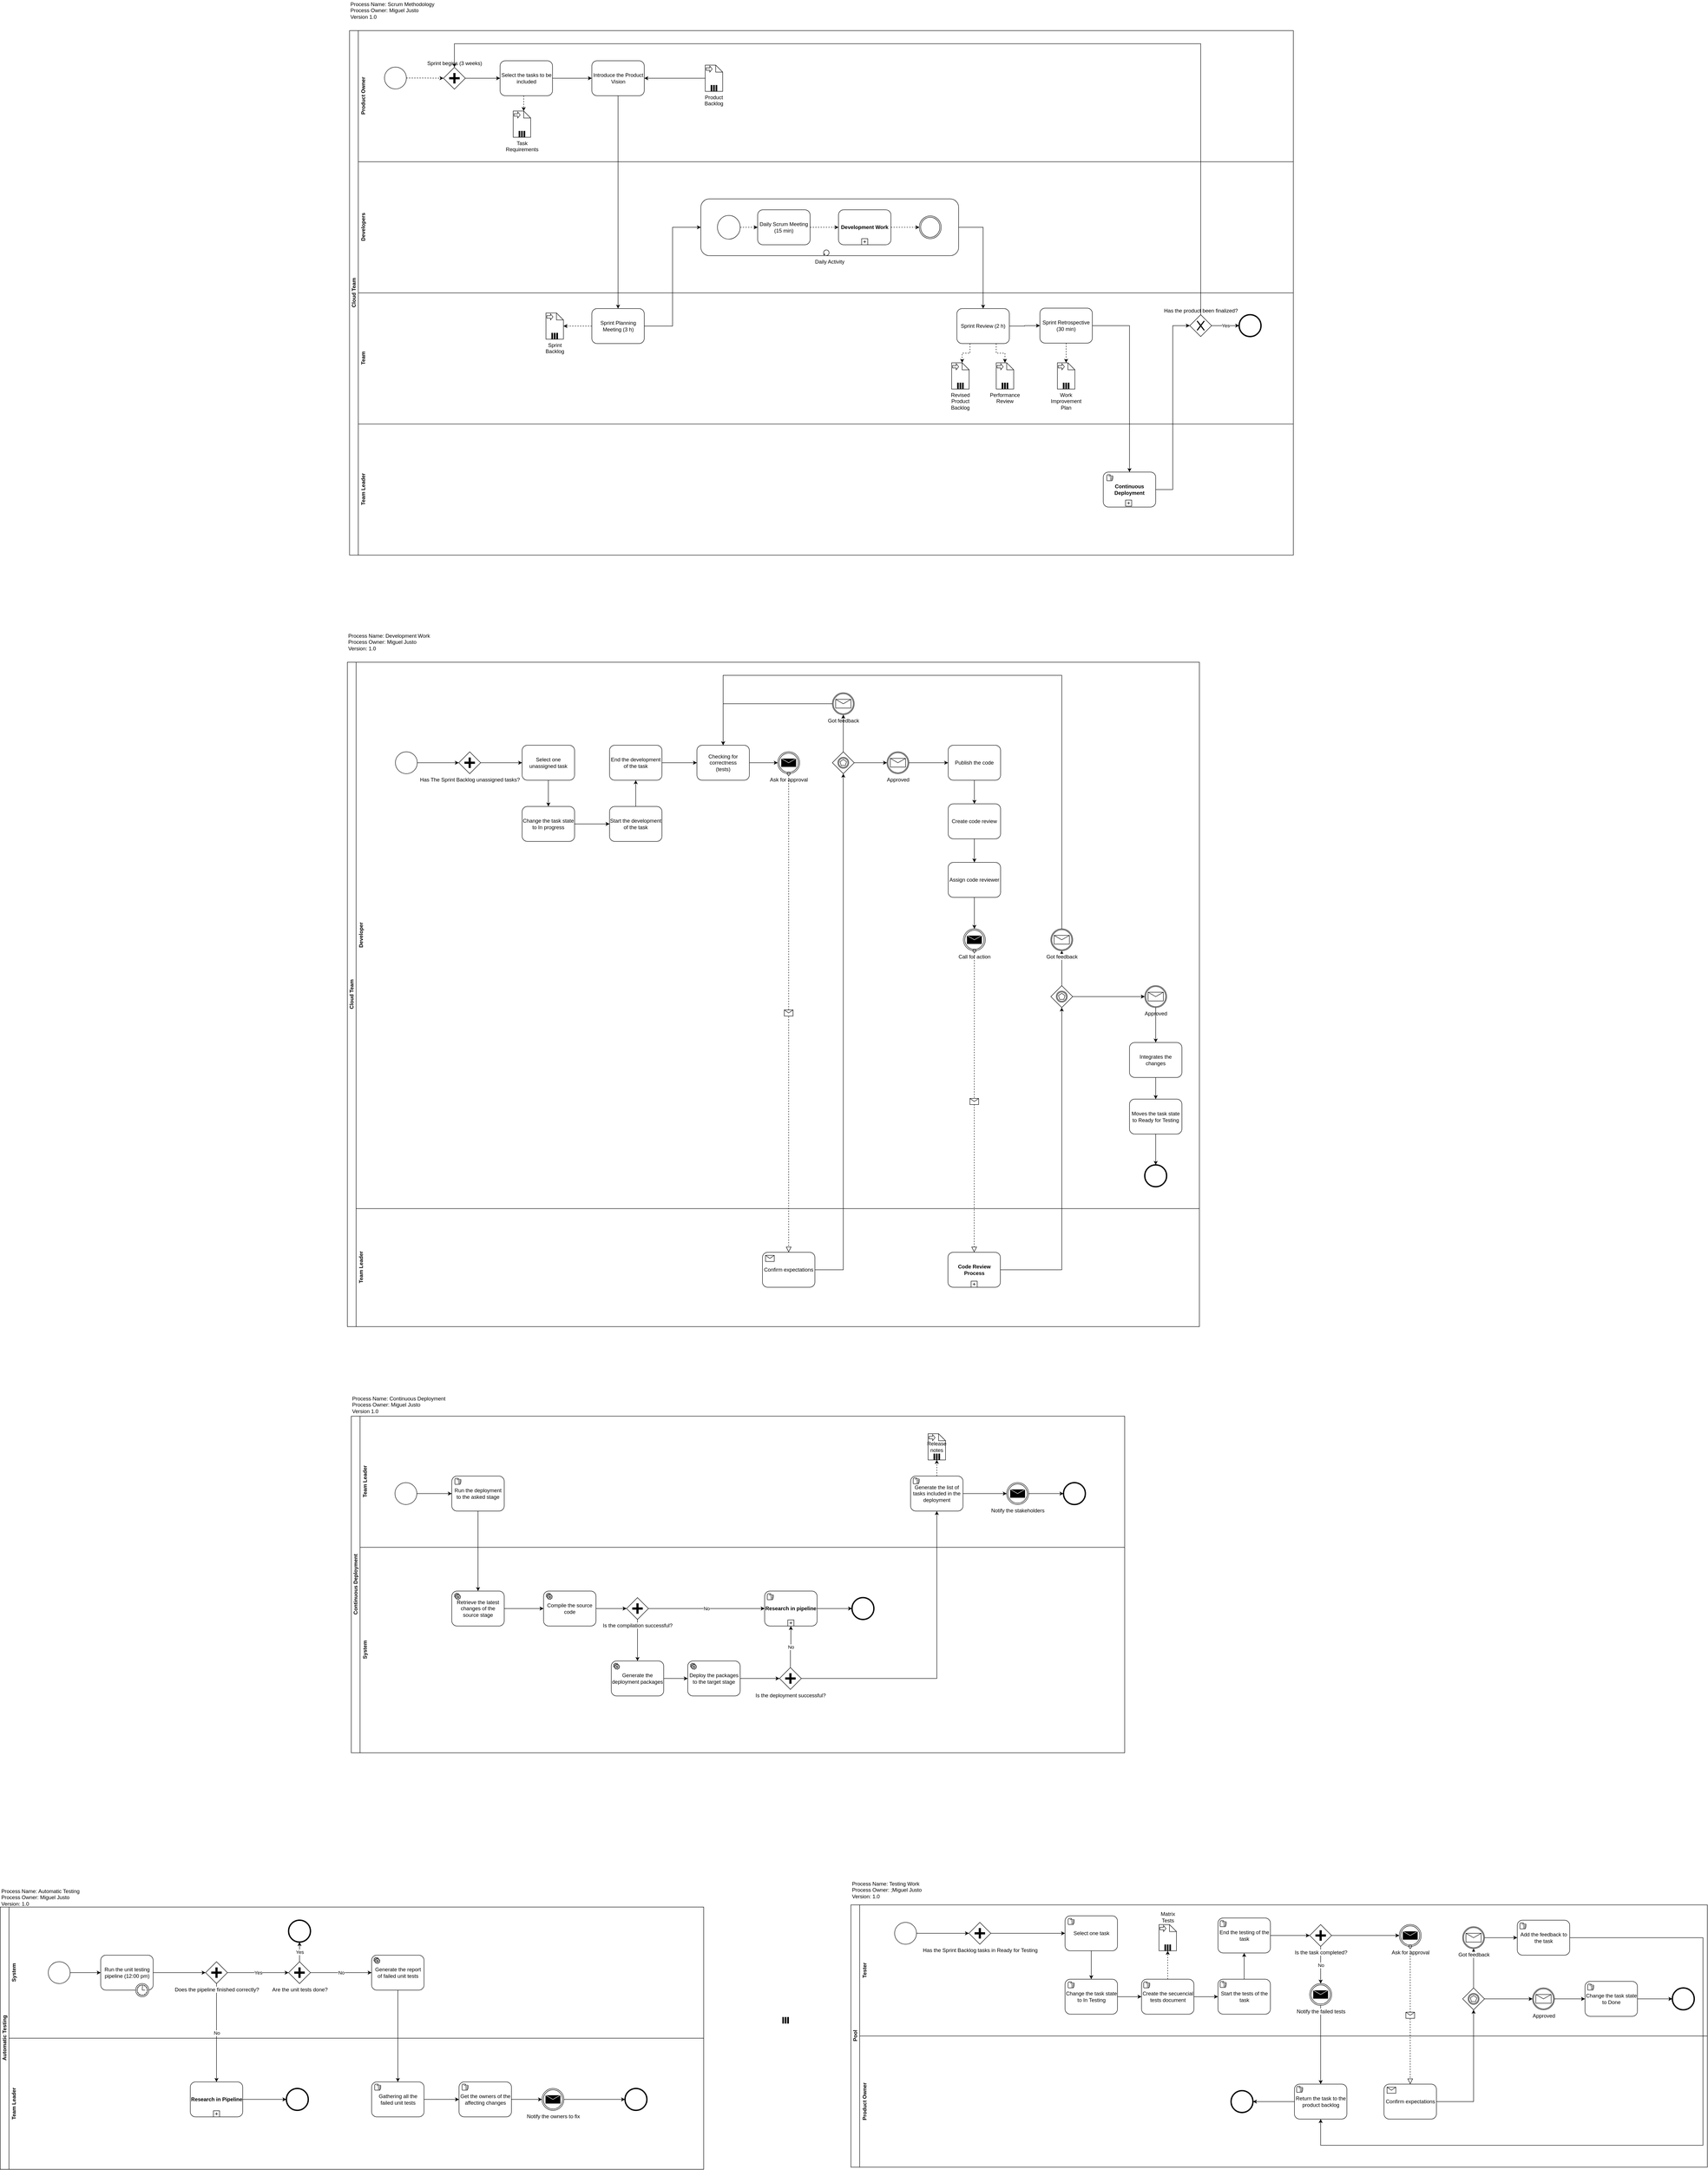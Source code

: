 <mxfile version="10.6.8" type="github"><diagram id="1qvyU9oZ87lspOxvc4K4" name="General"><mxGraphModel dx="4719" dy="1177" grid="1" gridSize="10" guides="1" tooltips="1" connect="1" arrows="1" fold="1" page="1" pageScale="1" pageWidth="850" pageHeight="1100" math="0" shadow="0"><root><mxCell id="0"/><mxCell id="1" parent="0"/><mxCell id="QyaCGNp3w7HFQ_6yCUee-218" value="" style="group" vertex="1" connectable="0" parent="1"><mxGeometry x="24" y="4720" width="1770" height="820" as="geometry"/></mxCell><mxCell id="QyaCGNp3w7HFQ_6yCUee-223" value="" style="group" vertex="1" connectable="0" parent="QyaCGNp3w7HFQ_6yCUee-218"><mxGeometry width="1770" height="820" as="geometry"/></mxCell><mxCell id="QyaCGNp3w7HFQ_6yCUee-1" value="Continuous Deployment" style="swimlane;html=1;horizontal=0;startSize=20;" vertex="1" parent="QyaCGNp3w7HFQ_6yCUee-223"><mxGeometry y="50" width="1770" height="770" as="geometry"/></mxCell><mxCell id="QyaCGNp3w7HFQ_6yCUee-2" value="Team Leader" style="swimlane;html=1;horizontal=0;swimlaneLine=0;" vertex="1" parent="QyaCGNp3w7HFQ_6yCUee-1"><mxGeometry x="20" width="1750" height="300" as="geometry"/></mxCell><mxCell id="QyaCGNp3w7HFQ_6yCUee-3" style="edgeStyle=orthogonalEdgeStyle;rounded=0;orthogonalLoop=1;jettySize=auto;html=1;exitX=1;exitY=0.5;exitDx=0;exitDy=0;entryX=0;entryY=0.5;entryDx=0;entryDy=0;" edge="1" parent="QyaCGNp3w7HFQ_6yCUee-2" source="QyaCGNp3w7HFQ_6yCUee-4" target="QyaCGNp3w7HFQ_6yCUee-6"><mxGeometry relative="1" as="geometry"/></mxCell><mxCell id="QyaCGNp3w7HFQ_6yCUee-4" value="" style="shape=mxgraph.bpmn.shape;html=1;verticalLabelPosition=bottom;labelBackgroundColor=#ffffff;verticalAlign=top;align=center;perimeter=ellipsePerimeter;outlineConnect=0;outline=standard;symbol=general;" vertex="1" parent="QyaCGNp3w7HFQ_6yCUee-2"><mxGeometry x="80" y="152" width="50" height="50" as="geometry"/></mxCell><mxCell id="QyaCGNp3w7HFQ_6yCUee-5" style="edgeStyle=orthogonalEdgeStyle;rounded=0;orthogonalLoop=1;jettySize=auto;html=1;exitX=0.5;exitY=1;exitDx=0;exitDy=0;" edge="1" parent="QyaCGNp3w7HFQ_6yCUee-2" source="QyaCGNp3w7HFQ_6yCUee-6" target="QyaCGNp3w7HFQ_6yCUee-10"><mxGeometry relative="1" as="geometry"/></mxCell><mxCell id="QyaCGNp3w7HFQ_6yCUee-6" value="Run the deployment to the asked stage" style="shape=ext;rounded=1;html=1;whiteSpace=wrap;" vertex="1" parent="QyaCGNp3w7HFQ_6yCUee-2"><mxGeometry x="210" y="137" width="120" height="80" as="geometry"/></mxCell><mxCell id="QyaCGNp3w7HFQ_6yCUee-7" value="" style="shape=mxgraph.bpmn.manual_task;html=1;outlineConnect=0;" vertex="1" parent="QyaCGNp3w7HFQ_6yCUee-2"><mxGeometry x="217" y="142" width="14" height="14" as="geometry"/></mxCell><mxCell id="QyaCGNp3w7HFQ_6yCUee-8" value="System" style="swimlane;html=1;horizontal=0;swimlaneLine=0;" vertex="1" parent="QyaCGNp3w7HFQ_6yCUee-2"><mxGeometry y="300" width="1750" height="470" as="geometry"/></mxCell><mxCell id="QyaCGNp3w7HFQ_6yCUee-9" style="edgeStyle=orthogonalEdgeStyle;rounded=0;orthogonalLoop=1;jettySize=auto;html=1;exitX=1;exitY=0.5;exitDx=0;exitDy=0;entryX=0;entryY=0.5;entryDx=0;entryDy=0;" edge="1" parent="QyaCGNp3w7HFQ_6yCUee-8" source="QyaCGNp3w7HFQ_6yCUee-10" target="QyaCGNp3w7HFQ_6yCUee-13"><mxGeometry relative="1" as="geometry"/></mxCell><mxCell id="QyaCGNp3w7HFQ_6yCUee-10" value="Retrieve the latest changes of the source stage" style="shape=ext;rounded=1;html=1;whiteSpace=wrap;" vertex="1" parent="QyaCGNp3w7HFQ_6yCUee-8"><mxGeometry x="210" y="100" width="120" height="80" as="geometry"/></mxCell><mxCell id="QyaCGNp3w7HFQ_6yCUee-11" value="" style="shape=mxgraph.bpmn.service_task;html=1;outlineConnect=0;" vertex="1" parent="QyaCGNp3w7HFQ_6yCUee-8"><mxGeometry x="216" y="105" width="14" height="14" as="geometry"/></mxCell><mxCell id="QyaCGNp3w7HFQ_6yCUee-12" style="edgeStyle=orthogonalEdgeStyle;rounded=0;orthogonalLoop=1;jettySize=auto;html=1;exitX=1;exitY=0.5;exitDx=0;exitDy=0;" edge="1" parent="QyaCGNp3w7HFQ_6yCUee-8" source="QyaCGNp3w7HFQ_6yCUee-13" target="QyaCGNp3w7HFQ_6yCUee-17"><mxGeometry relative="1" as="geometry"/></mxCell><mxCell id="QyaCGNp3w7HFQ_6yCUee-13" value="Compile the source code" style="shape=ext;rounded=1;html=1;whiteSpace=wrap;" vertex="1" parent="QyaCGNp3w7HFQ_6yCUee-8"><mxGeometry x="420" y="100" width="120" height="80" as="geometry"/></mxCell><mxCell id="QyaCGNp3w7HFQ_6yCUee-14" value="" style="shape=mxgraph.bpmn.service_task;html=1;outlineConnect=0;" vertex="1" parent="QyaCGNp3w7HFQ_6yCUee-8"><mxGeometry x="426" y="105" width="14" height="14" as="geometry"/></mxCell><mxCell id="QyaCGNp3w7HFQ_6yCUee-15" value="No" style="edgeStyle=orthogonalEdgeStyle;rounded=0;orthogonalLoop=1;jettySize=auto;html=1;exitX=1;exitY=0.5;exitDx=0;exitDy=0;" edge="1" parent="QyaCGNp3w7HFQ_6yCUee-8" source="QyaCGNp3w7HFQ_6yCUee-17" target="QyaCGNp3w7HFQ_6yCUee-19"><mxGeometry relative="1" as="geometry"/></mxCell><mxCell id="QyaCGNp3w7HFQ_6yCUee-16" style="edgeStyle=orthogonalEdgeStyle;rounded=0;orthogonalLoop=1;jettySize=auto;html=1;exitX=0.5;exitY=1;exitDx=0;exitDy=0;" edge="1" parent="QyaCGNp3w7HFQ_6yCUee-8" source="QyaCGNp3w7HFQ_6yCUee-17" target="QyaCGNp3w7HFQ_6yCUee-24"><mxGeometry relative="1" as="geometry"/></mxCell><mxCell id="QyaCGNp3w7HFQ_6yCUee-17" value="Is the compilation successful?" style="shape=mxgraph.bpmn.shape;html=1;verticalLabelPosition=bottom;labelBackgroundColor=#ffffff;verticalAlign=top;align=center;perimeter=rhombusPerimeter;background=gateway;outlineConnect=0;outline=none;symbol=parallelGw;" vertex="1" parent="QyaCGNp3w7HFQ_6yCUee-8"><mxGeometry x="610" y="115" width="50" height="50" as="geometry"/></mxCell><mxCell id="QyaCGNp3w7HFQ_6yCUee-18" style="edgeStyle=orthogonalEdgeStyle;rounded=0;orthogonalLoop=1;jettySize=auto;html=1;exitX=1;exitY=0.5;exitDx=0;exitDy=0;" edge="1" parent="QyaCGNp3w7HFQ_6yCUee-8" source="QyaCGNp3w7HFQ_6yCUee-19" target="QyaCGNp3w7HFQ_6yCUee-22"><mxGeometry relative="1" as="geometry"/></mxCell><mxCell id="QyaCGNp3w7HFQ_6yCUee-19" value="&lt;b&gt;Research in pipeline&lt;/b&gt;" style="html=1;whiteSpace=wrap;rounded=1;" vertex="1" parent="QyaCGNp3w7HFQ_6yCUee-8"><mxGeometry x="926" y="100" width="120" height="80" as="geometry"/></mxCell><mxCell id="QyaCGNp3w7HFQ_6yCUee-20" value="" style="html=1;shape=plus;outlineConnect=0;" vertex="1" parent="QyaCGNp3w7HFQ_6yCUee-19"><mxGeometry x="0.5" y="1" width="14" height="14" relative="1" as="geometry"><mxPoint x="-7" y="-14" as="offset"/></mxGeometry></mxCell><mxCell id="QyaCGNp3w7HFQ_6yCUee-21" value="" style="shape=mxgraph.bpmn.manual_task;html=1;outlineConnect=0;" vertex="1" parent="QyaCGNp3w7HFQ_6yCUee-19"><mxGeometry x="6" y="6" width="14" height="14" as="geometry"/></mxCell><mxCell id="QyaCGNp3w7HFQ_6yCUee-22" value="" style="shape=mxgraph.bpmn.shape;html=1;verticalLabelPosition=bottom;labelBackgroundColor=#ffffff;verticalAlign=top;align=center;perimeter=ellipsePerimeter;outlineConnect=0;outline=end;symbol=general;" vertex="1" parent="QyaCGNp3w7HFQ_6yCUee-8"><mxGeometry x="1126" y="115" width="50" height="50" as="geometry"/></mxCell><mxCell id="QyaCGNp3w7HFQ_6yCUee-23" style="edgeStyle=orthogonalEdgeStyle;rounded=0;orthogonalLoop=1;jettySize=auto;html=1;exitX=1;exitY=0.5;exitDx=0;exitDy=0;entryX=0;entryY=0.5;entryDx=0;entryDy=0;" edge="1" parent="QyaCGNp3w7HFQ_6yCUee-8" source="QyaCGNp3w7HFQ_6yCUee-24" target="QyaCGNp3w7HFQ_6yCUee-27"><mxGeometry relative="1" as="geometry"/></mxCell><mxCell id="QyaCGNp3w7HFQ_6yCUee-24" value="Generate the deployment packages" style="shape=ext;rounded=1;html=1;whiteSpace=wrap;" vertex="1" parent="QyaCGNp3w7HFQ_6yCUee-8"><mxGeometry x="575" y="260" width="120" height="80" as="geometry"/></mxCell><mxCell id="QyaCGNp3w7HFQ_6yCUee-25" value="" style="shape=mxgraph.bpmn.service_task;html=1;outlineConnect=0;" vertex="1" parent="QyaCGNp3w7HFQ_6yCUee-8"><mxGeometry x="580" y="265" width="14" height="14" as="geometry"/></mxCell><mxCell id="QyaCGNp3w7HFQ_6yCUee-26" style="edgeStyle=orthogonalEdgeStyle;rounded=0;orthogonalLoop=1;jettySize=auto;html=1;exitX=1;exitY=0.5;exitDx=0;exitDy=0;entryX=0;entryY=0.5;entryDx=0;entryDy=0;" edge="1" parent="QyaCGNp3w7HFQ_6yCUee-8" source="QyaCGNp3w7HFQ_6yCUee-27" target="QyaCGNp3w7HFQ_6yCUee-30"><mxGeometry relative="1" as="geometry"/></mxCell><mxCell id="QyaCGNp3w7HFQ_6yCUee-27" value="Deploy the packages to the target stage" style="shape=ext;rounded=1;html=1;whiteSpace=wrap;" vertex="1" parent="QyaCGNp3w7HFQ_6yCUee-8"><mxGeometry x="750" y="260" width="120" height="80" as="geometry"/></mxCell><mxCell id="QyaCGNp3w7HFQ_6yCUee-28" value="" style="shape=mxgraph.bpmn.service_task;html=1;outlineConnect=0;" vertex="1" parent="QyaCGNp3w7HFQ_6yCUee-8"><mxGeometry x="756" y="265" width="14" height="14" as="geometry"/></mxCell><mxCell id="QyaCGNp3w7HFQ_6yCUee-29" value="No" style="edgeStyle=orthogonalEdgeStyle;rounded=0;orthogonalLoop=1;jettySize=auto;html=1;exitX=0.5;exitY=0;exitDx=0;exitDy=0;entryX=0.5;entryY=1;entryDx=0;entryDy=0;" edge="1" parent="QyaCGNp3w7HFQ_6yCUee-8" source="QyaCGNp3w7HFQ_6yCUee-30" target="QyaCGNp3w7HFQ_6yCUee-19"><mxGeometry relative="1" as="geometry"/></mxCell><mxCell id="QyaCGNp3w7HFQ_6yCUee-30" value="Is the deployment successful?" style="shape=mxgraph.bpmn.shape;html=1;verticalLabelPosition=bottom;labelBackgroundColor=#ffffff;verticalAlign=top;align=center;perimeter=rhombusPerimeter;background=gateway;outlineConnect=0;outline=none;symbol=parallelGw;" vertex="1" parent="QyaCGNp3w7HFQ_6yCUee-8"><mxGeometry x="960" y="275" width="50" height="50" as="geometry"/></mxCell><mxCell id="QyaCGNp3w7HFQ_6yCUee-31" style="edgeStyle=orthogonalEdgeStyle;rounded=0;orthogonalLoop=1;jettySize=auto;html=1;exitX=0.5;exitY=0;exitDx=0;exitDy=0;entryX=0.5;entryY=1;entryDx=0;entryDy=0;dashed=1;" edge="1" parent="QyaCGNp3w7HFQ_6yCUee-2" source="QyaCGNp3w7HFQ_6yCUee-33" target="QyaCGNp3w7HFQ_6yCUee-37"><mxGeometry relative="1" as="geometry"/></mxCell><mxCell id="QyaCGNp3w7HFQ_6yCUee-32" style="edgeStyle=orthogonalEdgeStyle;rounded=0;orthogonalLoop=1;jettySize=auto;html=1;exitX=1;exitY=0.5;exitDx=0;exitDy=0;" edge="1" parent="QyaCGNp3w7HFQ_6yCUee-2" source="QyaCGNp3w7HFQ_6yCUee-33" target="QyaCGNp3w7HFQ_6yCUee-39"><mxGeometry relative="1" as="geometry"/></mxCell><mxCell id="QyaCGNp3w7HFQ_6yCUee-33" value="Generate the list of tasks included in the deployment" style="shape=ext;rounded=1;html=1;whiteSpace=wrap;" vertex="1" parent="QyaCGNp3w7HFQ_6yCUee-2"><mxGeometry x="1260" y="137" width="120" height="80" as="geometry"/></mxCell><mxCell id="QyaCGNp3w7HFQ_6yCUee-34" value="" style="shape=mxgraph.bpmn.manual_task;html=1;outlineConnect=0;" vertex="1" parent="QyaCGNp3w7HFQ_6yCUee-2"><mxGeometry x="1266" y="141" width="14" height="14" as="geometry"/></mxCell><mxCell id="QyaCGNp3w7HFQ_6yCUee-35" value="Release notes" style="shape=note;whiteSpace=wrap;size=16;html=1;" vertex="1" parent="QyaCGNp3w7HFQ_6yCUee-2"><mxGeometry x="1300" y="40" width="40" height="60" as="geometry"/></mxCell><mxCell id="QyaCGNp3w7HFQ_6yCUee-36" value="" style="html=1;shape=singleArrow;arrowWidth=0.4;arrowSize=0.4;outlineConnect=0;" vertex="1" parent="QyaCGNp3w7HFQ_6yCUee-35"><mxGeometry width="14" height="14" relative="1" as="geometry"><mxPoint x="2" y="2" as="offset"/></mxGeometry></mxCell><mxCell id="QyaCGNp3w7HFQ_6yCUee-37" value="" style="html=1;whiteSpace=wrap;shape=parallelMarker;outlineConnect=0;" vertex="1" parent="QyaCGNp3w7HFQ_6yCUee-35"><mxGeometry x="0.5" y="1" width="14" height="14" relative="1" as="geometry"><mxPoint x="-7" y="-14" as="offset"/></mxGeometry></mxCell><mxCell id="QyaCGNp3w7HFQ_6yCUee-38" style="edgeStyle=orthogonalEdgeStyle;rounded=0;orthogonalLoop=1;jettySize=auto;html=1;exitX=1;exitY=0.5;exitDx=0;exitDy=0;entryX=0;entryY=0.5;entryDx=0;entryDy=0;" edge="1" parent="QyaCGNp3w7HFQ_6yCUee-2" source="QyaCGNp3w7HFQ_6yCUee-39" target="QyaCGNp3w7HFQ_6yCUee-40"><mxGeometry relative="1" as="geometry"/></mxCell><mxCell id="QyaCGNp3w7HFQ_6yCUee-39" value="Notify the stakeholders" style="shape=mxgraph.bpmn.shape;html=1;verticalLabelPosition=bottom;labelBackgroundColor=#ffffff;verticalAlign=top;align=center;perimeter=ellipsePerimeter;outlineConnect=0;outline=throwing;symbol=message;" vertex="1" parent="QyaCGNp3w7HFQ_6yCUee-2"><mxGeometry x="1480" y="152" width="50" height="50" as="geometry"/></mxCell><mxCell id="QyaCGNp3w7HFQ_6yCUee-40" value="" style="shape=mxgraph.bpmn.shape;html=1;verticalLabelPosition=bottom;labelBackgroundColor=#ffffff;verticalAlign=top;align=center;perimeter=ellipsePerimeter;outlineConnect=0;outline=end;symbol=general;" vertex="1" parent="QyaCGNp3w7HFQ_6yCUee-2"><mxGeometry x="1610" y="152" width="50" height="50" as="geometry"/></mxCell><mxCell id="QyaCGNp3w7HFQ_6yCUee-41" style="edgeStyle=orthogonalEdgeStyle;rounded=0;orthogonalLoop=1;jettySize=auto;html=1;exitX=1;exitY=0.5;exitDx=0;exitDy=0;entryX=0.5;entryY=1;entryDx=0;entryDy=0;" edge="1" parent="QyaCGNp3w7HFQ_6yCUee-2" source="QyaCGNp3w7HFQ_6yCUee-30" target="QyaCGNp3w7HFQ_6yCUee-33"><mxGeometry relative="1" as="geometry"/></mxCell><mxCell id="QyaCGNp3w7HFQ_6yCUee-42" value="Process Name: Continuous Deployment&lt;br&gt;Process Owner: Miguel Justo&lt;br&gt;Version 1.0&lt;br&gt;" style="text;html=1;resizable=0;points=[];autosize=1;align=left;verticalAlign=top;spacingTop=-4;" vertex="1" parent="QyaCGNp3w7HFQ_6yCUee-223"><mxGeometry width="230" height="40" as="geometry"/></mxCell><mxCell id="QyaCGNp3w7HFQ_6yCUee-219" value="" style="group" vertex="1" connectable="0" parent="1"><mxGeometry x="20" y="1530" width="2160" height="1270" as="geometry"/></mxCell><mxCell id="QyaCGNp3w7HFQ_6yCUee-43" value="Cloud Team" style="swimlane;html=1;horizontal=0;startSize=20;" vertex="1" parent="QyaCGNp3w7HFQ_6yCUee-219"><mxGeometry y="70" width="2160" height="1200" as="geometry"><mxRectangle x="20" y="20" width="30" height="50" as="alternateBounds"/></mxGeometry></mxCell><mxCell id="QyaCGNp3w7HFQ_6yCUee-44" value="Product Owner" style="swimlane;html=1;horizontal=0;swimlaneLine=0;" vertex="1" parent="QyaCGNp3w7HFQ_6yCUee-43"><mxGeometry x="20" width="2140" height="300" as="geometry"><mxRectangle x="20" width="30" height="50" as="alternateBounds"/></mxGeometry></mxCell><mxCell id="QyaCGNp3w7HFQ_6yCUee-45" style="edgeStyle=orthogonalEdgeStyle;rounded=0;orthogonalLoop=1;jettySize=auto;html=1;exitX=1;exitY=0.5;exitDx=0;exitDy=0;entryX=0;entryY=0.5;entryDx=0;entryDy=0;dashed=1;" edge="1" parent="QyaCGNp3w7HFQ_6yCUee-44" source="QyaCGNp3w7HFQ_6yCUee-46" target="QyaCGNp3w7HFQ_6yCUee-48"><mxGeometry relative="1" as="geometry"/></mxCell><mxCell id="QyaCGNp3w7HFQ_6yCUee-46" value="" style="shape=mxgraph.bpmn.shape;html=1;verticalLabelPosition=bottom;labelBackgroundColor=#ffffff;verticalAlign=top;align=center;perimeter=ellipsePerimeter;outlineConnect=0;outline=standard;symbol=general;" vertex="1" parent="QyaCGNp3w7HFQ_6yCUee-44"><mxGeometry x="60" y="83.5" width="50" height="50" as="geometry"/></mxCell><mxCell id="QyaCGNp3w7HFQ_6yCUee-47" style="edgeStyle=orthogonalEdgeStyle;rounded=0;orthogonalLoop=1;jettySize=auto;html=1;exitX=1;exitY=0.5;exitDx=0;exitDy=0;entryX=0;entryY=0.5;entryDx=0;entryDy=0;" edge="1" parent="QyaCGNp3w7HFQ_6yCUee-44" source="QyaCGNp3w7HFQ_6yCUee-48" target="QyaCGNp3w7HFQ_6yCUee-51"><mxGeometry relative="1" as="geometry"/></mxCell><mxCell id="QyaCGNp3w7HFQ_6yCUee-48" value="Sprint begins (3 weeks)" style="shape=mxgraph.bpmn.shape;html=1;verticalLabelPosition=top;labelBackgroundColor=#ffffff;verticalAlign=bottom;align=center;perimeter=rhombusPerimeter;background=gateway;outlineConnect=0;outline=none;symbol=parallelGw;labelPosition=center;" vertex="1" parent="QyaCGNp3w7HFQ_6yCUee-44"><mxGeometry x="195" y="84" width="50" height="50" as="geometry"/></mxCell><mxCell id="QyaCGNp3w7HFQ_6yCUee-49" style="edgeStyle=orthogonalEdgeStyle;rounded=0;orthogonalLoop=1;jettySize=auto;html=1;exitX=0.5;exitY=1;exitDx=0;exitDy=0;entryX=0;entryY=0;entryDx=24;entryDy=0;entryPerimeter=0;dashed=1;" edge="1" parent="QyaCGNp3w7HFQ_6yCUee-44" source="QyaCGNp3w7HFQ_6yCUee-51" target="QyaCGNp3w7HFQ_6yCUee-52"><mxGeometry relative="1" as="geometry"/></mxCell><mxCell id="QyaCGNp3w7HFQ_6yCUee-50" style="edgeStyle=orthogonalEdgeStyle;rounded=0;orthogonalLoop=1;jettySize=auto;html=1;exitX=1;exitY=0.5;exitDx=0;exitDy=0;entryX=0;entryY=0.5;entryDx=0;entryDy=0;" edge="1" parent="QyaCGNp3w7HFQ_6yCUee-44" source="QyaCGNp3w7HFQ_6yCUee-51" target="QyaCGNp3w7HFQ_6yCUee-55"><mxGeometry relative="1" as="geometry"/></mxCell><mxCell id="QyaCGNp3w7HFQ_6yCUee-51" value="Select the tasks to be included" style="shape=ext;rounded=1;html=1;whiteSpace=wrap;" vertex="1" parent="QyaCGNp3w7HFQ_6yCUee-44"><mxGeometry x="324.5" y="69" width="120" height="80" as="geometry"/></mxCell><mxCell id="QyaCGNp3w7HFQ_6yCUee-52" value="Task Requirements" style="shape=note;whiteSpace=wrap;size=16;html=1;labelPosition=center;verticalLabelPosition=bottom;align=center;verticalAlign=top;" vertex="1" parent="QyaCGNp3w7HFQ_6yCUee-44"><mxGeometry x="354.5" y="184" width="40" height="60" as="geometry"/></mxCell><mxCell id="QyaCGNp3w7HFQ_6yCUee-53" value="" style="html=1;shape=singleArrow;arrowWidth=0.4;arrowSize=0.4;outlineConnect=0;" vertex="1" parent="QyaCGNp3w7HFQ_6yCUee-52"><mxGeometry width="14" height="14" relative="1" as="geometry"><mxPoint x="2" y="2" as="offset"/></mxGeometry></mxCell><mxCell id="QyaCGNp3w7HFQ_6yCUee-54" value="" style="html=1;whiteSpace=wrap;shape=parallelMarker;outlineConnect=0;" vertex="1" parent="QyaCGNp3w7HFQ_6yCUee-52"><mxGeometry x="0.5" y="1" width="14" height="14" relative="1" as="geometry"><mxPoint x="-7" y="-14" as="offset"/></mxGeometry></mxCell><mxCell id="QyaCGNp3w7HFQ_6yCUee-55" value="Introduce the Product Vision" style="shape=ext;rounded=1;html=1;whiteSpace=wrap;" vertex="1" parent="QyaCGNp3w7HFQ_6yCUee-44"><mxGeometry x="534.5" y="69" width="120" height="80" as="geometry"/></mxCell><mxCell id="QyaCGNp3w7HFQ_6yCUee-56" style="edgeStyle=orthogonalEdgeStyle;rounded=0;orthogonalLoop=1;jettySize=auto;html=1;exitX=0;exitY=0.5;exitDx=0;exitDy=0;exitPerimeter=0;" edge="1" parent="QyaCGNp3w7HFQ_6yCUee-44" source="QyaCGNp3w7HFQ_6yCUee-57" target="QyaCGNp3w7HFQ_6yCUee-55"><mxGeometry relative="1" as="geometry"/></mxCell><mxCell id="QyaCGNp3w7HFQ_6yCUee-57" value="Product Backlog" style="shape=note;whiteSpace=wrap;size=16;html=1;labelPosition=center;verticalLabelPosition=bottom;align=center;verticalAlign=top;" vertex="1" parent="QyaCGNp3w7HFQ_6yCUee-44"><mxGeometry x="794" y="79" width="40" height="60" as="geometry"/></mxCell><mxCell id="QyaCGNp3w7HFQ_6yCUee-58" value="" style="html=1;shape=singleArrow;arrowWidth=0.4;arrowSize=0.4;outlineConnect=0;" vertex="1" parent="QyaCGNp3w7HFQ_6yCUee-57"><mxGeometry width="14" height="14" relative="1" as="geometry"><mxPoint x="2" y="2" as="offset"/></mxGeometry></mxCell><mxCell id="QyaCGNp3w7HFQ_6yCUee-59" value="" style="html=1;whiteSpace=wrap;shape=parallelMarker;outlineConnect=0;" vertex="1" parent="QyaCGNp3w7HFQ_6yCUee-57"><mxGeometry x="0.5" y="1" width="14" height="14" relative="1" as="geometry"><mxPoint x="-7" y="-14" as="offset"/></mxGeometry></mxCell><mxCell id="QyaCGNp3w7HFQ_6yCUee-60" value="Team" style="swimlane;html=1;horizontal=0;swimlaneLine=0;startSize=23;" vertex="1" parent="QyaCGNp3w7HFQ_6yCUee-43"><mxGeometry x="20" y="600" width="2140" height="300" as="geometry"/></mxCell><mxCell id="QyaCGNp3w7HFQ_6yCUee-61" style="edgeStyle=orthogonalEdgeStyle;rounded=0;orthogonalLoop=1;jettySize=auto;html=1;exitX=0;exitY=0.5;exitDx=0;exitDy=0;dashed=1;" edge="1" parent="QyaCGNp3w7HFQ_6yCUee-60" source="QyaCGNp3w7HFQ_6yCUee-62" target="QyaCGNp3w7HFQ_6yCUee-63"><mxGeometry relative="1" as="geometry"/></mxCell><mxCell id="QyaCGNp3w7HFQ_6yCUee-62" value="Sprint Planning Meeting (3 h)" style="shape=ext;rounded=1;html=1;whiteSpace=wrap;" vertex="1" parent="QyaCGNp3w7HFQ_6yCUee-60"><mxGeometry x="534.5" y="36" width="120" height="80" as="geometry"/></mxCell><mxCell id="QyaCGNp3w7HFQ_6yCUee-63" value="Sprint Backlog" style="shape=note;whiteSpace=wrap;size=16;html=1;labelPosition=center;verticalLabelPosition=bottom;align=center;verticalAlign=top;" vertex="1" parent="QyaCGNp3w7HFQ_6yCUee-60"><mxGeometry x="429.5" y="46" width="40" height="60" as="geometry"/></mxCell><mxCell id="QyaCGNp3w7HFQ_6yCUee-64" value="" style="html=1;shape=singleArrow;arrowWidth=0.4;arrowSize=0.4;outlineConnect=0;" vertex="1" parent="QyaCGNp3w7HFQ_6yCUee-63"><mxGeometry width="14" height="14" relative="1" as="geometry"><mxPoint x="2" y="2" as="offset"/></mxGeometry></mxCell><mxCell id="QyaCGNp3w7HFQ_6yCUee-65" value="" style="html=1;whiteSpace=wrap;shape=parallelMarker;outlineConnect=0;" vertex="1" parent="QyaCGNp3w7HFQ_6yCUee-63"><mxGeometry x="0.5" y="1" width="14" height="14" relative="1" as="geometry"><mxPoint x="-7" y="-14" as="offset"/></mxGeometry></mxCell><mxCell id="QyaCGNp3w7HFQ_6yCUee-66" style="edgeStyle=orthogonalEdgeStyle;rounded=0;orthogonalLoop=1;jettySize=auto;html=1;exitX=0.5;exitY=1;exitDx=0;exitDy=0;dashed=1;" edge="1" parent="QyaCGNp3w7HFQ_6yCUee-60" source="QyaCGNp3w7HFQ_6yCUee-68" target="QyaCGNp3w7HFQ_6yCUee-78"><mxGeometry relative="1" as="geometry"/></mxCell><mxCell id="QyaCGNp3w7HFQ_6yCUee-67" style="edgeStyle=orthogonalEdgeStyle;rounded=0;orthogonalLoop=1;jettySize=auto;html=1;exitX=1;exitY=0.5;exitDx=0;exitDy=0;entryX=0.5;entryY=0;entryDx=0;entryDy=0;" edge="1" parent="QyaCGNp3w7HFQ_6yCUee-60" source="QyaCGNp3w7HFQ_6yCUee-68" target="QyaCGNp3w7HFQ_6yCUee-82"><mxGeometry relative="1" as="geometry"/></mxCell><mxCell id="QyaCGNp3w7HFQ_6yCUee-68" value="Sprint Retrospective (30 min)" style="shape=ext;rounded=1;html=1;whiteSpace=wrap;" vertex="1" parent="QyaCGNp3w7HFQ_6yCUee-60"><mxGeometry x="1560" y="35" width="120" height="80" as="geometry"/></mxCell><mxCell id="QyaCGNp3w7HFQ_6yCUee-69" value="Yes" style="edgeStyle=orthogonalEdgeStyle;rounded=0;orthogonalLoop=1;jettySize=auto;html=1;exitX=1;exitY=0.5;exitDx=0;exitDy=0;" edge="1" parent="QyaCGNp3w7HFQ_6yCUee-60" source="QyaCGNp3w7HFQ_6yCUee-70" target="QyaCGNp3w7HFQ_6yCUee-71"><mxGeometry relative="1" as="geometry"/></mxCell><mxCell id="QyaCGNp3w7HFQ_6yCUee-70" value="Has the product been finalized?" style="shape=mxgraph.bpmn.shape;html=1;verticalLabelPosition=top;labelBackgroundColor=#ffffff;verticalAlign=bottom;align=center;perimeter=rhombusPerimeter;background=gateway;outlineConnect=0;outline=none;symbol=exclusiveGw;labelPosition=center;" vertex="1" parent="QyaCGNp3w7HFQ_6yCUee-60"><mxGeometry x="1903" y="50" width="50" height="50" as="geometry"/></mxCell><mxCell id="QyaCGNp3w7HFQ_6yCUee-71" value="" style="shape=mxgraph.bpmn.shape;html=1;verticalLabelPosition=bottom;labelBackgroundColor=#ffffff;verticalAlign=top;align=center;perimeter=ellipsePerimeter;outlineConnect=0;outline=end;symbol=general;" vertex="1" parent="QyaCGNp3w7HFQ_6yCUee-60"><mxGeometry x="2016" y="50" width="50" height="50" as="geometry"/></mxCell><mxCell id="QyaCGNp3w7HFQ_6yCUee-72" value="Revised Product Backlog" style="shape=note;whiteSpace=wrap;size=16;html=1;labelPosition=center;verticalLabelPosition=bottom;align=center;verticalAlign=top;" vertex="1" parent="QyaCGNp3w7HFQ_6yCUee-60"><mxGeometry x="1358" y="160" width="40" height="60" as="geometry"/></mxCell><mxCell id="QyaCGNp3w7HFQ_6yCUee-73" value="" style="html=1;shape=singleArrow;arrowWidth=0.4;arrowSize=0.4;outlineConnect=0;" vertex="1" parent="QyaCGNp3w7HFQ_6yCUee-72"><mxGeometry width="14" height="14" relative="1" as="geometry"><mxPoint x="2" y="2" as="offset"/></mxGeometry></mxCell><mxCell id="QyaCGNp3w7HFQ_6yCUee-74" value="" style="html=1;whiteSpace=wrap;shape=parallelMarker;outlineConnect=0;" vertex="1" parent="QyaCGNp3w7HFQ_6yCUee-72"><mxGeometry x="0.5" y="1" width="14" height="14" relative="1" as="geometry"><mxPoint x="-7" y="-14" as="offset"/></mxGeometry></mxCell><mxCell id="QyaCGNp3w7HFQ_6yCUee-75" value="Performance Review" style="shape=note;whiteSpace=wrap;size=16;html=1;labelPosition=center;verticalLabelPosition=bottom;align=center;verticalAlign=top;" vertex="1" parent="QyaCGNp3w7HFQ_6yCUee-60"><mxGeometry x="1460" y="160" width="40" height="60" as="geometry"/></mxCell><mxCell id="QyaCGNp3w7HFQ_6yCUee-76" value="" style="html=1;shape=singleArrow;arrowWidth=0.4;arrowSize=0.4;outlineConnect=0;" vertex="1" parent="QyaCGNp3w7HFQ_6yCUee-75"><mxGeometry width="14" height="14" relative="1" as="geometry"><mxPoint x="2" y="2" as="offset"/></mxGeometry></mxCell><mxCell id="QyaCGNp3w7HFQ_6yCUee-77" value="" style="html=1;whiteSpace=wrap;shape=parallelMarker;outlineConnect=0;" vertex="1" parent="QyaCGNp3w7HFQ_6yCUee-75"><mxGeometry x="0.5" y="1" width="14" height="14" relative="1" as="geometry"><mxPoint x="-7" y="-14" as="offset"/></mxGeometry></mxCell><mxCell id="QyaCGNp3w7HFQ_6yCUee-78" value="Work Improvement Plan" style="shape=note;whiteSpace=wrap;size=16;html=1;labelPosition=center;verticalLabelPosition=bottom;align=center;verticalAlign=top;" vertex="1" parent="QyaCGNp3w7HFQ_6yCUee-60"><mxGeometry x="1600" y="160" width="40" height="60" as="geometry"/></mxCell><mxCell id="QyaCGNp3w7HFQ_6yCUee-79" value="" style="html=1;shape=singleArrow;arrowWidth=0.4;arrowSize=0.4;outlineConnect=0;" vertex="1" parent="QyaCGNp3w7HFQ_6yCUee-78"><mxGeometry width="14" height="14" relative="1" as="geometry"><mxPoint x="2" y="2" as="offset"/></mxGeometry></mxCell><mxCell id="QyaCGNp3w7HFQ_6yCUee-80" value="" style="html=1;whiteSpace=wrap;shape=parallelMarker;outlineConnect=0;" vertex="1" parent="QyaCGNp3w7HFQ_6yCUee-78"><mxGeometry x="0.5" y="1" width="14" height="14" relative="1" as="geometry"><mxPoint x="-7" y="-14" as="offset"/></mxGeometry></mxCell><mxCell id="QyaCGNp3w7HFQ_6yCUee-81" value="Team Leader" style="swimlane;html=1;horizontal=0;swimlaneLine=0;startSize=23;" vertex="1" parent="QyaCGNp3w7HFQ_6yCUee-60"><mxGeometry y="300" width="2140" height="300" as="geometry"/></mxCell><mxCell id="QyaCGNp3w7HFQ_6yCUee-82" value="&lt;b&gt;Continuous Deployment&lt;/b&gt;" style="shape=ext;rounded=1;html=1;whiteSpace=wrap;" vertex="1" parent="QyaCGNp3w7HFQ_6yCUee-81"><mxGeometry x="1705" y="110" width="120" height="80" as="geometry"/></mxCell><mxCell id="QyaCGNp3w7HFQ_6yCUee-83" value="" style="shape=plus;html=1;outlineConnect=0;" vertex="1" parent="QyaCGNp3w7HFQ_6yCUee-81"><mxGeometry x="1756" y="174" width="14" height="14" as="geometry"/></mxCell><mxCell id="QyaCGNp3w7HFQ_6yCUee-84" value="" style="shape=mxgraph.bpmn.manual_task;html=1;outlineConnect=0;" vertex="1" parent="QyaCGNp3w7HFQ_6yCUee-81"><mxGeometry x="1713" y="116" width="14" height="14" as="geometry"/></mxCell><mxCell id="QyaCGNp3w7HFQ_6yCUee-85" style="edgeStyle=orthogonalEdgeStyle;rounded=0;orthogonalLoop=1;jettySize=auto;html=1;exitX=1;exitY=0.5;exitDx=0;exitDy=0;entryX=0;entryY=0.5;entryDx=0;entryDy=0;" edge="1" parent="QyaCGNp3w7HFQ_6yCUee-60" source="QyaCGNp3w7HFQ_6yCUee-82" target="QyaCGNp3w7HFQ_6yCUee-70"><mxGeometry relative="1" as="geometry"/></mxCell><mxCell id="QyaCGNp3w7HFQ_6yCUee-86" style="edgeStyle=orthogonalEdgeStyle;rounded=0;orthogonalLoop=1;jettySize=auto;html=1;exitX=1;exitY=0.5;exitDx=0;exitDy=0;" edge="1" parent="QyaCGNp3w7HFQ_6yCUee-43" source="QyaCGNp3w7HFQ_6yCUee-92" target="QyaCGNp3w7HFQ_6yCUee-91"><mxGeometry relative="1" as="geometry"/></mxCell><mxCell id="QyaCGNp3w7HFQ_6yCUee-87" style="edgeStyle=orthogonalEdgeStyle;rounded=0;orthogonalLoop=1;jettySize=auto;html=1;exitX=1;exitY=0.5;exitDx=0;exitDy=0;entryX=0;entryY=0.5;entryDx=0;entryDy=0;" edge="1" parent="QyaCGNp3w7HFQ_6yCUee-43" source="QyaCGNp3w7HFQ_6yCUee-62" target="QyaCGNp3w7HFQ_6yCUee-92"><mxGeometry relative="1" as="geometry"/></mxCell><mxCell id="QyaCGNp3w7HFQ_6yCUee-88" style="edgeStyle=orthogonalEdgeStyle;rounded=0;orthogonalLoop=1;jettySize=auto;html=1;exitX=1;exitY=0.5;exitDx=0;exitDy=0;entryX=0;entryY=0.5;entryDx=0;entryDy=0;" edge="1" parent="QyaCGNp3w7HFQ_6yCUee-43" source="QyaCGNp3w7HFQ_6yCUee-91" target="QyaCGNp3w7HFQ_6yCUee-68"><mxGeometry relative="1" as="geometry"/></mxCell><mxCell id="QyaCGNp3w7HFQ_6yCUee-89" style="edgeStyle=orthogonalEdgeStyle;rounded=0;orthogonalLoop=1;jettySize=auto;html=1;exitX=0.75;exitY=1;exitDx=0;exitDy=0;entryX=0.5;entryY=0;entryDx=0;entryDy=0;entryPerimeter=0;dashed=1;" edge="1" parent="QyaCGNp3w7HFQ_6yCUee-43" source="QyaCGNp3w7HFQ_6yCUee-91" target="QyaCGNp3w7HFQ_6yCUee-75"><mxGeometry relative="1" as="geometry"/></mxCell><mxCell id="QyaCGNp3w7HFQ_6yCUee-90" style="edgeStyle=orthogonalEdgeStyle;rounded=0;orthogonalLoop=1;jettySize=auto;html=1;exitX=0.25;exitY=1;exitDx=0;exitDy=0;entryX=0;entryY=0;entryDx=24;entryDy=0;entryPerimeter=0;dashed=1;" edge="1" parent="QyaCGNp3w7HFQ_6yCUee-43" source="QyaCGNp3w7HFQ_6yCUee-91" target="QyaCGNp3w7HFQ_6yCUee-72"><mxGeometry relative="1" as="geometry"/></mxCell><mxCell id="QyaCGNp3w7HFQ_6yCUee-91" value="Sprint Review (2 h)" style="shape=ext;rounded=1;html=1;whiteSpace=wrap;" vertex="1" parent="QyaCGNp3w7HFQ_6yCUee-43"><mxGeometry x="1390" y="636" width="120" height="80" as="geometry"/></mxCell><mxCell id="QyaCGNp3w7HFQ_6yCUee-92" value="Daily Activity" style="html=1;whiteSpace=wrap;rounded=1;labelPosition=center;verticalLabelPosition=bottom;align=center;verticalAlign=top;" vertex="1" parent="QyaCGNp3w7HFQ_6yCUee-43"><mxGeometry x="804" y="385" width="590" height="130" as="geometry"/></mxCell><mxCell id="QyaCGNp3w7HFQ_6yCUee-93" value="" style="html=1;shape=mxgraph.bpmn.loop;outlineConnect=0;" vertex="1" parent="QyaCGNp3w7HFQ_6yCUee-92"><mxGeometry x="0.5" y="1" width="14" height="14" relative="1" as="geometry"><mxPoint x="-15" y="-14" as="offset"/></mxGeometry></mxCell><mxCell id="QyaCGNp3w7HFQ_6yCUee-94" value="" style="shape=mxgraph.bpmn.shape;html=1;verticalLabelPosition=bottom;labelBackgroundColor=#ffffff;verticalAlign=top;align=center;perimeter=ellipsePerimeter;outlineConnect=0;outline=throwing;symbol=general;" vertex="1" parent="QyaCGNp3w7HFQ_6yCUee-92"><mxGeometry x="500" y="39" width="50" height="52" as="geometry"/></mxCell><mxCell id="QyaCGNp3w7HFQ_6yCUee-95" style="edgeStyle=orthogonalEdgeStyle;rounded=0;orthogonalLoop=1;jettySize=auto;html=1;exitX=1;exitY=0.5;exitDx=0;exitDy=0;entryX=0;entryY=0.5;entryDx=0;entryDy=0;dashed=1;" edge="1" parent="QyaCGNp3w7HFQ_6yCUee-92" source="QyaCGNp3w7HFQ_6yCUee-96" target="QyaCGNp3w7HFQ_6yCUee-100"><mxGeometry relative="1" as="geometry"/></mxCell><mxCell id="QyaCGNp3w7HFQ_6yCUee-96" value="Daily Scrum Meeting&lt;br&gt;(15 min)&lt;br&gt;" style="shape=ext;rounded=1;html=1;whiteSpace=wrap;" vertex="1" parent="QyaCGNp3w7HFQ_6yCUee-92"><mxGeometry x="130" y="25" width="120" height="80" as="geometry"/></mxCell><mxCell id="QyaCGNp3w7HFQ_6yCUee-97" value="" style="shape=mxgraph.bpmn.shape;html=1;verticalLabelPosition=bottom;labelBackgroundColor=#ffffff;verticalAlign=top;align=center;perimeter=ellipsePerimeter;outlineConnect=0;outline=standard;symbol=general;" vertex="1" parent="QyaCGNp3w7HFQ_6yCUee-92"><mxGeometry x="38" y="37.917" width="52" height="54.167" as="geometry"/></mxCell><mxCell id="QyaCGNp3w7HFQ_6yCUee-98" style="edgeStyle=orthogonalEdgeStyle;rounded=0;orthogonalLoop=1;jettySize=auto;html=1;exitX=1;exitY=0.5;exitDx=0;exitDy=0;dashed=1;" edge="1" parent="QyaCGNp3w7HFQ_6yCUee-92" source="QyaCGNp3w7HFQ_6yCUee-97" target="QyaCGNp3w7HFQ_6yCUee-96"><mxGeometry relative="1" as="geometry"/></mxCell><mxCell id="QyaCGNp3w7HFQ_6yCUee-99" style="edgeStyle=orthogonalEdgeStyle;rounded=0;orthogonalLoop=1;jettySize=auto;html=1;exitX=1;exitY=0.5;exitDx=0;exitDy=0;entryX=0;entryY=0.5;entryDx=0;entryDy=0;dashed=1;" edge="1" parent="QyaCGNp3w7HFQ_6yCUee-92" source="QyaCGNp3w7HFQ_6yCUee-100" target="QyaCGNp3w7HFQ_6yCUee-94"><mxGeometry relative="1" as="geometry"/></mxCell><mxCell id="QyaCGNp3w7HFQ_6yCUee-100" value="Development Work" style="html=1;whiteSpace=wrap;rounded=1;fontStyle=1" vertex="1" parent="QyaCGNp3w7HFQ_6yCUee-92"><mxGeometry x="315" y="25" width="120" height="80" as="geometry"/></mxCell><mxCell id="QyaCGNp3w7HFQ_6yCUee-101" value="" style="html=1;shape=plus;outlineConnect=0;" vertex="1" parent="QyaCGNp3w7HFQ_6yCUee-100"><mxGeometry x="0.5" y="1" width="14" height="14" relative="1" as="geometry"><mxPoint x="-7" y="-14" as="offset"/></mxGeometry></mxCell><mxCell id="QyaCGNp3w7HFQ_6yCUee-102" style="edgeStyle=orthogonalEdgeStyle;rounded=0;orthogonalLoop=1;jettySize=auto;html=1;exitX=0.5;exitY=0;exitDx=0;exitDy=0;entryX=0.5;entryY=0;entryDx=0;entryDy=0;" edge="1" parent="QyaCGNp3w7HFQ_6yCUee-43" source="QyaCGNp3w7HFQ_6yCUee-70" target="QyaCGNp3w7HFQ_6yCUee-48"><mxGeometry relative="1" as="geometry"><Array as="points"><mxPoint x="1947" y="30"/><mxPoint x="230" y="30"/></Array></mxGeometry></mxCell><mxCell id="QyaCGNp3w7HFQ_6yCUee-103" style="edgeStyle=orthogonalEdgeStyle;rounded=0;orthogonalLoop=1;jettySize=auto;html=1;exitX=0.5;exitY=1;exitDx=0;exitDy=0;entryX=0.5;entryY=0;entryDx=0;entryDy=0;" edge="1" parent="QyaCGNp3w7HFQ_6yCUee-43" source="QyaCGNp3w7HFQ_6yCUee-55" target="QyaCGNp3w7HFQ_6yCUee-62"><mxGeometry relative="1" as="geometry"/></mxCell><mxCell id="QyaCGNp3w7HFQ_6yCUee-104" value="Developers" style="swimlane;html=1;horizontal=0;swimlaneLine=0;startSize=23;" vertex="1" parent="QyaCGNp3w7HFQ_6yCUee-219"><mxGeometry x="20" y="370" width="2140" height="300" as="geometry"/></mxCell><mxCell id="QyaCGNp3w7HFQ_6yCUee-105" value="Process Name: Scrum Methodology&lt;br&gt;Process Owner: Miguel Justo&lt;br&gt;Version 1.0&lt;br&gt;" style="text;html=1;resizable=0;points=[];autosize=1;align=left;verticalAlign=top;spacingTop=-4;" vertex="1" parent="QyaCGNp3w7HFQ_6yCUee-219"><mxGeometry width="210" height="40" as="geometry"/></mxCell><mxCell id="QyaCGNp3w7HFQ_6yCUee-222" value="" style="group" vertex="1" connectable="0" parent="1"><mxGeometry x="15" y="2975" width="1950" height="1590" as="geometry"/></mxCell><mxCell id="QyaCGNp3w7HFQ_6yCUee-220" value="" style="group" vertex="1" connectable="0" parent="QyaCGNp3w7HFQ_6yCUee-222"><mxGeometry width="1950" height="1590" as="geometry"/></mxCell><mxCell id="QyaCGNp3w7HFQ_6yCUee-106" value="Cloud Team" style="swimlane;html=1;horizontal=0;startSize=20;" vertex="1" parent="QyaCGNp3w7HFQ_6yCUee-220"><mxGeometry y="70" width="1950" height="1520" as="geometry"/></mxCell><mxCell id="QyaCGNp3w7HFQ_6yCUee-107" value="Developer" style="swimlane;html=1;horizontal=0;swimlaneLine=0;" vertex="1" parent="QyaCGNp3w7HFQ_6yCUee-106"><mxGeometry x="20" width="1930" height="1250" as="geometry"/></mxCell><mxCell id="QyaCGNp3w7HFQ_6yCUee-108" value="" style="shape=mxgraph.bpmn.shape;html=1;verticalLabelPosition=bottom;labelBackgroundColor=#ffffff;verticalAlign=top;align=center;perimeter=ellipsePerimeter;outlineConnect=0;outline=standard;symbol=general;" vertex="1" parent="QyaCGNp3w7HFQ_6yCUee-107"><mxGeometry x="90" y="205" width="50" height="50" as="geometry"/></mxCell><mxCell id="QyaCGNp3w7HFQ_6yCUee-109" value="Has The Sprint Backlog unassigned tasks?" style="shape=mxgraph.bpmn.shape;html=1;verticalLabelPosition=bottom;labelBackgroundColor=#ffffff;verticalAlign=top;align=center;perimeter=rhombusPerimeter;background=gateway;outlineConnect=0;outline=none;symbol=parallelGw;" vertex="1" parent="QyaCGNp3w7HFQ_6yCUee-107"><mxGeometry x="235" y="205" width="50" height="50" as="geometry"/></mxCell><mxCell id="QyaCGNp3w7HFQ_6yCUee-110" style="edgeStyle=orthogonalEdgeStyle;rounded=0;orthogonalLoop=1;jettySize=auto;html=1;exitX=1;exitY=0.5;exitDx=0;exitDy=0;entryX=0;entryY=0.5;entryDx=0;entryDy=0;" edge="1" parent="QyaCGNp3w7HFQ_6yCUee-107" source="QyaCGNp3w7HFQ_6yCUee-108" target="QyaCGNp3w7HFQ_6yCUee-109"><mxGeometry relative="1" as="geometry"/></mxCell><mxCell id="QyaCGNp3w7HFQ_6yCUee-111" value="Select one unassigned task" style="shape=ext;rounded=1;html=1;whiteSpace=wrap;" vertex="1" parent="QyaCGNp3w7HFQ_6yCUee-107"><mxGeometry x="380" y="190" width="120" height="80" as="geometry"/></mxCell><mxCell id="QyaCGNp3w7HFQ_6yCUee-112" style="edgeStyle=orthogonalEdgeStyle;rounded=0;orthogonalLoop=1;jettySize=auto;html=1;exitX=1;exitY=0.5;exitDx=0;exitDy=0;entryX=0;entryY=0.5;entryDx=0;entryDy=0;" edge="1" parent="QyaCGNp3w7HFQ_6yCUee-107" source="QyaCGNp3w7HFQ_6yCUee-109" target="QyaCGNp3w7HFQ_6yCUee-111"><mxGeometry relative="1" as="geometry"/></mxCell><mxCell id="QyaCGNp3w7HFQ_6yCUee-113" value="Change the task state to In progress" style="shape=ext;rounded=1;html=1;whiteSpace=wrap;" vertex="1" parent="QyaCGNp3w7HFQ_6yCUee-107"><mxGeometry x="380" y="330" width="120" height="80" as="geometry"/></mxCell><mxCell id="QyaCGNp3w7HFQ_6yCUee-114" style="edgeStyle=orthogonalEdgeStyle;rounded=0;orthogonalLoop=1;jettySize=auto;html=1;exitX=0.5;exitY=1;exitDx=0;exitDy=0;entryX=0.5;entryY=0;entryDx=0;entryDy=0;" edge="1" parent="QyaCGNp3w7HFQ_6yCUee-107" source="QyaCGNp3w7HFQ_6yCUee-111" target="QyaCGNp3w7HFQ_6yCUee-113"><mxGeometry relative="1" as="geometry"/></mxCell><mxCell id="QyaCGNp3w7HFQ_6yCUee-115" value="Start the development of the task" style="shape=ext;rounded=1;html=1;whiteSpace=wrap;" vertex="1" parent="QyaCGNp3w7HFQ_6yCUee-107"><mxGeometry x="580" y="330" width="120" height="80" as="geometry"/></mxCell><mxCell id="QyaCGNp3w7HFQ_6yCUee-116" style="edgeStyle=orthogonalEdgeStyle;rounded=0;orthogonalLoop=1;jettySize=auto;html=1;exitX=1;exitY=0.5;exitDx=0;exitDy=0;entryX=0;entryY=0.5;entryDx=0;entryDy=0;" edge="1" parent="QyaCGNp3w7HFQ_6yCUee-107" source="QyaCGNp3w7HFQ_6yCUee-113" target="QyaCGNp3w7HFQ_6yCUee-115"><mxGeometry relative="1" as="geometry"/></mxCell><mxCell id="QyaCGNp3w7HFQ_6yCUee-117" value="End the development of the task" style="shape=ext;rounded=1;html=1;whiteSpace=wrap;" vertex="1" parent="QyaCGNp3w7HFQ_6yCUee-107"><mxGeometry x="580" y="190" width="120" height="80" as="geometry"/></mxCell><mxCell id="QyaCGNp3w7HFQ_6yCUee-118" style="edgeStyle=orthogonalEdgeStyle;rounded=0;orthogonalLoop=1;jettySize=auto;html=1;exitX=0.5;exitY=0;exitDx=0;exitDy=0;entryX=0.5;entryY=1;entryDx=0;entryDy=0;" edge="1" parent="QyaCGNp3w7HFQ_6yCUee-107" source="QyaCGNp3w7HFQ_6yCUee-115" target="QyaCGNp3w7HFQ_6yCUee-117"><mxGeometry relative="1" as="geometry"/></mxCell><mxCell id="QyaCGNp3w7HFQ_6yCUee-119" value="Checking for correctness&lt;br&gt;(tests)&lt;br&gt;" style="shape=ext;rounded=1;html=1;whiteSpace=wrap;" vertex="1" parent="QyaCGNp3w7HFQ_6yCUee-107"><mxGeometry x="780" y="190" width="120" height="80" as="geometry"/></mxCell><mxCell id="QyaCGNp3w7HFQ_6yCUee-120" style="edgeStyle=orthogonalEdgeStyle;rounded=0;orthogonalLoop=1;jettySize=auto;html=1;exitX=1;exitY=0.5;exitDx=0;exitDy=0;entryX=0;entryY=0.5;entryDx=0;entryDy=0;" edge="1" parent="QyaCGNp3w7HFQ_6yCUee-107" source="QyaCGNp3w7HFQ_6yCUee-117" target="QyaCGNp3w7HFQ_6yCUee-119"><mxGeometry relative="1" as="geometry"/></mxCell><mxCell id="QyaCGNp3w7HFQ_6yCUee-121" value="Ask for approval" style="shape=mxgraph.bpmn.shape;html=1;verticalLabelPosition=bottom;labelBackgroundColor=#ffffff;verticalAlign=top;align=center;perimeter=ellipsePerimeter;outlineConnect=0;outline=throwing;symbol=message;" vertex="1" parent="QyaCGNp3w7HFQ_6yCUee-107"><mxGeometry x="965" y="205" width="50" height="50" as="geometry"/></mxCell><mxCell id="QyaCGNp3w7HFQ_6yCUee-122" style="edgeStyle=orthogonalEdgeStyle;rounded=0;orthogonalLoop=1;jettySize=auto;html=1;exitX=1;exitY=0.5;exitDx=0;exitDy=0;entryX=0;entryY=0.5;entryDx=0;entryDy=0;" edge="1" parent="QyaCGNp3w7HFQ_6yCUee-107" source="QyaCGNp3w7HFQ_6yCUee-119" target="QyaCGNp3w7HFQ_6yCUee-121"><mxGeometry relative="1" as="geometry"/></mxCell><mxCell id="QyaCGNp3w7HFQ_6yCUee-123" value="" style="shape=mxgraph.bpmn.shape;html=1;verticalLabelPosition=bottom;labelBackgroundColor=#ffffff;verticalAlign=top;align=center;perimeter=rhombusPerimeter;background=gateway;outlineConnect=0;outline=catching;symbol=multiple;" vertex="1" parent="QyaCGNp3w7HFQ_6yCUee-107"><mxGeometry x="1090" y="205" width="50" height="50" as="geometry"/></mxCell><mxCell id="QyaCGNp3w7HFQ_6yCUee-124" value="Approved" style="shape=mxgraph.bpmn.shape;html=1;verticalLabelPosition=bottom;labelBackgroundColor=#ffffff;verticalAlign=top;align=center;perimeter=ellipsePerimeter;outlineConnect=0;outline=boundInt;symbol=message;" vertex="1" parent="QyaCGNp3w7HFQ_6yCUee-107"><mxGeometry x="1215" y="205" width="50" height="50" as="geometry"/></mxCell><mxCell id="QyaCGNp3w7HFQ_6yCUee-125" style="edgeStyle=orthogonalEdgeStyle;rounded=0;orthogonalLoop=1;jettySize=auto;html=1;exitX=1;exitY=0.5;exitDx=0;exitDy=0;entryX=0;entryY=0.5;entryDx=0;entryDy=0;" edge="1" parent="QyaCGNp3w7HFQ_6yCUee-107" source="QyaCGNp3w7HFQ_6yCUee-123" target="QyaCGNp3w7HFQ_6yCUee-124"><mxGeometry relative="1" as="geometry"/></mxCell><mxCell id="QyaCGNp3w7HFQ_6yCUee-126" value="Publish the code" style="shape=ext;rounded=1;html=1;whiteSpace=wrap;" vertex="1" parent="QyaCGNp3w7HFQ_6yCUee-107"><mxGeometry x="1355" y="190" width="120" height="80" as="geometry"/></mxCell><mxCell id="QyaCGNp3w7HFQ_6yCUee-127" style="edgeStyle=orthogonalEdgeStyle;rounded=0;orthogonalLoop=1;jettySize=auto;html=1;exitX=1;exitY=0.5;exitDx=0;exitDy=0;entryX=0;entryY=0.5;entryDx=0;entryDy=0;" edge="1" parent="QyaCGNp3w7HFQ_6yCUee-107" source="QyaCGNp3w7HFQ_6yCUee-124" target="QyaCGNp3w7HFQ_6yCUee-126"><mxGeometry relative="1" as="geometry"/></mxCell><mxCell id="QyaCGNp3w7HFQ_6yCUee-128" value="Create&amp;nbsp;code review" style="shape=ext;rounded=1;html=1;whiteSpace=wrap;" vertex="1" parent="QyaCGNp3w7HFQ_6yCUee-107"><mxGeometry x="1355" y="324" width="120" height="80" as="geometry"/></mxCell><mxCell id="QyaCGNp3w7HFQ_6yCUee-129" style="edgeStyle=orthogonalEdgeStyle;rounded=0;orthogonalLoop=1;jettySize=auto;html=1;exitX=0.5;exitY=1;exitDx=0;exitDy=0;entryX=0.5;entryY=0;entryDx=0;entryDy=0;" edge="1" parent="QyaCGNp3w7HFQ_6yCUee-107" source="QyaCGNp3w7HFQ_6yCUee-126" target="QyaCGNp3w7HFQ_6yCUee-128"><mxGeometry relative="1" as="geometry"/></mxCell><mxCell id="QyaCGNp3w7HFQ_6yCUee-130" value="Assign code reviewer" style="shape=ext;rounded=1;html=1;whiteSpace=wrap;" vertex="1" parent="QyaCGNp3w7HFQ_6yCUee-107"><mxGeometry x="1355" y="458" width="120" height="80" as="geometry"/></mxCell><mxCell id="QyaCGNp3w7HFQ_6yCUee-131" style="edgeStyle=orthogonalEdgeStyle;rounded=0;orthogonalLoop=1;jettySize=auto;html=1;exitX=0.5;exitY=1;exitDx=0;exitDy=0;entryX=0.5;entryY=0;entryDx=0;entryDy=0;" edge="1" parent="QyaCGNp3w7HFQ_6yCUee-107" source="QyaCGNp3w7HFQ_6yCUee-128" target="QyaCGNp3w7HFQ_6yCUee-130"><mxGeometry relative="1" as="geometry"/></mxCell><mxCell id="QyaCGNp3w7HFQ_6yCUee-132" value="Call for action" style="shape=mxgraph.bpmn.shape;html=1;verticalLabelPosition=bottom;labelBackgroundColor=#ffffff;verticalAlign=top;align=center;perimeter=ellipsePerimeter;outlineConnect=0;outline=throwing;symbol=message;" vertex="1" parent="QyaCGNp3w7HFQ_6yCUee-107"><mxGeometry x="1390" y="610" width="50" height="50" as="geometry"/></mxCell><mxCell id="QyaCGNp3w7HFQ_6yCUee-133" style="edgeStyle=orthogonalEdgeStyle;rounded=0;orthogonalLoop=1;jettySize=auto;html=1;exitX=0.5;exitY=1;exitDx=0;exitDy=0;entryX=0.5;entryY=0;entryDx=0;entryDy=0;" edge="1" parent="QyaCGNp3w7HFQ_6yCUee-107" source="QyaCGNp3w7HFQ_6yCUee-130" target="QyaCGNp3w7HFQ_6yCUee-132"><mxGeometry relative="1" as="geometry"/></mxCell><mxCell id="QyaCGNp3w7HFQ_6yCUee-134" style="edgeStyle=orthogonalEdgeStyle;rounded=0;orthogonalLoop=1;jettySize=auto;html=1;exitX=0.5;exitY=0;exitDx=0;exitDy=0;entryX=0.5;entryY=1;entryDx=0;entryDy=0;" edge="1" parent="QyaCGNp3w7HFQ_6yCUee-107" source="QyaCGNp3w7HFQ_6yCUee-135" target="QyaCGNp3w7HFQ_6yCUee-137"><mxGeometry relative="1" as="geometry"/></mxCell><mxCell id="QyaCGNp3w7HFQ_6yCUee-135" value="" style="shape=mxgraph.bpmn.shape;html=1;verticalLabelPosition=bottom;labelBackgroundColor=#ffffff;verticalAlign=top;align=center;perimeter=rhombusPerimeter;background=gateway;outlineConnect=0;outline=boundInt;symbol=multiple;" vertex="1" parent="QyaCGNp3w7HFQ_6yCUee-107"><mxGeometry x="1590" y="740" width="50" height="50" as="geometry"/></mxCell><mxCell id="QyaCGNp3w7HFQ_6yCUee-136" style="edgeStyle=orthogonalEdgeStyle;rounded=0;orthogonalLoop=1;jettySize=auto;html=1;exitX=0.5;exitY=0;exitDx=0;exitDy=0;entryX=0.5;entryY=0;entryDx=0;entryDy=0;" edge="1" parent="QyaCGNp3w7HFQ_6yCUee-107" source="QyaCGNp3w7HFQ_6yCUee-137" target="QyaCGNp3w7HFQ_6yCUee-119"><mxGeometry relative="1" as="geometry"><Array as="points"><mxPoint x="1615" y="30"/><mxPoint x="840" y="30"/></Array></mxGeometry></mxCell><mxCell id="QyaCGNp3w7HFQ_6yCUee-137" value="Got feedback" style="shape=mxgraph.bpmn.shape;html=1;verticalLabelPosition=bottom;labelBackgroundColor=#ffffff;verticalAlign=top;align=center;perimeter=ellipsePerimeter;outlineConnect=0;outline=boundInt;symbol=message;" vertex="1" parent="QyaCGNp3w7HFQ_6yCUee-107"><mxGeometry x="1590" y="610" width="50" height="50" as="geometry"/></mxCell><mxCell id="QyaCGNp3w7HFQ_6yCUee-138" value="Approved" style="shape=mxgraph.bpmn.shape;html=1;verticalLabelPosition=bottom;labelBackgroundColor=#ffffff;verticalAlign=top;align=center;perimeter=ellipsePerimeter;outlineConnect=0;outline=boundInt;symbol=message;" vertex="1" parent="QyaCGNp3w7HFQ_6yCUee-107"><mxGeometry x="1805" y="740" width="50" height="50" as="geometry"/></mxCell><mxCell id="QyaCGNp3w7HFQ_6yCUee-139" style="edgeStyle=orthogonalEdgeStyle;rounded=0;orthogonalLoop=1;jettySize=auto;html=1;exitX=1;exitY=0.5;exitDx=0;exitDy=0;" edge="1" parent="QyaCGNp3w7HFQ_6yCUee-107" source="QyaCGNp3w7HFQ_6yCUee-135" target="QyaCGNp3w7HFQ_6yCUee-138"><mxGeometry relative="1" as="geometry"/></mxCell><mxCell id="QyaCGNp3w7HFQ_6yCUee-140" value="Integrates the changes" style="shape=ext;rounded=1;html=1;whiteSpace=wrap;" vertex="1" parent="QyaCGNp3w7HFQ_6yCUee-107"><mxGeometry x="1770" y="870" width="120" height="80" as="geometry"/></mxCell><mxCell id="QyaCGNp3w7HFQ_6yCUee-141" style="edgeStyle=orthogonalEdgeStyle;rounded=0;orthogonalLoop=1;jettySize=auto;html=1;exitX=0.5;exitY=1;exitDx=0;exitDy=0;" edge="1" parent="QyaCGNp3w7HFQ_6yCUee-107" source="QyaCGNp3w7HFQ_6yCUee-138" target="QyaCGNp3w7HFQ_6yCUee-140"><mxGeometry relative="1" as="geometry"/></mxCell><mxCell id="QyaCGNp3w7HFQ_6yCUee-142" value="Moves the task state to Ready for Testing" style="shape=ext;rounded=1;html=1;whiteSpace=wrap;" vertex="1" parent="QyaCGNp3w7HFQ_6yCUee-107"><mxGeometry x="1770" y="999.5" width="120" height="80" as="geometry"/></mxCell><mxCell id="QyaCGNp3w7HFQ_6yCUee-143" style="edgeStyle=orthogonalEdgeStyle;rounded=0;orthogonalLoop=1;jettySize=auto;html=1;exitX=0.5;exitY=1;exitDx=0;exitDy=0;entryX=0.5;entryY=0;entryDx=0;entryDy=0;" edge="1" parent="QyaCGNp3w7HFQ_6yCUee-107" source="QyaCGNp3w7HFQ_6yCUee-140" target="QyaCGNp3w7HFQ_6yCUee-142"><mxGeometry relative="1" as="geometry"/></mxCell><mxCell id="QyaCGNp3w7HFQ_6yCUee-144" value="" style="shape=mxgraph.bpmn.shape;html=1;verticalLabelPosition=bottom;labelBackgroundColor=#ffffff;verticalAlign=top;align=center;perimeter=ellipsePerimeter;outlineConnect=0;outline=end;symbol=general;" vertex="1" parent="QyaCGNp3w7HFQ_6yCUee-107"><mxGeometry x="1805" y="1150" width="50" height="50" as="geometry"/></mxCell><mxCell id="QyaCGNp3w7HFQ_6yCUee-145" style="edgeStyle=orthogonalEdgeStyle;rounded=0;orthogonalLoop=1;jettySize=auto;html=1;exitX=0.5;exitY=1;exitDx=0;exitDy=0;entryX=0.5;entryY=0;entryDx=0;entryDy=0;" edge="1" parent="QyaCGNp3w7HFQ_6yCUee-107" source="QyaCGNp3w7HFQ_6yCUee-142" target="QyaCGNp3w7HFQ_6yCUee-144"><mxGeometry relative="1" as="geometry"/></mxCell><mxCell id="QyaCGNp3w7HFQ_6yCUee-146" style="edgeStyle=orthogonalEdgeStyle;rounded=0;orthogonalLoop=1;jettySize=auto;html=1;exitX=0;exitY=0.5;exitDx=0;exitDy=0;" edge="1" parent="QyaCGNp3w7HFQ_6yCUee-107" source="QyaCGNp3w7HFQ_6yCUee-147" target="QyaCGNp3w7HFQ_6yCUee-119"><mxGeometry relative="1" as="geometry"/></mxCell><mxCell id="QyaCGNp3w7HFQ_6yCUee-147" value="Got feedback" style="shape=mxgraph.bpmn.shape;html=1;verticalLabelPosition=bottom;labelBackgroundColor=#ffffff;verticalAlign=top;align=center;perimeter=ellipsePerimeter;outlineConnect=0;outline=boundInt;symbol=message;" vertex="1" parent="QyaCGNp3w7HFQ_6yCUee-107"><mxGeometry x="1090" y="70" width="50" height="50" as="geometry"/></mxCell><mxCell id="QyaCGNp3w7HFQ_6yCUee-148" style="edgeStyle=orthogonalEdgeStyle;rounded=0;orthogonalLoop=1;jettySize=auto;html=1;exitX=0.5;exitY=0;exitDx=0;exitDy=0;" edge="1" parent="QyaCGNp3w7HFQ_6yCUee-107" source="QyaCGNp3w7HFQ_6yCUee-123" target="QyaCGNp3w7HFQ_6yCUee-147"><mxGeometry relative="1" as="geometry"/></mxCell><mxCell id="QyaCGNp3w7HFQ_6yCUee-149" value="Team Leader" style="swimlane;html=1;horizontal=0;swimlaneLine=0;" vertex="1" parent="QyaCGNp3w7HFQ_6yCUee-106"><mxGeometry x="20" y="1250" width="1930" height="270" as="geometry"/></mxCell><mxCell id="QyaCGNp3w7HFQ_6yCUee-150" value="Confirm expectations" style="html=1;whiteSpace=wrap;rounded=1;" vertex="1" parent="QyaCGNp3w7HFQ_6yCUee-149"><mxGeometry x="930" y="100" width="120" height="80" as="geometry"/></mxCell><mxCell id="QyaCGNp3w7HFQ_6yCUee-151" value="" style="html=1;shape=message;outlineConnect=0;" vertex="1" parent="QyaCGNp3w7HFQ_6yCUee-150"><mxGeometry width="20" height="14" relative="1" as="geometry"><mxPoint x="7" y="7" as="offset"/></mxGeometry></mxCell><mxCell id="QyaCGNp3w7HFQ_6yCUee-152" value="Code Review Process" style="html=1;whiteSpace=wrap;rounded=1;fontStyle=1" vertex="1" parent="QyaCGNp3w7HFQ_6yCUee-149"><mxGeometry x="1354.5" y="100" width="120" height="80" as="geometry"/></mxCell><mxCell id="QyaCGNp3w7HFQ_6yCUee-153" value="" style="html=1;shape=plus;outlineConnect=0;" vertex="1" parent="QyaCGNp3w7HFQ_6yCUee-152"><mxGeometry x="0.5" y="1" width="14" height="14" relative="1" as="geometry"><mxPoint x="-7" y="-14" as="offset"/></mxGeometry></mxCell><mxCell id="QyaCGNp3w7HFQ_6yCUee-154" value="" style="startArrow=oval;startFill=0;startSize=7;endArrow=block;endFill=0;endSize=10;dashed=1;html=1;exitX=0.5;exitY=1;exitDx=0;exitDy=0;entryX=0.5;entryY=0;entryDx=0;entryDy=0;" edge="1" parent="QyaCGNp3w7HFQ_6yCUee-106" source="QyaCGNp3w7HFQ_6yCUee-121" target="QyaCGNp3w7HFQ_6yCUee-150"><mxGeometry relative="1" as="geometry"><mxPoint x="935" y="980" as="sourcePoint"/><mxPoint x="1035" y="980" as="targetPoint"/></mxGeometry></mxCell><mxCell id="QyaCGNp3w7HFQ_6yCUee-155" value="" style="shape=message;html=1;outlineConnect=0;" vertex="1" parent="QyaCGNp3w7HFQ_6yCUee-154"><mxGeometry width="20" height="14" relative="1" as="geometry"><mxPoint x="-10" y="-7" as="offset"/></mxGeometry></mxCell><mxCell id="QyaCGNp3w7HFQ_6yCUee-156" style="edgeStyle=orthogonalEdgeStyle;rounded=0;orthogonalLoop=1;jettySize=auto;html=1;exitX=1;exitY=0.5;exitDx=0;exitDy=0;entryX=0.5;entryY=1;entryDx=0;entryDy=0;" edge="1" parent="QyaCGNp3w7HFQ_6yCUee-106" source="QyaCGNp3w7HFQ_6yCUee-150" target="QyaCGNp3w7HFQ_6yCUee-123"><mxGeometry relative="1" as="geometry"/></mxCell><mxCell id="QyaCGNp3w7HFQ_6yCUee-157" value="" style="startArrow=oval;startFill=0;startSize=7;endArrow=block;endFill=0;endSize=10;dashed=1;html=1;exitX=0.5;exitY=1;exitDx=0;exitDy=0;entryX=0.5;entryY=0;entryDx=0;entryDy=0;" edge="1" parent="QyaCGNp3w7HFQ_6yCUee-106" source="QyaCGNp3w7HFQ_6yCUee-132" target="QyaCGNp3w7HFQ_6yCUee-152"><mxGeometry relative="1" as="geometry"><mxPoint x="1374.5" y="1110" as="sourcePoint"/><mxPoint x="1537.429" y="1339.571" as="targetPoint"/></mxGeometry></mxCell><mxCell id="QyaCGNp3w7HFQ_6yCUee-158" value="" style="shape=message;html=1;outlineConnect=0;" vertex="1" parent="QyaCGNp3w7HFQ_6yCUee-157"><mxGeometry width="20" height="14" relative="1" as="geometry"><mxPoint x="-10" y="-7" as="offset"/></mxGeometry></mxCell><mxCell id="QyaCGNp3w7HFQ_6yCUee-159" style="edgeStyle=orthogonalEdgeStyle;rounded=0;orthogonalLoop=1;jettySize=auto;html=1;exitX=1;exitY=0.5;exitDx=0;exitDy=0;entryX=0.5;entryY=1;entryDx=0;entryDy=0;" edge="1" parent="QyaCGNp3w7HFQ_6yCUee-106" source="QyaCGNp3w7HFQ_6yCUee-152" target="QyaCGNp3w7HFQ_6yCUee-135"><mxGeometry relative="1" as="geometry"/></mxCell><mxCell id="QyaCGNp3w7HFQ_6yCUee-160" value="Process Name: Development Work&lt;br&gt;Process Owner: Miguel Justo&lt;br&gt;Version: 1.0&lt;br&gt;" style="text;html=1;resizable=0;points=[];autosize=1;align=left;verticalAlign=top;spacingTop=-4;" vertex="1" parent="QyaCGNp3w7HFQ_6yCUee-220"><mxGeometry width="200" height="40" as="geometry"/></mxCell><mxCell id="QyaCGNp3w7HFQ_6yCUee-224" value="" style="group" vertex="1" connectable="0" parent="1"><mxGeometry x="-779.5" y="5847" width="1610" height="646" as="geometry"/></mxCell><mxCell id="QyaCGNp3w7HFQ_6yCUee-217" value="" style="group" vertex="1" connectable="0" parent="QyaCGNp3w7HFQ_6yCUee-224"><mxGeometry width="1610" height="646" as="geometry"/></mxCell><mxCell id="5AOmpUR6BEFUSaPGHV0S-1" value="Automatic Testing" style="swimlane;html=1;horizontal=0;startSize=20;" vertex="1" parent="QyaCGNp3w7HFQ_6yCUee-217"><mxGeometry y="46" width="1610" height="600" as="geometry"/></mxCell><mxCell id="5AOmpUR6BEFUSaPGHV0S-2" value="System" style="swimlane;html=1;horizontal=0;swimlaneLine=0;startSize=23;" vertex="1" parent="5AOmpUR6BEFUSaPGHV0S-1"><mxGeometry x="20" width="1590" height="300" as="geometry"/></mxCell><mxCell id="5AOmpUR6BEFUSaPGHV0S-3" value="Team Leader" style="swimlane;html=1;horizontal=0;swimlaneLine=0;" vertex="1" parent="5AOmpUR6BEFUSaPGHV0S-2"><mxGeometry y="300" width="1590" height="300" as="geometry"/></mxCell><mxCell id="5AOmpUR6BEFUSaPGHV0S-4" style="edgeStyle=orthogonalEdgeStyle;rounded=0;orthogonalLoop=1;jettySize=auto;html=1;exitX=1;exitY=0.5;exitDx=0;exitDy=0;entryX=0;entryY=0.5;entryDx=0;entryDy=0;" edge="1" parent="5AOmpUR6BEFUSaPGHV0S-3" source="5AOmpUR6BEFUSaPGHV0S-5" target="5AOmpUR6BEFUSaPGHV0S-7"><mxGeometry relative="1" as="geometry"/></mxCell><mxCell id="5AOmpUR6BEFUSaPGHV0S-5" value="&lt;b&gt;Research in Pipeline&lt;/b&gt;" style="html=1;whiteSpace=wrap;rounded=1;" vertex="1" parent="5AOmpUR6BEFUSaPGHV0S-3"><mxGeometry x="415" y="100" width="120" height="80" as="geometry"/></mxCell><mxCell id="5AOmpUR6BEFUSaPGHV0S-6" value="" style="html=1;shape=plus;outlineConnect=0;" vertex="1" parent="5AOmpUR6BEFUSaPGHV0S-5"><mxGeometry x="0.5" y="1" width="14" height="14" relative="1" as="geometry"><mxPoint x="-7" y="-14" as="offset"/></mxGeometry></mxCell><mxCell id="5AOmpUR6BEFUSaPGHV0S-7" value="" style="shape=mxgraph.bpmn.shape;html=1;verticalLabelPosition=bottom;labelBackgroundColor=#ffffff;verticalAlign=top;align=center;perimeter=ellipsePerimeter;outlineConnect=0;outline=end;symbol=general;" vertex="1" parent="5AOmpUR6BEFUSaPGHV0S-3"><mxGeometry x="635" y="115" width="50" height="50" as="geometry"/></mxCell><mxCell id="5AOmpUR6BEFUSaPGHV0S-8" style="edgeStyle=orthogonalEdgeStyle;rounded=0;orthogonalLoop=1;jettySize=auto;html=1;exitX=1;exitY=0.5;exitDx=0;exitDy=0;entryX=0;entryY=0.5;entryDx=0;entryDy=0;" edge="1" parent="5AOmpUR6BEFUSaPGHV0S-3" source="5AOmpUR6BEFUSaPGHV0S-9" target="5AOmpUR6BEFUSaPGHV0S-12"><mxGeometry relative="1" as="geometry"/></mxCell><mxCell id="5AOmpUR6BEFUSaPGHV0S-9" value="Gathering all the failed unit tests" style="shape=ext;rounded=1;html=1;whiteSpace=wrap;" vertex="1" parent="5AOmpUR6BEFUSaPGHV0S-3"><mxGeometry x="830" y="100" width="120" height="80" as="geometry"/></mxCell><mxCell id="5AOmpUR6BEFUSaPGHV0S-10" value="" style="shape=mxgraph.bpmn.manual_task;html=1;outlineConnect=0;" vertex="1" parent="5AOmpUR6BEFUSaPGHV0S-3"><mxGeometry x="837" y="105" width="14" height="14" as="geometry"/></mxCell><mxCell id="5AOmpUR6BEFUSaPGHV0S-11" style="edgeStyle=orthogonalEdgeStyle;rounded=0;orthogonalLoop=1;jettySize=auto;html=1;exitX=1;exitY=0.5;exitDx=0;exitDy=0;" edge="1" parent="5AOmpUR6BEFUSaPGHV0S-3" source="5AOmpUR6BEFUSaPGHV0S-12" target="5AOmpUR6BEFUSaPGHV0S-15"><mxGeometry relative="1" as="geometry"/></mxCell><mxCell id="5AOmpUR6BEFUSaPGHV0S-12" value="Get the owners of the affecting changes" style="shape=ext;rounded=1;html=1;whiteSpace=wrap;" vertex="1" parent="5AOmpUR6BEFUSaPGHV0S-3"><mxGeometry x="1030" y="100" width="120" height="80" as="geometry"/></mxCell><mxCell id="5AOmpUR6BEFUSaPGHV0S-13" value="" style="shape=mxgraph.bpmn.manual_task;html=1;outlineConnect=0;" vertex="1" parent="5AOmpUR6BEFUSaPGHV0S-3"><mxGeometry x="1037" y="105" width="14" height="14" as="geometry"/></mxCell><mxCell id="5AOmpUR6BEFUSaPGHV0S-14" style="edgeStyle=orthogonalEdgeStyle;rounded=0;orthogonalLoop=1;jettySize=auto;html=1;exitX=1;exitY=0.5;exitDx=0;exitDy=0;entryX=0;entryY=0.5;entryDx=0;entryDy=0;" edge="1" parent="5AOmpUR6BEFUSaPGHV0S-3" source="5AOmpUR6BEFUSaPGHV0S-15" target="5AOmpUR6BEFUSaPGHV0S-16"><mxGeometry relative="1" as="geometry"/></mxCell><mxCell id="5AOmpUR6BEFUSaPGHV0S-15" value="Notify the owners to fix" style="shape=mxgraph.bpmn.shape;html=1;verticalLabelPosition=bottom;labelBackgroundColor=#ffffff;verticalAlign=top;align=center;perimeter=ellipsePerimeter;outlineConnect=0;outline=throwing;symbol=message;" vertex="1" parent="5AOmpUR6BEFUSaPGHV0S-3"><mxGeometry x="1220" y="115" width="50" height="50" as="geometry"/></mxCell><mxCell id="5AOmpUR6BEFUSaPGHV0S-16" value="" style="shape=mxgraph.bpmn.shape;html=1;verticalLabelPosition=bottom;labelBackgroundColor=#ffffff;verticalAlign=top;align=center;perimeter=ellipsePerimeter;outlineConnect=0;outline=end;symbol=general;" vertex="1" parent="5AOmpUR6BEFUSaPGHV0S-3"><mxGeometry x="1410" y="115" width="50" height="50" as="geometry"/></mxCell><mxCell id="5AOmpUR6BEFUSaPGHV0S-17" style="edgeStyle=orthogonalEdgeStyle;rounded=0;orthogonalLoop=1;jettySize=auto;html=1;exitX=1;exitY=0.5;exitDx=0;exitDy=0;entryX=0;entryY=0.5;entryDx=0;entryDy=0;" edge="1" parent="5AOmpUR6BEFUSaPGHV0S-2" source="5AOmpUR6BEFUSaPGHV0S-18" target="5AOmpUR6BEFUSaPGHV0S-23"><mxGeometry relative="1" as="geometry"/></mxCell><mxCell id="5AOmpUR6BEFUSaPGHV0S-18" value="" style="shape=mxgraph.bpmn.shape;html=1;verticalLabelPosition=bottom;labelBackgroundColor=#ffffff;verticalAlign=top;align=center;perimeter=ellipsePerimeter;outlineConnect=0;outline=standard;symbol=general;" vertex="1" parent="5AOmpUR6BEFUSaPGHV0S-2"><mxGeometry x="90" y="125" width="50" height="50" as="geometry"/></mxCell><mxCell id="5AOmpUR6BEFUSaPGHV0S-19" value="No" style="edgeStyle=orthogonalEdgeStyle;rounded=0;orthogonalLoop=1;jettySize=auto;html=1;exitX=0.5;exitY=1;exitDx=0;exitDy=0;" edge="1" parent="5AOmpUR6BEFUSaPGHV0S-2" source="5AOmpUR6BEFUSaPGHV0S-21" target="5AOmpUR6BEFUSaPGHV0S-5"><mxGeometry relative="1" as="geometry"/></mxCell><mxCell id="5AOmpUR6BEFUSaPGHV0S-20" value="Yes" style="edgeStyle=orthogonalEdgeStyle;rounded=0;orthogonalLoop=1;jettySize=auto;html=1;exitX=1;exitY=0.5;exitDx=0;exitDy=0;entryX=0;entryY=0.5;entryDx=0;entryDy=0;" edge="1" parent="5AOmpUR6BEFUSaPGHV0S-2" source="5AOmpUR6BEFUSaPGHV0S-21" target="5AOmpUR6BEFUSaPGHV0S-27"><mxGeometry relative="1" as="geometry"/></mxCell><mxCell id="5AOmpUR6BEFUSaPGHV0S-21" value="Does the pipeline finished correctly?" style="shape=mxgraph.bpmn.shape;html=1;verticalLabelPosition=bottom;labelBackgroundColor=#ffffff;verticalAlign=top;align=center;perimeter=rhombusPerimeter;background=gateway;outlineConnect=0;outline=none;symbol=parallelGw;" vertex="1" parent="5AOmpUR6BEFUSaPGHV0S-2"><mxGeometry x="450" y="125" width="50" height="50" as="geometry"/></mxCell><mxCell id="5AOmpUR6BEFUSaPGHV0S-22" style="edgeStyle=orthogonalEdgeStyle;rounded=0;orthogonalLoop=1;jettySize=auto;html=1;exitX=1;exitY=0.5;exitDx=0;exitDy=0;entryX=0;entryY=0.5;entryDx=0;entryDy=0;" edge="1" parent="5AOmpUR6BEFUSaPGHV0S-2" source="5AOmpUR6BEFUSaPGHV0S-23" target="5AOmpUR6BEFUSaPGHV0S-21"><mxGeometry relative="1" as="geometry"/></mxCell><mxCell id="5AOmpUR6BEFUSaPGHV0S-23" value="Run the unit testing pipeline (12:00 pm)" style="html=1;whiteSpace=wrap;rounded=1;" vertex="1" parent="5AOmpUR6BEFUSaPGHV0S-2"><mxGeometry x="210" y="110" width="120" height="80" as="geometry"/></mxCell><mxCell id="5AOmpUR6BEFUSaPGHV0S-24" value="" style="shape=mxgraph.bpmn.timer_start;perimeter=ellipsePerimeter;html=1;verticalLabelPosition=bottom;labelBackgroundColor=#ffffff;verticalAlign=top;outlineConnect=0;" vertex="1" parent="5AOmpUR6BEFUSaPGHV0S-23"><mxGeometry x="1" y="1" width="30" height="30" relative="1" as="geometry"><mxPoint x="-40" y="-15" as="offset"/></mxGeometry></mxCell><mxCell id="5AOmpUR6BEFUSaPGHV0S-25" value="Yes" style="edgeStyle=orthogonalEdgeStyle;rounded=0;orthogonalLoop=1;jettySize=auto;html=1;exitX=0.5;exitY=0;exitDx=0;exitDy=0;entryX=0.5;entryY=1;entryDx=0;entryDy=0;" edge="1" parent="5AOmpUR6BEFUSaPGHV0S-2" source="5AOmpUR6BEFUSaPGHV0S-27" target="5AOmpUR6BEFUSaPGHV0S-28"><mxGeometry relative="1" as="geometry"/></mxCell><mxCell id="5AOmpUR6BEFUSaPGHV0S-26" value="No" style="edgeStyle=orthogonalEdgeStyle;rounded=0;orthogonalLoop=1;jettySize=auto;html=1;exitX=1;exitY=0.5;exitDx=0;exitDy=0;entryX=0;entryY=0.5;entryDx=0;entryDy=0;" edge="1" parent="5AOmpUR6BEFUSaPGHV0S-2" source="5AOmpUR6BEFUSaPGHV0S-27" target="5AOmpUR6BEFUSaPGHV0S-30"><mxGeometry relative="1" as="geometry"/></mxCell><mxCell id="5AOmpUR6BEFUSaPGHV0S-27" value="Are the unit tests done?" style="shape=mxgraph.bpmn.shape;html=1;verticalLabelPosition=bottom;labelBackgroundColor=#ffffff;verticalAlign=top;align=center;perimeter=rhombusPerimeter;background=gateway;outlineConnect=0;outline=none;symbol=parallelGw;" vertex="1" parent="5AOmpUR6BEFUSaPGHV0S-2"><mxGeometry x="640" y="125" width="50" height="50" as="geometry"/></mxCell><mxCell id="5AOmpUR6BEFUSaPGHV0S-28" value="" style="shape=mxgraph.bpmn.shape;html=1;verticalLabelPosition=bottom;labelBackgroundColor=#ffffff;verticalAlign=top;align=center;perimeter=ellipsePerimeter;outlineConnect=0;outline=end;symbol=general;" vertex="1" parent="5AOmpUR6BEFUSaPGHV0S-2"><mxGeometry x="640" y="30" width="50" height="50" as="geometry"/></mxCell><mxCell id="5AOmpUR6BEFUSaPGHV0S-29" style="edgeStyle=orthogonalEdgeStyle;rounded=0;orthogonalLoop=1;jettySize=auto;html=1;exitX=0.5;exitY=1;exitDx=0;exitDy=0;entryX=0.5;entryY=0;entryDx=0;entryDy=0;" edge="1" parent="5AOmpUR6BEFUSaPGHV0S-2" source="5AOmpUR6BEFUSaPGHV0S-30" target="5AOmpUR6BEFUSaPGHV0S-9"><mxGeometry relative="1" as="geometry"/></mxCell><mxCell id="5AOmpUR6BEFUSaPGHV0S-30" value="Generate the report of failed unit tests" style="shape=ext;rounded=1;html=1;whiteSpace=wrap;" vertex="1" parent="5AOmpUR6BEFUSaPGHV0S-2"><mxGeometry x="830" y="110" width="120" height="80" as="geometry"/></mxCell><mxCell id="5AOmpUR6BEFUSaPGHV0S-31" value="" style="shape=mxgraph.bpmn.service_task;html=1;outlineConnect=0;" vertex="1" parent="5AOmpUR6BEFUSaPGHV0S-2"><mxGeometry x="835" y="115" width="14" height="14" as="geometry"/></mxCell><mxCell id="5AOmpUR6BEFUSaPGHV0S-32" value="Process Name: Automatic Testing&lt;br&gt;Process Owner: Miguel Justo&lt;br&gt;Version: 1.0&lt;br&gt;" style="text;html=1;resizable=0;points=[];autosize=1;align=left;verticalAlign=top;spacingTop=-4;" vertex="1" parent="QyaCGNp3w7HFQ_6yCUee-217"><mxGeometry width="200" height="40" as="geometry"/></mxCell><mxCell id="QyaCGNp3w7HFQ_6yCUee-225" value="" style="group" vertex="1" connectable="0" parent="1"><mxGeometry x="1167.5" y="5830" width="1960" height="658" as="geometry"/></mxCell><mxCell id="QyaCGNp3w7HFQ_6yCUee-221" value="" style="group" vertex="1" connectable="0" parent="QyaCGNp3w7HFQ_6yCUee-225"><mxGeometry width="1960" height="658" as="geometry"/></mxCell><mxCell id="QyaCGNp3w7HFQ_6yCUee-161" value="Pool" style="swimlane;html=1;horizontal=0;startSize=20;" vertex="1" parent="QyaCGNp3w7HFQ_6yCUee-221"><mxGeometry y="58" width="1960" height="600" as="geometry"/></mxCell><mxCell id="QyaCGNp3w7HFQ_6yCUee-162" value="Tester" style="swimlane;html=1;horizontal=0;swimlaneLine=0;" vertex="1" parent="QyaCGNp3w7HFQ_6yCUee-161"><mxGeometry x="20" width="1940" height="300" as="geometry"/></mxCell><mxCell id="QyaCGNp3w7HFQ_6yCUee-163" style="edgeStyle=orthogonalEdgeStyle;rounded=0;orthogonalLoop=1;jettySize=auto;html=1;exitX=1;exitY=0.5;exitDx=0;exitDy=0;entryX=0;entryY=0.5;entryDx=0;entryDy=0;" edge="1" parent="QyaCGNp3w7HFQ_6yCUee-162" source="QyaCGNp3w7HFQ_6yCUee-164" target="QyaCGNp3w7HFQ_6yCUee-166"><mxGeometry relative="1" as="geometry"/></mxCell><mxCell id="QyaCGNp3w7HFQ_6yCUee-164" value="" style="shape=mxgraph.bpmn.shape;html=1;verticalLabelPosition=bottom;labelBackgroundColor=#ffffff;verticalAlign=top;align=center;perimeter=ellipsePerimeter;outlineConnect=0;outline=standard;symbol=general;" vertex="1" parent="QyaCGNp3w7HFQ_6yCUee-162"><mxGeometry x="80" y="40" width="50" height="50" as="geometry"/></mxCell><mxCell id="QyaCGNp3w7HFQ_6yCUee-165" style="edgeStyle=orthogonalEdgeStyle;rounded=0;orthogonalLoop=1;jettySize=auto;html=1;exitX=1;exitY=0.5;exitDx=0;exitDy=0;entryX=0;entryY=0.5;entryDx=0;entryDy=0;" edge="1" parent="QyaCGNp3w7HFQ_6yCUee-162" source="QyaCGNp3w7HFQ_6yCUee-166" target="QyaCGNp3w7HFQ_6yCUee-168"><mxGeometry relative="1" as="geometry"/></mxCell><mxCell id="QyaCGNp3w7HFQ_6yCUee-166" value="Has the Sprint Backlog tasks in Ready for Testing" style="shape=mxgraph.bpmn.shape;html=1;verticalLabelPosition=bottom;labelBackgroundColor=#ffffff;verticalAlign=top;align=center;perimeter=rhombusPerimeter;background=gateway;outlineConnect=0;outline=none;symbol=parallelGw;" vertex="1" parent="QyaCGNp3w7HFQ_6yCUee-162"><mxGeometry x="250" y="40" width="50" height="50" as="geometry"/></mxCell><mxCell id="QyaCGNp3w7HFQ_6yCUee-167" style="edgeStyle=orthogonalEdgeStyle;rounded=0;orthogonalLoop=1;jettySize=auto;html=1;exitX=0.5;exitY=1;exitDx=0;exitDy=0;entryX=0.5;entryY=0;entryDx=0;entryDy=0;" edge="1" parent="QyaCGNp3w7HFQ_6yCUee-162" source="QyaCGNp3w7HFQ_6yCUee-168" target="QyaCGNp3w7HFQ_6yCUee-177"><mxGeometry relative="1" as="geometry"/></mxCell><mxCell id="QyaCGNp3w7HFQ_6yCUee-168" value="Select one task" style="shape=ext;rounded=1;html=1;whiteSpace=wrap;" vertex="1" parent="QyaCGNp3w7HFQ_6yCUee-162"><mxGeometry x="470" y="25" width="120" height="80" as="geometry"/></mxCell><mxCell id="QyaCGNp3w7HFQ_6yCUee-169" value="Product Owner" style="swimlane;html=1;horizontal=0;swimlaneLine=0;" vertex="1" parent="QyaCGNp3w7HFQ_6yCUee-162"><mxGeometry y="300" width="1940" height="300" as="geometry"/></mxCell><mxCell id="QyaCGNp3w7HFQ_6yCUee-170" style="edgeStyle=orthogonalEdgeStyle;rounded=0;orthogonalLoop=1;jettySize=auto;html=1;exitX=0;exitY=0.5;exitDx=0;exitDy=0;" edge="1" parent="QyaCGNp3w7HFQ_6yCUee-169" source="QyaCGNp3w7HFQ_6yCUee-171" target="QyaCGNp3w7HFQ_6yCUee-172"><mxGeometry relative="1" as="geometry"/></mxCell><mxCell id="QyaCGNp3w7HFQ_6yCUee-171" value="Return the task to the product backlog" style="shape=ext;rounded=1;html=1;whiteSpace=wrap;" vertex="1" parent="QyaCGNp3w7HFQ_6yCUee-169"><mxGeometry x="995" y="110" width="120" height="80" as="geometry"/></mxCell><mxCell id="QyaCGNp3w7HFQ_6yCUee-172" value="" style="shape=mxgraph.bpmn.shape;html=1;verticalLabelPosition=bottom;labelBackgroundColor=#ffffff;verticalAlign=top;align=center;perimeter=ellipsePerimeter;outlineConnect=0;outline=end;symbol=general;" vertex="1" parent="QyaCGNp3w7HFQ_6yCUee-169"><mxGeometry x="850" y="125" width="50" height="50" as="geometry"/></mxCell><mxCell id="QyaCGNp3w7HFQ_6yCUee-173" value="Confirm expectations" style="html=1;whiteSpace=wrap;rounded=1;" vertex="1" parent="QyaCGNp3w7HFQ_6yCUee-169"><mxGeometry x="1200" y="110" width="120" height="80" as="geometry"/></mxCell><mxCell id="QyaCGNp3w7HFQ_6yCUee-174" value="" style="html=1;shape=message;outlineConnect=0;" vertex="1" parent="QyaCGNp3w7HFQ_6yCUee-173"><mxGeometry width="20" height="14" relative="1" as="geometry"><mxPoint x="7" y="7" as="offset"/></mxGeometry></mxCell><mxCell id="QyaCGNp3w7HFQ_6yCUee-175" value="" style="shape=mxgraph.bpmn.manual_task;html=1;outlineConnect=0;" vertex="1" parent="QyaCGNp3w7HFQ_6yCUee-169"><mxGeometry x="1000" y="115" width="14" height="14" as="geometry"/></mxCell><mxCell id="QyaCGNp3w7HFQ_6yCUee-176" style="edgeStyle=orthogonalEdgeStyle;rounded=0;orthogonalLoop=1;jettySize=auto;html=1;exitX=1;exitY=0.5;exitDx=0;exitDy=0;entryX=0;entryY=0.5;entryDx=0;entryDy=0;" edge="1" parent="QyaCGNp3w7HFQ_6yCUee-162" source="QyaCGNp3w7HFQ_6yCUee-177" target="QyaCGNp3w7HFQ_6yCUee-192"><mxGeometry relative="1" as="geometry"/></mxCell><mxCell id="QyaCGNp3w7HFQ_6yCUee-177" value="Change the task state to In Testing" style="shape=ext;rounded=1;html=1;whiteSpace=wrap;" vertex="1" parent="QyaCGNp3w7HFQ_6yCUee-162"><mxGeometry x="470" y="170" width="120" height="80" as="geometry"/></mxCell><mxCell id="QyaCGNp3w7HFQ_6yCUee-178" style="edgeStyle=orthogonalEdgeStyle;rounded=0;orthogonalLoop=1;jettySize=auto;html=1;exitX=0.5;exitY=0;exitDx=0;exitDy=0;entryX=0.5;entryY=1;entryDx=0;entryDy=0;" edge="1" parent="QyaCGNp3w7HFQ_6yCUee-162" source="QyaCGNp3w7HFQ_6yCUee-179" target="QyaCGNp3w7HFQ_6yCUee-181"><mxGeometry relative="1" as="geometry"/></mxCell><mxCell id="QyaCGNp3w7HFQ_6yCUee-179" value="Start the tests of the task" style="shape=ext;rounded=1;html=1;whiteSpace=wrap;" vertex="1" parent="QyaCGNp3w7HFQ_6yCUee-162"><mxGeometry x="820" y="170" width="120" height="80" as="geometry"/></mxCell><mxCell id="QyaCGNp3w7HFQ_6yCUee-180" style="edgeStyle=orthogonalEdgeStyle;rounded=0;orthogonalLoop=1;jettySize=auto;html=1;exitX=1;exitY=0.5;exitDx=0;exitDy=0;entryX=0;entryY=0.5;entryDx=0;entryDy=0;" edge="1" parent="QyaCGNp3w7HFQ_6yCUee-162" source="QyaCGNp3w7HFQ_6yCUee-181" target="QyaCGNp3w7HFQ_6yCUee-184"><mxGeometry relative="1" as="geometry"/></mxCell><mxCell id="QyaCGNp3w7HFQ_6yCUee-181" value="End the testing of the task" style="shape=ext;rounded=1;html=1;whiteSpace=wrap;" vertex="1" parent="QyaCGNp3w7HFQ_6yCUee-162"><mxGeometry x="820" y="30" width="120" height="80" as="geometry"/></mxCell><mxCell id="QyaCGNp3w7HFQ_6yCUee-182" value="No" style="edgeStyle=orthogonalEdgeStyle;rounded=0;orthogonalLoop=1;jettySize=auto;html=1;exitX=0.5;exitY=1;exitDx=0;exitDy=0;entryX=0.5;entryY=0;entryDx=0;entryDy=0;" edge="1" parent="QyaCGNp3w7HFQ_6yCUee-162" source="QyaCGNp3w7HFQ_6yCUee-184" target="QyaCGNp3w7HFQ_6yCUee-186"><mxGeometry relative="1" as="geometry"/></mxCell><mxCell id="QyaCGNp3w7HFQ_6yCUee-183" style="edgeStyle=orthogonalEdgeStyle;rounded=0;orthogonalLoop=1;jettySize=auto;html=1;exitX=1;exitY=0.5;exitDx=0;exitDy=0;entryX=0;entryY=0.5;entryDx=0;entryDy=0;" edge="1" parent="QyaCGNp3w7HFQ_6yCUee-162" source="QyaCGNp3w7HFQ_6yCUee-184" target="QyaCGNp3w7HFQ_6yCUee-193"><mxGeometry relative="1" as="geometry"/></mxCell><mxCell id="QyaCGNp3w7HFQ_6yCUee-184" value="Is the task completed?" style="shape=mxgraph.bpmn.shape;html=1;verticalLabelPosition=bottom;labelBackgroundColor=#ffffff;verticalAlign=top;align=center;perimeter=rhombusPerimeter;background=gateway;outlineConnect=0;outline=none;symbol=parallelGw;" vertex="1" parent="QyaCGNp3w7HFQ_6yCUee-162"><mxGeometry x="1030" y="45" width="50" height="50" as="geometry"/></mxCell><mxCell id="QyaCGNp3w7HFQ_6yCUee-185" style="edgeStyle=orthogonalEdgeStyle;rounded=0;orthogonalLoop=1;jettySize=auto;html=1;exitX=0.5;exitY=1;exitDx=0;exitDy=0;entryX=0.5;entryY=0;entryDx=0;entryDy=0;" edge="1" parent="QyaCGNp3w7HFQ_6yCUee-162" source="QyaCGNp3w7HFQ_6yCUee-186" target="QyaCGNp3w7HFQ_6yCUee-171"><mxGeometry relative="1" as="geometry"/></mxCell><mxCell id="QyaCGNp3w7HFQ_6yCUee-186" value="Notify the failed tests" style="shape=mxgraph.bpmn.shape;html=1;verticalLabelPosition=bottom;labelBackgroundColor=#ffffff;verticalAlign=top;align=center;perimeter=ellipsePerimeter;outlineConnect=0;outline=throwing;symbol=message;" vertex="1" parent="QyaCGNp3w7HFQ_6yCUee-162"><mxGeometry x="1030" y="180" width="50" height="50" as="geometry"/></mxCell><mxCell id="QyaCGNp3w7HFQ_6yCUee-187" value="Matrix Tests" style="shape=note;whiteSpace=wrap;size=16;html=1;labelPosition=center;verticalLabelPosition=top;align=center;verticalAlign=bottom;" vertex="1" parent="QyaCGNp3w7HFQ_6yCUee-162"><mxGeometry x="685" y="45" width="40" height="60" as="geometry"/></mxCell><mxCell id="QyaCGNp3w7HFQ_6yCUee-188" value="" style="html=1;shape=singleArrow;arrowWidth=0.4;arrowSize=0.4;outlineConnect=0;" vertex="1" parent="QyaCGNp3w7HFQ_6yCUee-187"><mxGeometry width="14" height="14" relative="1" as="geometry"><mxPoint x="2" y="2" as="offset"/></mxGeometry></mxCell><mxCell id="QyaCGNp3w7HFQ_6yCUee-189" value="" style="html=1;whiteSpace=wrap;shape=parallelMarker;outlineConnect=0;" vertex="1" parent="QyaCGNp3w7HFQ_6yCUee-187"><mxGeometry x="0.5" y="1" width="14" height="14" relative="1" as="geometry"><mxPoint x="-7" y="-14" as="offset"/></mxGeometry></mxCell><mxCell id="QyaCGNp3w7HFQ_6yCUee-190" style="edgeStyle=orthogonalEdgeStyle;rounded=0;orthogonalLoop=1;jettySize=auto;html=1;exitX=1;exitY=0.5;exitDx=0;exitDy=0;entryX=0;entryY=0.5;entryDx=0;entryDy=0;" edge="1" parent="QyaCGNp3w7HFQ_6yCUee-162" source="QyaCGNp3w7HFQ_6yCUee-192" target="QyaCGNp3w7HFQ_6yCUee-179"><mxGeometry relative="1" as="geometry"/></mxCell><mxCell id="QyaCGNp3w7HFQ_6yCUee-191" style="edgeStyle=orthogonalEdgeStyle;rounded=0;orthogonalLoop=1;jettySize=auto;html=1;exitX=0.5;exitY=0;exitDx=0;exitDy=0;entryX=0.5;entryY=1;entryDx=0;entryDy=0;entryPerimeter=0;dashed=1;" edge="1" parent="QyaCGNp3w7HFQ_6yCUee-162" source="QyaCGNp3w7HFQ_6yCUee-192" target="QyaCGNp3w7HFQ_6yCUee-187"><mxGeometry relative="1" as="geometry"/></mxCell><mxCell id="QyaCGNp3w7HFQ_6yCUee-192" value="Create the secuencial tests document" style="shape=ext;rounded=1;html=1;whiteSpace=wrap;" vertex="1" parent="QyaCGNp3w7HFQ_6yCUee-162"><mxGeometry x="645" y="170" width="120" height="80" as="geometry"/></mxCell><mxCell id="QyaCGNp3w7HFQ_6yCUee-193" value="Ask for approval" style="shape=mxgraph.bpmn.shape;html=1;verticalLabelPosition=bottom;labelBackgroundColor=#ffffff;verticalAlign=top;align=center;perimeter=ellipsePerimeter;outlineConnect=0;outline=throwing;symbol=message;" vertex="1" parent="QyaCGNp3w7HFQ_6yCUee-162"><mxGeometry x="1235" y="45" width="50" height="50" as="geometry"/></mxCell><mxCell id="QyaCGNp3w7HFQ_6yCUee-194" value="" style="startArrow=oval;startFill=0;startSize=7;endArrow=block;endFill=0;endSize=10;dashed=1;html=1;exitX=0.5;exitY=1;exitDx=0;exitDy=0;" edge="1" parent="QyaCGNp3w7HFQ_6yCUee-162" source="QyaCGNp3w7HFQ_6yCUee-193" target="QyaCGNp3w7HFQ_6yCUee-173"><mxGeometry relative="1" as="geometry"><mxPoint x="1190" y="249" as="sourcePoint"/><mxPoint x="1290" y="249" as="targetPoint"/></mxGeometry></mxCell><mxCell id="QyaCGNp3w7HFQ_6yCUee-195" value="" style="shape=message;html=1;outlineConnect=0;" vertex="1" parent="QyaCGNp3w7HFQ_6yCUee-194"><mxGeometry width="20" height="14" relative="1" as="geometry"><mxPoint x="-10" y="-7" as="offset"/></mxGeometry></mxCell><mxCell id="QyaCGNp3w7HFQ_6yCUee-196" style="edgeStyle=orthogonalEdgeStyle;rounded=0;orthogonalLoop=1;jettySize=auto;html=1;exitX=1;exitY=0.5;exitDx=0;exitDy=0;entryX=0;entryY=0.5;entryDx=0;entryDy=0;" edge="1" parent="QyaCGNp3w7HFQ_6yCUee-162" source="QyaCGNp3w7HFQ_6yCUee-198" target="QyaCGNp3w7HFQ_6yCUee-201"><mxGeometry relative="1" as="geometry"/></mxCell><mxCell id="QyaCGNp3w7HFQ_6yCUee-197" style="edgeStyle=orthogonalEdgeStyle;rounded=0;orthogonalLoop=1;jettySize=auto;html=1;exitX=0.5;exitY=0;exitDx=0;exitDy=0;" edge="1" parent="QyaCGNp3w7HFQ_6yCUee-162" source="QyaCGNp3w7HFQ_6yCUee-198" target="QyaCGNp3w7HFQ_6yCUee-206"><mxGeometry relative="1" as="geometry"/></mxCell><mxCell id="QyaCGNp3w7HFQ_6yCUee-198" value="" style="shape=mxgraph.bpmn.shape;html=1;verticalLabelPosition=bottom;labelBackgroundColor=#ffffff;verticalAlign=top;align=center;perimeter=rhombusPerimeter;background=gateway;outlineConnect=0;outline=catching;symbol=multiple;" vertex="1" parent="QyaCGNp3w7HFQ_6yCUee-162"><mxGeometry x="1380" y="190" width="50" height="50" as="geometry"/></mxCell><mxCell id="QyaCGNp3w7HFQ_6yCUee-199" style="edgeStyle=orthogonalEdgeStyle;rounded=0;orthogonalLoop=1;jettySize=auto;html=1;exitX=1;exitY=0.5;exitDx=0;exitDy=0;entryX=0.5;entryY=1;entryDx=0;entryDy=0;" edge="1" parent="QyaCGNp3w7HFQ_6yCUee-162" source="QyaCGNp3w7HFQ_6yCUee-173" target="QyaCGNp3w7HFQ_6yCUee-198"><mxGeometry relative="1" as="geometry"/></mxCell><mxCell id="QyaCGNp3w7HFQ_6yCUee-200" style="edgeStyle=orthogonalEdgeStyle;rounded=0;orthogonalLoop=1;jettySize=auto;html=1;exitX=1;exitY=0.5;exitDx=0;exitDy=0;" edge="1" parent="QyaCGNp3w7HFQ_6yCUee-162" source="QyaCGNp3w7HFQ_6yCUee-201" target="QyaCGNp3w7HFQ_6yCUee-203"><mxGeometry relative="1" as="geometry"/></mxCell><mxCell id="QyaCGNp3w7HFQ_6yCUee-201" value="Approved" style="shape=mxgraph.bpmn.shape;html=1;verticalLabelPosition=bottom;labelBackgroundColor=#ffffff;verticalAlign=top;align=center;perimeter=ellipsePerimeter;outlineConnect=0;outline=boundInt;symbol=message;" vertex="1" parent="QyaCGNp3w7HFQ_6yCUee-162"><mxGeometry x="1540" y="190" width="50" height="50" as="geometry"/></mxCell><mxCell id="QyaCGNp3w7HFQ_6yCUee-202" style="edgeStyle=orthogonalEdgeStyle;rounded=0;orthogonalLoop=1;jettySize=auto;html=1;exitX=1;exitY=0.5;exitDx=0;exitDy=0;entryX=0;entryY=0.5;entryDx=0;entryDy=0;" edge="1" parent="QyaCGNp3w7HFQ_6yCUee-162" source="QyaCGNp3w7HFQ_6yCUee-203" target="QyaCGNp3w7HFQ_6yCUee-204"><mxGeometry relative="1" as="geometry"/></mxCell><mxCell id="QyaCGNp3w7HFQ_6yCUee-203" value="Change the task state to Done" style="shape=ext;rounded=1;html=1;whiteSpace=wrap;" vertex="1" parent="QyaCGNp3w7HFQ_6yCUee-162"><mxGeometry x="1660" y="175" width="120" height="80" as="geometry"/></mxCell><mxCell id="QyaCGNp3w7HFQ_6yCUee-204" value="" style="shape=mxgraph.bpmn.shape;html=1;verticalLabelPosition=bottom;labelBackgroundColor=#ffffff;verticalAlign=top;align=center;perimeter=ellipsePerimeter;outlineConnect=0;outline=end;symbol=general;" vertex="1" parent="QyaCGNp3w7HFQ_6yCUee-162"><mxGeometry x="1860" y="190" width="50" height="50" as="geometry"/></mxCell><mxCell id="QyaCGNp3w7HFQ_6yCUee-205" style="edgeStyle=orthogonalEdgeStyle;rounded=0;orthogonalLoop=1;jettySize=auto;html=1;exitX=1;exitY=0.5;exitDx=0;exitDy=0;entryX=0;entryY=0.5;entryDx=0;entryDy=0;" edge="1" parent="QyaCGNp3w7HFQ_6yCUee-162" source="QyaCGNp3w7HFQ_6yCUee-206" target="QyaCGNp3w7HFQ_6yCUee-208"><mxGeometry relative="1" as="geometry"/></mxCell><mxCell id="QyaCGNp3w7HFQ_6yCUee-206" value="Got feedback" style="shape=mxgraph.bpmn.shape;html=1;verticalLabelPosition=bottom;labelBackgroundColor=#ffffff;verticalAlign=top;align=center;perimeter=ellipsePerimeter;outlineConnect=0;outline=boundInt;symbol=message;" vertex="1" parent="QyaCGNp3w7HFQ_6yCUee-162"><mxGeometry x="1380" y="50" width="50" height="50" as="geometry"/></mxCell><mxCell id="QyaCGNp3w7HFQ_6yCUee-207" style="edgeStyle=orthogonalEdgeStyle;rounded=0;orthogonalLoop=1;jettySize=auto;html=1;exitX=1;exitY=0.5;exitDx=0;exitDy=0;entryX=0.5;entryY=1;entryDx=0;entryDy=0;" edge="1" parent="QyaCGNp3w7HFQ_6yCUee-162" source="QyaCGNp3w7HFQ_6yCUee-208" target="QyaCGNp3w7HFQ_6yCUee-171"><mxGeometry relative="1" as="geometry"><Array as="points"><mxPoint x="1930" y="75"/><mxPoint x="1930" y="550"/><mxPoint x="1055" y="550"/></Array></mxGeometry></mxCell><mxCell id="QyaCGNp3w7HFQ_6yCUee-208" value="Add the feedback to the task" style="shape=ext;rounded=1;html=1;whiteSpace=wrap;" vertex="1" parent="QyaCGNp3w7HFQ_6yCUee-162"><mxGeometry x="1505" y="35" width="120" height="80" as="geometry"/></mxCell><mxCell id="QyaCGNp3w7HFQ_6yCUee-209" value="" style="shape=mxgraph.bpmn.manual_task;html=1;outlineConnect=0;" vertex="1" parent="QyaCGNp3w7HFQ_6yCUee-162"><mxGeometry x="477" y="31" width="14" height="14" as="geometry"/></mxCell><mxCell id="QyaCGNp3w7HFQ_6yCUee-210" value="" style="shape=mxgraph.bpmn.manual_task;html=1;outlineConnect=0;" vertex="1" parent="QyaCGNp3w7HFQ_6yCUee-162"><mxGeometry x="477" y="176" width="14" height="14" as="geometry"/></mxCell><mxCell id="QyaCGNp3w7HFQ_6yCUee-211" value="" style="shape=mxgraph.bpmn.manual_task;html=1;outlineConnect=0;" vertex="1" parent="QyaCGNp3w7HFQ_6yCUee-162"><mxGeometry x="650" y="176" width="14" height="14" as="geometry"/></mxCell><mxCell id="QyaCGNp3w7HFQ_6yCUee-212" value="" style="shape=mxgraph.bpmn.manual_task;html=1;outlineConnect=0;" vertex="1" parent="QyaCGNp3w7HFQ_6yCUee-162"><mxGeometry x="825" y="36" width="14" height="14" as="geometry"/></mxCell><mxCell id="QyaCGNp3w7HFQ_6yCUee-213" value="" style="shape=mxgraph.bpmn.manual_task;html=1;outlineConnect=0;" vertex="1" parent="QyaCGNp3w7HFQ_6yCUee-162"><mxGeometry x="825" y="175" width="14" height="14" as="geometry"/></mxCell><mxCell id="QyaCGNp3w7HFQ_6yCUee-214" value="" style="shape=mxgraph.bpmn.manual_task;html=1;outlineConnect=0;" vertex="1" parent="QyaCGNp3w7HFQ_6yCUee-162"><mxGeometry x="1511" y="41" width="14" height="14" as="geometry"/></mxCell><mxCell id="QyaCGNp3w7HFQ_6yCUee-215" value="" style="shape=mxgraph.bpmn.manual_task;html=1;outlineConnect=0;" vertex="1" parent="QyaCGNp3w7HFQ_6yCUee-162"><mxGeometry x="1666" y="181" width="14" height="14" as="geometry"/></mxCell><mxCell id="QyaCGNp3w7HFQ_6yCUee-216" value="Process Name: Testing Work&lt;br&gt;Process Owner: ;Miguel Justo&lt;br&gt;Version: 1.0&lt;br&gt;" style="text;html=1;resizable=0;points=[];autosize=1;align=left;verticalAlign=top;spacingTop=-4;" vertex="1" parent="QyaCGNp3w7HFQ_6yCUee-221"><mxGeometry width="170" height="40" as="geometry"/></mxCell><mxCell id="QyaCGNp3w7HFQ_6yCUee-226" value="" style="shape=parallelMarker;html=1;outlineConnect=0;" vertex="1" parent="1"><mxGeometry x="1011" y="6145" width="14" height="14" as="geometry"/></mxCell></root></mxGraphModel></diagram><diagram id="o5gf13jsJRAFfkHU3cX6" name="Automatic Testing"><mxGraphModel dx="1354" dy="797" grid="1" gridSize="10" guides="1" tooltips="1" connect="1" arrows="1" fold="1" page="1" pageScale="1" pageWidth="850" pageHeight="1100" math="0" shadow="0"><root><mxCell id="qopGw3cAWlOcmSN376iE-0"/><mxCell id="qopGw3cAWlOcmSN376iE-1" parent="qopGw3cAWlOcmSN376iE-0"/><mxCell id="qopGw3cAWlOcmSN376iE-2" value="Automatic Testing" style="swimlane;html=1;horizontal=0;startSize=20;" vertex="1" parent="qopGw3cAWlOcmSN376iE-1"><mxGeometry x="40" y="86" width="1610" height="600" as="geometry"/></mxCell><mxCell id="qopGw3cAWlOcmSN376iE-3" value="System" style="swimlane;html=1;horizontal=0;swimlaneLine=0;startSize=23;" vertex="1" parent="qopGw3cAWlOcmSN376iE-2"><mxGeometry x="20" width="1590" height="300" as="geometry"/></mxCell><mxCell id="qopGw3cAWlOcmSN376iE-4" value="Team Leader" style="swimlane;html=1;horizontal=0;swimlaneLine=0;" vertex="1" parent="qopGw3cAWlOcmSN376iE-3"><mxGeometry y="300" width="1590" height="300" as="geometry"/></mxCell><mxCell id="qopGw3cAWlOcmSN376iE-5" style="edgeStyle=orthogonalEdgeStyle;rounded=0;orthogonalLoop=1;jettySize=auto;html=1;exitX=1;exitY=0.5;exitDx=0;exitDy=0;entryX=0;entryY=0.5;entryDx=0;entryDy=0;" edge="1" parent="qopGw3cAWlOcmSN376iE-4" source="qopGw3cAWlOcmSN376iE-6" target="qopGw3cAWlOcmSN376iE-8"><mxGeometry relative="1" as="geometry"/></mxCell><mxCell id="qopGw3cAWlOcmSN376iE-6" value="&lt;b&gt;Research in Pipeline&lt;/b&gt;" style="html=1;whiteSpace=wrap;rounded=1;" vertex="1" parent="qopGw3cAWlOcmSN376iE-4"><mxGeometry x="415" y="100" width="120" height="80" as="geometry"/></mxCell><mxCell id="qopGw3cAWlOcmSN376iE-7" value="" style="html=1;shape=plus;outlineConnect=0;" vertex="1" parent="qopGw3cAWlOcmSN376iE-6"><mxGeometry x="0.5" y="1" width="14" height="14" relative="1" as="geometry"><mxPoint x="-7" y="-14" as="offset"/></mxGeometry></mxCell><mxCell id="qopGw3cAWlOcmSN376iE-8" value="" style="shape=mxgraph.bpmn.shape;html=1;verticalLabelPosition=bottom;labelBackgroundColor=#ffffff;verticalAlign=top;align=center;perimeter=ellipsePerimeter;outlineConnect=0;outline=end;symbol=general;" vertex="1" parent="qopGw3cAWlOcmSN376iE-4"><mxGeometry x="635" y="115" width="50" height="50" as="geometry"/></mxCell><mxCell id="qopGw3cAWlOcmSN376iE-9" style="edgeStyle=orthogonalEdgeStyle;rounded=0;orthogonalLoop=1;jettySize=auto;html=1;exitX=1;exitY=0.5;exitDx=0;exitDy=0;entryX=0;entryY=0.5;entryDx=0;entryDy=0;" edge="1" parent="qopGw3cAWlOcmSN376iE-4" source="qopGw3cAWlOcmSN376iE-10" target="qopGw3cAWlOcmSN376iE-13"><mxGeometry relative="1" as="geometry"/></mxCell><mxCell id="qopGw3cAWlOcmSN376iE-10" value="Gathering all the failed unit tests" style="shape=ext;rounded=1;html=1;whiteSpace=wrap;" vertex="1" parent="qopGw3cAWlOcmSN376iE-4"><mxGeometry x="830" y="100" width="120" height="80" as="geometry"/></mxCell><mxCell id="qopGw3cAWlOcmSN376iE-11" value="" style="shape=mxgraph.bpmn.manual_task;html=1;outlineConnect=0;" vertex="1" parent="qopGw3cAWlOcmSN376iE-4"><mxGeometry x="837" y="105" width="14" height="14" as="geometry"/></mxCell><mxCell id="qopGw3cAWlOcmSN376iE-12" style="edgeStyle=orthogonalEdgeStyle;rounded=0;orthogonalLoop=1;jettySize=auto;html=1;exitX=1;exitY=0.5;exitDx=0;exitDy=0;" edge="1" parent="qopGw3cAWlOcmSN376iE-4" source="qopGw3cAWlOcmSN376iE-13" target="qopGw3cAWlOcmSN376iE-16"><mxGeometry relative="1" as="geometry"/></mxCell><mxCell id="qopGw3cAWlOcmSN376iE-13" value="Get the owners of the affecting changes" style="shape=ext;rounded=1;html=1;whiteSpace=wrap;" vertex="1" parent="qopGw3cAWlOcmSN376iE-4"><mxGeometry x="1030" y="100" width="120" height="80" as="geometry"/></mxCell><mxCell id="qopGw3cAWlOcmSN376iE-14" value="" style="shape=mxgraph.bpmn.manual_task;html=1;outlineConnect=0;" vertex="1" parent="qopGw3cAWlOcmSN376iE-4"><mxGeometry x="1037" y="105" width="14" height="14" as="geometry"/></mxCell><mxCell id="qopGw3cAWlOcmSN376iE-15" style="edgeStyle=orthogonalEdgeStyle;rounded=0;orthogonalLoop=1;jettySize=auto;html=1;exitX=1;exitY=0.5;exitDx=0;exitDy=0;entryX=0;entryY=0.5;entryDx=0;entryDy=0;" edge="1" parent="qopGw3cAWlOcmSN376iE-4" source="qopGw3cAWlOcmSN376iE-16" target="qopGw3cAWlOcmSN376iE-17"><mxGeometry relative="1" as="geometry"/></mxCell><mxCell id="qopGw3cAWlOcmSN376iE-16" value="Notify the owners to fix" style="shape=mxgraph.bpmn.shape;html=1;verticalLabelPosition=bottom;labelBackgroundColor=#ffffff;verticalAlign=top;align=center;perimeter=ellipsePerimeter;outlineConnect=0;outline=throwing;symbol=message;" vertex="1" parent="qopGw3cAWlOcmSN376iE-4"><mxGeometry x="1220" y="115" width="50" height="50" as="geometry"/></mxCell><mxCell id="qopGw3cAWlOcmSN376iE-17" value="" style="shape=mxgraph.bpmn.shape;html=1;verticalLabelPosition=bottom;labelBackgroundColor=#ffffff;verticalAlign=top;align=center;perimeter=ellipsePerimeter;outlineConnect=0;outline=end;symbol=general;" vertex="1" parent="qopGw3cAWlOcmSN376iE-4"><mxGeometry x="1410" y="115" width="50" height="50" as="geometry"/></mxCell><mxCell id="qopGw3cAWlOcmSN376iE-18" style="edgeStyle=orthogonalEdgeStyle;rounded=0;orthogonalLoop=1;jettySize=auto;html=1;exitX=1;exitY=0.5;exitDx=0;exitDy=0;entryX=0;entryY=0.5;entryDx=0;entryDy=0;" edge="1" parent="qopGw3cAWlOcmSN376iE-3" source="qopGw3cAWlOcmSN376iE-19" target="qopGw3cAWlOcmSN376iE-24"><mxGeometry relative="1" as="geometry"/></mxCell><mxCell id="qopGw3cAWlOcmSN376iE-19" value="" style="shape=mxgraph.bpmn.shape;html=1;verticalLabelPosition=bottom;labelBackgroundColor=#ffffff;verticalAlign=top;align=center;perimeter=ellipsePerimeter;outlineConnect=0;outline=standard;symbol=general;" vertex="1" parent="qopGw3cAWlOcmSN376iE-3"><mxGeometry x="90" y="125" width="50" height="50" as="geometry"/></mxCell><mxCell id="qopGw3cAWlOcmSN376iE-20" value="No" style="edgeStyle=orthogonalEdgeStyle;rounded=0;orthogonalLoop=1;jettySize=auto;html=1;exitX=0.5;exitY=1;exitDx=0;exitDy=0;" edge="1" parent="qopGw3cAWlOcmSN376iE-3" source="qopGw3cAWlOcmSN376iE-22" target="qopGw3cAWlOcmSN376iE-6"><mxGeometry relative="1" as="geometry"/></mxCell><mxCell id="qopGw3cAWlOcmSN376iE-21" value="Yes" style="edgeStyle=orthogonalEdgeStyle;rounded=0;orthogonalLoop=1;jettySize=auto;html=1;exitX=1;exitY=0.5;exitDx=0;exitDy=0;entryX=0;entryY=0.5;entryDx=0;entryDy=0;" edge="1" parent="qopGw3cAWlOcmSN376iE-3" source="qopGw3cAWlOcmSN376iE-22" target="qopGw3cAWlOcmSN376iE-28"><mxGeometry relative="1" as="geometry"/></mxCell><mxCell id="qopGw3cAWlOcmSN376iE-22" value="Does the pipeline finished correctly?" style="shape=mxgraph.bpmn.shape;html=1;verticalLabelPosition=bottom;labelBackgroundColor=#ffffff;verticalAlign=top;align=center;perimeter=rhombusPerimeter;background=gateway;outlineConnect=0;outline=none;symbol=parallelGw;" vertex="1" parent="qopGw3cAWlOcmSN376iE-3"><mxGeometry x="450" y="125" width="50" height="50" as="geometry"/></mxCell><mxCell id="qopGw3cAWlOcmSN376iE-23" style="edgeStyle=orthogonalEdgeStyle;rounded=0;orthogonalLoop=1;jettySize=auto;html=1;exitX=1;exitY=0.5;exitDx=0;exitDy=0;entryX=0;entryY=0.5;entryDx=0;entryDy=0;" edge="1" parent="qopGw3cAWlOcmSN376iE-3" source="qopGw3cAWlOcmSN376iE-24" target="qopGw3cAWlOcmSN376iE-22"><mxGeometry relative="1" as="geometry"/></mxCell><mxCell id="qopGw3cAWlOcmSN376iE-24" value="Run the unit testing pipeline (12:00 pm)" style="html=1;whiteSpace=wrap;rounded=1;" vertex="1" parent="qopGw3cAWlOcmSN376iE-3"><mxGeometry x="210" y="110" width="120" height="80" as="geometry"/></mxCell><mxCell id="qopGw3cAWlOcmSN376iE-25" value="" style="shape=mxgraph.bpmn.timer_start;perimeter=ellipsePerimeter;html=1;verticalLabelPosition=bottom;labelBackgroundColor=#ffffff;verticalAlign=top;outlineConnect=0;" vertex="1" parent="qopGw3cAWlOcmSN376iE-24"><mxGeometry x="1" y="1" width="30" height="30" relative="1" as="geometry"><mxPoint x="-40" y="-15" as="offset"/></mxGeometry></mxCell><mxCell id="qopGw3cAWlOcmSN376iE-26" value="Yes" style="edgeStyle=orthogonalEdgeStyle;rounded=0;orthogonalLoop=1;jettySize=auto;html=1;exitX=0.5;exitY=0;exitDx=0;exitDy=0;entryX=0.5;entryY=1;entryDx=0;entryDy=0;" edge="1" parent="qopGw3cAWlOcmSN376iE-3" source="qopGw3cAWlOcmSN376iE-28" target="qopGw3cAWlOcmSN376iE-29"><mxGeometry relative="1" as="geometry"/></mxCell><mxCell id="qopGw3cAWlOcmSN376iE-27" value="No" style="edgeStyle=orthogonalEdgeStyle;rounded=0;orthogonalLoop=1;jettySize=auto;html=1;exitX=1;exitY=0.5;exitDx=0;exitDy=0;entryX=0;entryY=0.5;entryDx=0;entryDy=0;" edge="1" parent="qopGw3cAWlOcmSN376iE-3" source="qopGw3cAWlOcmSN376iE-28" target="qopGw3cAWlOcmSN376iE-31"><mxGeometry relative="1" as="geometry"/></mxCell><mxCell id="qopGw3cAWlOcmSN376iE-28" value="Are the unit tests done?" style="shape=mxgraph.bpmn.shape;html=1;verticalLabelPosition=bottom;labelBackgroundColor=#ffffff;verticalAlign=top;align=center;perimeter=rhombusPerimeter;background=gateway;outlineConnect=0;outline=none;symbol=parallelGw;" vertex="1" parent="qopGw3cAWlOcmSN376iE-3"><mxGeometry x="640" y="125" width="50" height="50" as="geometry"/></mxCell><mxCell id="qopGw3cAWlOcmSN376iE-29" value="" style="shape=mxgraph.bpmn.shape;html=1;verticalLabelPosition=bottom;labelBackgroundColor=#ffffff;verticalAlign=top;align=center;perimeter=ellipsePerimeter;outlineConnect=0;outline=end;symbol=general;" vertex="1" parent="qopGw3cAWlOcmSN376iE-3"><mxGeometry x="640" y="30" width="50" height="50" as="geometry"/></mxCell><mxCell id="qopGw3cAWlOcmSN376iE-30" style="edgeStyle=orthogonalEdgeStyle;rounded=0;orthogonalLoop=1;jettySize=auto;html=1;exitX=0.5;exitY=1;exitDx=0;exitDy=0;entryX=0.5;entryY=0;entryDx=0;entryDy=0;" edge="1" parent="qopGw3cAWlOcmSN376iE-3" source="qopGw3cAWlOcmSN376iE-31" target="qopGw3cAWlOcmSN376iE-10"><mxGeometry relative="1" as="geometry"/></mxCell><mxCell id="qopGw3cAWlOcmSN376iE-31" value="Generate the report of failed unit tests" style="shape=ext;rounded=1;html=1;whiteSpace=wrap;" vertex="1" parent="qopGw3cAWlOcmSN376iE-3"><mxGeometry x="830" y="110" width="120" height="80" as="geometry"/></mxCell><mxCell id="qopGw3cAWlOcmSN376iE-32" value="" style="shape=mxgraph.bpmn.service_task;html=1;outlineConnect=0;" vertex="1" parent="qopGw3cAWlOcmSN376iE-3"><mxGeometry x="835" y="115" width="14" height="14" as="geometry"/></mxCell><mxCell id="qopGw3cAWlOcmSN376iE-33" value="Process Name: Automatic Testing&lt;br&gt;Process Owner: Miguel Justo&lt;br&gt;Version: 1.0&lt;br&gt;" style="text;html=1;resizable=0;points=[];autosize=1;align=left;verticalAlign=top;spacingTop=-4;" vertex="1" parent="qopGw3cAWlOcmSN376iE-1"><mxGeometry x="40" y="40" width="200" height="40" as="geometry"/></mxCell></root></mxGraphModel></diagram><diagram id="Fk_F-ysfSAr_EKZxmXsj" name="CDeployment"><mxGraphModel dx="1354" dy="797" grid="1" gridSize="10" guides="1" tooltips="1" connect="1" arrows="1" fold="1" page="1" pageScale="1" pageWidth="850" pageHeight="1100" math="0" shadow="0"><root><mxCell id="Yc1Ny5uNjfRYghO_gGhj-0"/><mxCell id="Yc1Ny5uNjfRYghO_gGhj-1" parent="Yc1Ny5uNjfRYghO_gGhj-0"/><mxCell id="Yc1Ny5uNjfRYghO_gGhj-2" value="Continuous Deployment" style="swimlane;html=1;horizontal=0;startSize=20;" vertex="1" parent="Yc1Ny5uNjfRYghO_gGhj-1"><mxGeometry x="40" y="90" width="1770" height="770" as="geometry"/></mxCell><mxCell id="Yc1Ny5uNjfRYghO_gGhj-3" value="Team Leader" style="swimlane;html=1;horizontal=0;swimlaneLine=0;" vertex="1" parent="Yc1Ny5uNjfRYghO_gGhj-2"><mxGeometry x="20" width="1750" height="300" as="geometry"/></mxCell><mxCell id="Yc1Ny5uNjfRYghO_gGhj-4" style="edgeStyle=orthogonalEdgeStyle;rounded=0;orthogonalLoop=1;jettySize=auto;html=1;exitX=1;exitY=0.5;exitDx=0;exitDy=0;entryX=0;entryY=0.5;entryDx=0;entryDy=0;" edge="1" parent="Yc1Ny5uNjfRYghO_gGhj-3" source="Yc1Ny5uNjfRYghO_gGhj-5" target="Yc1Ny5uNjfRYghO_gGhj-7"><mxGeometry relative="1" as="geometry"/></mxCell><mxCell id="Yc1Ny5uNjfRYghO_gGhj-5" value="" style="shape=mxgraph.bpmn.shape;html=1;verticalLabelPosition=bottom;labelBackgroundColor=#ffffff;verticalAlign=top;align=center;perimeter=ellipsePerimeter;outlineConnect=0;outline=standard;symbol=general;" vertex="1" parent="Yc1Ny5uNjfRYghO_gGhj-3"><mxGeometry x="80" y="152" width="50" height="50" as="geometry"/></mxCell><mxCell id="Yc1Ny5uNjfRYghO_gGhj-6" style="edgeStyle=orthogonalEdgeStyle;rounded=0;orthogonalLoop=1;jettySize=auto;html=1;exitX=0.5;exitY=1;exitDx=0;exitDy=0;" edge="1" parent="Yc1Ny5uNjfRYghO_gGhj-3" source="Yc1Ny5uNjfRYghO_gGhj-7" target="Yc1Ny5uNjfRYghO_gGhj-11"><mxGeometry relative="1" as="geometry"/></mxCell><mxCell id="Yc1Ny5uNjfRYghO_gGhj-7" value="Run the deployment to the asked stage" style="shape=ext;rounded=1;html=1;whiteSpace=wrap;" vertex="1" parent="Yc1Ny5uNjfRYghO_gGhj-3"><mxGeometry x="210" y="137" width="120" height="80" as="geometry"/></mxCell><mxCell id="Yc1Ny5uNjfRYghO_gGhj-8" value="" style="shape=mxgraph.bpmn.manual_task;html=1;outlineConnect=0;" vertex="1" parent="Yc1Ny5uNjfRYghO_gGhj-3"><mxGeometry x="217" y="142" width="14" height="14" as="geometry"/></mxCell><mxCell id="Yc1Ny5uNjfRYghO_gGhj-9" value="System" style="swimlane;html=1;horizontal=0;swimlaneLine=0;" vertex="1" parent="Yc1Ny5uNjfRYghO_gGhj-3"><mxGeometry y="300" width="1750" height="470" as="geometry"/></mxCell><mxCell id="Yc1Ny5uNjfRYghO_gGhj-10" style="edgeStyle=orthogonalEdgeStyle;rounded=0;orthogonalLoop=1;jettySize=auto;html=1;exitX=1;exitY=0.5;exitDx=0;exitDy=0;entryX=0;entryY=0.5;entryDx=0;entryDy=0;" edge="1" parent="Yc1Ny5uNjfRYghO_gGhj-9" source="Yc1Ny5uNjfRYghO_gGhj-11" target="Yc1Ny5uNjfRYghO_gGhj-14"><mxGeometry relative="1" as="geometry"/></mxCell><mxCell id="Yc1Ny5uNjfRYghO_gGhj-11" value="Retrieve the latest changes of the source stage" style="shape=ext;rounded=1;html=1;whiteSpace=wrap;" vertex="1" parent="Yc1Ny5uNjfRYghO_gGhj-9"><mxGeometry x="210" y="100" width="120" height="80" as="geometry"/></mxCell><mxCell id="Yc1Ny5uNjfRYghO_gGhj-12" value="" style="shape=mxgraph.bpmn.service_task;html=1;outlineConnect=0;" vertex="1" parent="Yc1Ny5uNjfRYghO_gGhj-9"><mxGeometry x="216" y="105" width="14" height="14" as="geometry"/></mxCell><mxCell id="Yc1Ny5uNjfRYghO_gGhj-13" style="edgeStyle=orthogonalEdgeStyle;rounded=0;orthogonalLoop=1;jettySize=auto;html=1;exitX=1;exitY=0.5;exitDx=0;exitDy=0;" edge="1" parent="Yc1Ny5uNjfRYghO_gGhj-9" source="Yc1Ny5uNjfRYghO_gGhj-14" target="Yc1Ny5uNjfRYghO_gGhj-18"><mxGeometry relative="1" as="geometry"/></mxCell><mxCell id="Yc1Ny5uNjfRYghO_gGhj-14" value="Compile the source code" style="shape=ext;rounded=1;html=1;whiteSpace=wrap;" vertex="1" parent="Yc1Ny5uNjfRYghO_gGhj-9"><mxGeometry x="420" y="100" width="120" height="80" as="geometry"/></mxCell><mxCell id="Yc1Ny5uNjfRYghO_gGhj-15" value="" style="shape=mxgraph.bpmn.service_task;html=1;outlineConnect=0;" vertex="1" parent="Yc1Ny5uNjfRYghO_gGhj-9"><mxGeometry x="426" y="105" width="14" height="14" as="geometry"/></mxCell><mxCell id="Yc1Ny5uNjfRYghO_gGhj-16" value="No" style="edgeStyle=orthogonalEdgeStyle;rounded=0;orthogonalLoop=1;jettySize=auto;html=1;exitX=1;exitY=0.5;exitDx=0;exitDy=0;" edge="1" parent="Yc1Ny5uNjfRYghO_gGhj-9" source="Yc1Ny5uNjfRYghO_gGhj-18" target="Yc1Ny5uNjfRYghO_gGhj-20"><mxGeometry relative="1" as="geometry"/></mxCell><mxCell id="Yc1Ny5uNjfRYghO_gGhj-17" style="edgeStyle=orthogonalEdgeStyle;rounded=0;orthogonalLoop=1;jettySize=auto;html=1;exitX=0.5;exitY=1;exitDx=0;exitDy=0;" edge="1" parent="Yc1Ny5uNjfRYghO_gGhj-9" source="Yc1Ny5uNjfRYghO_gGhj-18" target="Yc1Ny5uNjfRYghO_gGhj-25"><mxGeometry relative="1" as="geometry"/></mxCell><mxCell id="Yc1Ny5uNjfRYghO_gGhj-18" value="Is the compilation successful?" style="shape=mxgraph.bpmn.shape;html=1;verticalLabelPosition=bottom;labelBackgroundColor=#ffffff;verticalAlign=top;align=center;perimeter=rhombusPerimeter;background=gateway;outlineConnect=0;outline=none;symbol=parallelGw;" vertex="1" parent="Yc1Ny5uNjfRYghO_gGhj-9"><mxGeometry x="610" y="115" width="50" height="50" as="geometry"/></mxCell><mxCell id="Yc1Ny5uNjfRYghO_gGhj-19" style="edgeStyle=orthogonalEdgeStyle;rounded=0;orthogonalLoop=1;jettySize=auto;html=1;exitX=1;exitY=0.5;exitDx=0;exitDy=0;" edge="1" parent="Yc1Ny5uNjfRYghO_gGhj-9" source="Yc1Ny5uNjfRYghO_gGhj-20" target="Yc1Ny5uNjfRYghO_gGhj-23"><mxGeometry relative="1" as="geometry"/></mxCell><mxCell id="Yc1Ny5uNjfRYghO_gGhj-20" value="&lt;b&gt;Research in pipeline&lt;/b&gt;" style="html=1;whiteSpace=wrap;rounded=1;" vertex="1" parent="Yc1Ny5uNjfRYghO_gGhj-9"><mxGeometry x="926" y="100" width="120" height="80" as="geometry"/></mxCell><mxCell id="Yc1Ny5uNjfRYghO_gGhj-21" value="" style="html=1;shape=plus;outlineConnect=0;" vertex="1" parent="Yc1Ny5uNjfRYghO_gGhj-20"><mxGeometry x="0.5" y="1" width="14" height="14" relative="1" as="geometry"><mxPoint x="-7" y="-14" as="offset"/></mxGeometry></mxCell><mxCell id="Yc1Ny5uNjfRYghO_gGhj-22" value="" style="shape=mxgraph.bpmn.manual_task;html=1;outlineConnect=0;" vertex="1" parent="Yc1Ny5uNjfRYghO_gGhj-20"><mxGeometry x="6" y="6" width="14" height="14" as="geometry"/></mxCell><mxCell id="Yc1Ny5uNjfRYghO_gGhj-23" value="" style="shape=mxgraph.bpmn.shape;html=1;verticalLabelPosition=bottom;labelBackgroundColor=#ffffff;verticalAlign=top;align=center;perimeter=ellipsePerimeter;outlineConnect=0;outline=end;symbol=general;" vertex="1" parent="Yc1Ny5uNjfRYghO_gGhj-9"><mxGeometry x="1126" y="115" width="50" height="50" as="geometry"/></mxCell><mxCell id="Yc1Ny5uNjfRYghO_gGhj-24" style="edgeStyle=orthogonalEdgeStyle;rounded=0;orthogonalLoop=1;jettySize=auto;html=1;exitX=1;exitY=0.5;exitDx=0;exitDy=0;entryX=0;entryY=0.5;entryDx=0;entryDy=0;" edge="1" parent="Yc1Ny5uNjfRYghO_gGhj-9" source="Yc1Ny5uNjfRYghO_gGhj-25" target="Yc1Ny5uNjfRYghO_gGhj-28"><mxGeometry relative="1" as="geometry"/></mxCell><mxCell id="Yc1Ny5uNjfRYghO_gGhj-25" value="Generate the deployment packages" style="shape=ext;rounded=1;html=1;whiteSpace=wrap;" vertex="1" parent="Yc1Ny5uNjfRYghO_gGhj-9"><mxGeometry x="575" y="260" width="120" height="80" as="geometry"/></mxCell><mxCell id="Yc1Ny5uNjfRYghO_gGhj-26" value="" style="shape=mxgraph.bpmn.service_task;html=1;outlineConnect=0;" vertex="1" parent="Yc1Ny5uNjfRYghO_gGhj-9"><mxGeometry x="580" y="265" width="14" height="14" as="geometry"/></mxCell><mxCell id="Yc1Ny5uNjfRYghO_gGhj-27" style="edgeStyle=orthogonalEdgeStyle;rounded=0;orthogonalLoop=1;jettySize=auto;html=1;exitX=1;exitY=0.5;exitDx=0;exitDy=0;entryX=0;entryY=0.5;entryDx=0;entryDy=0;" edge="1" parent="Yc1Ny5uNjfRYghO_gGhj-9" source="Yc1Ny5uNjfRYghO_gGhj-28" target="Yc1Ny5uNjfRYghO_gGhj-31"><mxGeometry relative="1" as="geometry"/></mxCell><mxCell id="Yc1Ny5uNjfRYghO_gGhj-28" value="Deploy the packages to the target stage" style="shape=ext;rounded=1;html=1;whiteSpace=wrap;" vertex="1" parent="Yc1Ny5uNjfRYghO_gGhj-9"><mxGeometry x="750" y="260" width="120" height="80" as="geometry"/></mxCell><mxCell id="Yc1Ny5uNjfRYghO_gGhj-29" value="" style="shape=mxgraph.bpmn.service_task;html=1;outlineConnect=0;" vertex="1" parent="Yc1Ny5uNjfRYghO_gGhj-9"><mxGeometry x="756" y="265" width="14" height="14" as="geometry"/></mxCell><mxCell id="Yc1Ny5uNjfRYghO_gGhj-30" value="No" style="edgeStyle=orthogonalEdgeStyle;rounded=0;orthogonalLoop=1;jettySize=auto;html=1;exitX=0.5;exitY=0;exitDx=0;exitDy=0;entryX=0.5;entryY=1;entryDx=0;entryDy=0;" edge="1" parent="Yc1Ny5uNjfRYghO_gGhj-9" source="Yc1Ny5uNjfRYghO_gGhj-31" target="Yc1Ny5uNjfRYghO_gGhj-20"><mxGeometry relative="1" as="geometry"/></mxCell><mxCell id="Yc1Ny5uNjfRYghO_gGhj-31" value="Is the deployment successful?" style="shape=mxgraph.bpmn.shape;html=1;verticalLabelPosition=bottom;labelBackgroundColor=#ffffff;verticalAlign=top;align=center;perimeter=rhombusPerimeter;background=gateway;outlineConnect=0;outline=none;symbol=parallelGw;" vertex="1" parent="Yc1Ny5uNjfRYghO_gGhj-9"><mxGeometry x="960" y="275" width="50" height="50" as="geometry"/></mxCell><mxCell id="Yc1Ny5uNjfRYghO_gGhj-32" style="edgeStyle=orthogonalEdgeStyle;rounded=0;orthogonalLoop=1;jettySize=auto;html=1;exitX=0.5;exitY=0;exitDx=0;exitDy=0;entryX=0.5;entryY=1;entryDx=0;entryDy=0;dashed=1;" edge="1" parent="Yc1Ny5uNjfRYghO_gGhj-3" source="Yc1Ny5uNjfRYghO_gGhj-34" target="Yc1Ny5uNjfRYghO_gGhj-38"><mxGeometry relative="1" as="geometry"/></mxCell><mxCell id="Yc1Ny5uNjfRYghO_gGhj-33" style="edgeStyle=orthogonalEdgeStyle;rounded=0;orthogonalLoop=1;jettySize=auto;html=1;exitX=1;exitY=0.5;exitDx=0;exitDy=0;" edge="1" parent="Yc1Ny5uNjfRYghO_gGhj-3" source="Yc1Ny5uNjfRYghO_gGhj-34" target="Yc1Ny5uNjfRYghO_gGhj-40"><mxGeometry relative="1" as="geometry"/></mxCell><mxCell id="Yc1Ny5uNjfRYghO_gGhj-34" value="Generate the list of tasks included in the deployment" style="shape=ext;rounded=1;html=1;whiteSpace=wrap;" vertex="1" parent="Yc1Ny5uNjfRYghO_gGhj-3"><mxGeometry x="1260" y="137" width="120" height="80" as="geometry"/></mxCell><mxCell id="Yc1Ny5uNjfRYghO_gGhj-35" value="" style="shape=mxgraph.bpmn.manual_task;html=1;outlineConnect=0;" vertex="1" parent="Yc1Ny5uNjfRYghO_gGhj-3"><mxGeometry x="1266" y="141" width="14" height="14" as="geometry"/></mxCell><mxCell id="Yc1Ny5uNjfRYghO_gGhj-36" value="Release notes" style="shape=note;whiteSpace=wrap;size=16;html=1;" vertex="1" parent="Yc1Ny5uNjfRYghO_gGhj-3"><mxGeometry x="1300" y="40" width="40" height="60" as="geometry"/></mxCell><mxCell id="Yc1Ny5uNjfRYghO_gGhj-37" value="" style="html=1;shape=singleArrow;arrowWidth=0.4;arrowSize=0.4;outlineConnect=0;" vertex="1" parent="Yc1Ny5uNjfRYghO_gGhj-36"><mxGeometry width="14" height="14" relative="1" as="geometry"><mxPoint x="2" y="2" as="offset"/></mxGeometry></mxCell><mxCell id="Yc1Ny5uNjfRYghO_gGhj-38" value="" style="html=1;whiteSpace=wrap;shape=parallelMarker;outlineConnect=0;" vertex="1" parent="Yc1Ny5uNjfRYghO_gGhj-36"><mxGeometry x="0.5" y="1" width="14" height="14" relative="1" as="geometry"><mxPoint x="-7" y="-14" as="offset"/></mxGeometry></mxCell><mxCell id="Yc1Ny5uNjfRYghO_gGhj-39" style="edgeStyle=orthogonalEdgeStyle;rounded=0;orthogonalLoop=1;jettySize=auto;html=1;exitX=1;exitY=0.5;exitDx=0;exitDy=0;entryX=0;entryY=0.5;entryDx=0;entryDy=0;" edge="1" parent="Yc1Ny5uNjfRYghO_gGhj-3" source="Yc1Ny5uNjfRYghO_gGhj-40" target="Yc1Ny5uNjfRYghO_gGhj-41"><mxGeometry relative="1" as="geometry"/></mxCell><mxCell id="Yc1Ny5uNjfRYghO_gGhj-40" value="Notify the stakeholders" style="shape=mxgraph.bpmn.shape;html=1;verticalLabelPosition=bottom;labelBackgroundColor=#ffffff;verticalAlign=top;align=center;perimeter=ellipsePerimeter;outlineConnect=0;outline=throwing;symbol=message;" vertex="1" parent="Yc1Ny5uNjfRYghO_gGhj-3"><mxGeometry x="1480" y="152" width="50" height="50" as="geometry"/></mxCell><mxCell id="Yc1Ny5uNjfRYghO_gGhj-41" value="" style="shape=mxgraph.bpmn.shape;html=1;verticalLabelPosition=bottom;labelBackgroundColor=#ffffff;verticalAlign=top;align=center;perimeter=ellipsePerimeter;outlineConnect=0;outline=end;symbol=general;" vertex="1" parent="Yc1Ny5uNjfRYghO_gGhj-3"><mxGeometry x="1610" y="152" width="50" height="50" as="geometry"/></mxCell><mxCell id="Yc1Ny5uNjfRYghO_gGhj-42" style="edgeStyle=orthogonalEdgeStyle;rounded=0;orthogonalLoop=1;jettySize=auto;html=1;exitX=1;exitY=0.5;exitDx=0;exitDy=0;entryX=0.5;entryY=1;entryDx=0;entryDy=0;" edge="1" parent="Yc1Ny5uNjfRYghO_gGhj-3" source="Yc1Ny5uNjfRYghO_gGhj-31" target="Yc1Ny5uNjfRYghO_gGhj-34"><mxGeometry relative="1" as="geometry"/></mxCell><mxCell id="Yc1Ny5uNjfRYghO_gGhj-43" value="Process Name: Continuous Deployment&lt;br&gt;Process Owner: Miguel Justo&lt;br&gt;Version 1.0&lt;br&gt;" style="text;html=1;resizable=0;points=[];autosize=1;align=left;verticalAlign=top;spacingTop=-4;" vertex="1" parent="Yc1Ny5uNjfRYghO_gGhj-1"><mxGeometry x="40" y="40" width="230" height="40" as="geometry"/></mxCell></root></mxGraphModel></diagram><diagram id="v4z7uE3O8T2LfOiEnkxK" name="Scrum"><mxGraphModel dx="1354" dy="797" grid="1" gridSize="10" guides="1" tooltips="1" connect="1" arrows="1" fold="1" page="1" pageScale="1" pageWidth="850" pageHeight="1100" math="0" shadow="0"><root><mxCell id="zc7anx7lhgrSsrYAr3X9-0"/><mxCell id="zc7anx7lhgrSsrYAr3X9-1" parent="zc7anx7lhgrSsrYAr3X9-0"/><mxCell id="zc7anx7lhgrSsrYAr3X9-2" value="Cloud Team" style="swimlane;html=1;horizontal=0;startSize=20;" vertex="1" parent="zc7anx7lhgrSsrYAr3X9-1"><mxGeometry x="40" y="110" width="2160" height="1200" as="geometry"><mxRectangle x="20" y="20" width="30" height="50" as="alternateBounds"/></mxGeometry></mxCell><mxCell id="zc7anx7lhgrSsrYAr3X9-3" value="Product Owner" style="swimlane;html=1;horizontal=0;swimlaneLine=0;" vertex="1" parent="zc7anx7lhgrSsrYAr3X9-2"><mxGeometry x="20" width="2140" height="300" as="geometry"><mxRectangle x="20" width="30" height="50" as="alternateBounds"/></mxGeometry></mxCell><mxCell id="zc7anx7lhgrSsrYAr3X9-4" style="edgeStyle=orthogonalEdgeStyle;rounded=0;orthogonalLoop=1;jettySize=auto;html=1;exitX=1;exitY=0.5;exitDx=0;exitDy=0;entryX=0;entryY=0.5;entryDx=0;entryDy=0;dashed=1;" edge="1" parent="zc7anx7lhgrSsrYAr3X9-3" source="zc7anx7lhgrSsrYAr3X9-5" target="zc7anx7lhgrSsrYAr3X9-7"><mxGeometry relative="1" as="geometry"/></mxCell><mxCell id="zc7anx7lhgrSsrYAr3X9-5" value="" style="shape=mxgraph.bpmn.shape;html=1;verticalLabelPosition=bottom;labelBackgroundColor=#ffffff;verticalAlign=top;align=center;perimeter=ellipsePerimeter;outlineConnect=0;outline=standard;symbol=general;" vertex="1" parent="zc7anx7lhgrSsrYAr3X9-3"><mxGeometry x="60" y="83.5" width="50" height="50" as="geometry"/></mxCell><mxCell id="zc7anx7lhgrSsrYAr3X9-6" style="edgeStyle=orthogonalEdgeStyle;rounded=0;orthogonalLoop=1;jettySize=auto;html=1;exitX=1;exitY=0.5;exitDx=0;exitDy=0;entryX=0;entryY=0.5;entryDx=0;entryDy=0;" edge="1" parent="zc7anx7lhgrSsrYAr3X9-3" source="zc7anx7lhgrSsrYAr3X9-7" target="zc7anx7lhgrSsrYAr3X9-10"><mxGeometry relative="1" as="geometry"/></mxCell><mxCell id="zc7anx7lhgrSsrYAr3X9-7" value="Sprint begins (3 weeks)" style="shape=mxgraph.bpmn.shape;html=1;verticalLabelPosition=top;labelBackgroundColor=#ffffff;verticalAlign=bottom;align=center;perimeter=rhombusPerimeter;background=gateway;outlineConnect=0;outline=none;symbol=parallelGw;labelPosition=center;" vertex="1" parent="zc7anx7lhgrSsrYAr3X9-3"><mxGeometry x="195" y="84" width="50" height="50" as="geometry"/></mxCell><mxCell id="zc7anx7lhgrSsrYAr3X9-8" style="edgeStyle=orthogonalEdgeStyle;rounded=0;orthogonalLoop=1;jettySize=auto;html=1;exitX=0.5;exitY=1;exitDx=0;exitDy=0;entryX=0;entryY=0;entryDx=24;entryDy=0;entryPerimeter=0;dashed=1;" edge="1" parent="zc7anx7lhgrSsrYAr3X9-3" source="zc7anx7lhgrSsrYAr3X9-10" target="zc7anx7lhgrSsrYAr3X9-11"><mxGeometry relative="1" as="geometry"/></mxCell><mxCell id="zc7anx7lhgrSsrYAr3X9-9" style="edgeStyle=orthogonalEdgeStyle;rounded=0;orthogonalLoop=1;jettySize=auto;html=1;exitX=1;exitY=0.5;exitDx=0;exitDy=0;entryX=0;entryY=0.5;entryDx=0;entryDy=0;" edge="1" parent="zc7anx7lhgrSsrYAr3X9-3" source="zc7anx7lhgrSsrYAr3X9-10" target="zc7anx7lhgrSsrYAr3X9-14"><mxGeometry relative="1" as="geometry"/></mxCell><mxCell id="zc7anx7lhgrSsrYAr3X9-10" value="Select the tasks to be included" style="shape=ext;rounded=1;html=1;whiteSpace=wrap;" vertex="1" parent="zc7anx7lhgrSsrYAr3X9-3"><mxGeometry x="324.5" y="69" width="120" height="80" as="geometry"/></mxCell><mxCell id="zc7anx7lhgrSsrYAr3X9-11" value="Task Requirements" style="shape=note;whiteSpace=wrap;size=16;html=1;labelPosition=center;verticalLabelPosition=bottom;align=center;verticalAlign=top;" vertex="1" parent="zc7anx7lhgrSsrYAr3X9-3"><mxGeometry x="354.5" y="184" width="40" height="60" as="geometry"/></mxCell><mxCell id="zc7anx7lhgrSsrYAr3X9-12" value="" style="html=1;shape=singleArrow;arrowWidth=0.4;arrowSize=0.4;outlineConnect=0;" vertex="1" parent="zc7anx7lhgrSsrYAr3X9-11"><mxGeometry width="14" height="14" relative="1" as="geometry"><mxPoint x="2" y="2" as="offset"/></mxGeometry></mxCell><mxCell id="zc7anx7lhgrSsrYAr3X9-13" value="" style="html=1;whiteSpace=wrap;shape=parallelMarker;outlineConnect=0;" vertex="1" parent="zc7anx7lhgrSsrYAr3X9-11"><mxGeometry x="0.5" y="1" width="14" height="14" relative="1" as="geometry"><mxPoint x="-7" y="-14" as="offset"/></mxGeometry></mxCell><mxCell id="zc7anx7lhgrSsrYAr3X9-14" value="Introduce the Product Vision" style="shape=ext;rounded=1;html=1;whiteSpace=wrap;" vertex="1" parent="zc7anx7lhgrSsrYAr3X9-3"><mxGeometry x="534.5" y="69" width="120" height="80" as="geometry"/></mxCell><mxCell id="zc7anx7lhgrSsrYAr3X9-15" style="edgeStyle=orthogonalEdgeStyle;rounded=0;orthogonalLoop=1;jettySize=auto;html=1;exitX=0;exitY=0.5;exitDx=0;exitDy=0;exitPerimeter=0;" edge="1" parent="zc7anx7lhgrSsrYAr3X9-3" source="zc7anx7lhgrSsrYAr3X9-16" target="zc7anx7lhgrSsrYAr3X9-14"><mxGeometry relative="1" as="geometry"/></mxCell><mxCell id="zc7anx7lhgrSsrYAr3X9-16" value="Product Backlog" style="shape=note;whiteSpace=wrap;size=16;html=1;labelPosition=center;verticalLabelPosition=bottom;align=center;verticalAlign=top;" vertex="1" parent="zc7anx7lhgrSsrYAr3X9-3"><mxGeometry x="794" y="79" width="40" height="60" as="geometry"/></mxCell><mxCell id="zc7anx7lhgrSsrYAr3X9-17" value="" style="html=1;shape=singleArrow;arrowWidth=0.4;arrowSize=0.4;outlineConnect=0;" vertex="1" parent="zc7anx7lhgrSsrYAr3X9-16"><mxGeometry width="14" height="14" relative="1" as="geometry"><mxPoint x="2" y="2" as="offset"/></mxGeometry></mxCell><mxCell id="zc7anx7lhgrSsrYAr3X9-18" value="" style="html=1;whiteSpace=wrap;shape=parallelMarker;outlineConnect=0;" vertex="1" parent="zc7anx7lhgrSsrYAr3X9-16"><mxGeometry x="0.5" y="1" width="14" height="14" relative="1" as="geometry"><mxPoint x="-7" y="-14" as="offset"/></mxGeometry></mxCell><mxCell id="zc7anx7lhgrSsrYAr3X9-19" value="Team" style="swimlane;html=1;horizontal=0;swimlaneLine=0;startSize=23;" vertex="1" parent="zc7anx7lhgrSsrYAr3X9-2"><mxGeometry x="20" y="600" width="2140" height="300" as="geometry"/></mxCell><mxCell id="zc7anx7lhgrSsrYAr3X9-20" style="edgeStyle=orthogonalEdgeStyle;rounded=0;orthogonalLoop=1;jettySize=auto;html=1;exitX=0;exitY=0.5;exitDx=0;exitDy=0;dashed=1;" edge="1" parent="zc7anx7lhgrSsrYAr3X9-19" source="zc7anx7lhgrSsrYAr3X9-21" target="zc7anx7lhgrSsrYAr3X9-22"><mxGeometry relative="1" as="geometry"/></mxCell><mxCell id="zc7anx7lhgrSsrYAr3X9-21" value="Sprint Planning Meeting (3 h)" style="shape=ext;rounded=1;html=1;whiteSpace=wrap;" vertex="1" parent="zc7anx7lhgrSsrYAr3X9-19"><mxGeometry x="534.5" y="36" width="120" height="80" as="geometry"/></mxCell><mxCell id="zc7anx7lhgrSsrYAr3X9-22" value="Sprint Backlog" style="shape=note;whiteSpace=wrap;size=16;html=1;labelPosition=center;verticalLabelPosition=bottom;align=center;verticalAlign=top;" vertex="1" parent="zc7anx7lhgrSsrYAr3X9-19"><mxGeometry x="429.5" y="46" width="40" height="60" as="geometry"/></mxCell><mxCell id="zc7anx7lhgrSsrYAr3X9-23" value="" style="html=1;shape=singleArrow;arrowWidth=0.4;arrowSize=0.4;outlineConnect=0;" vertex="1" parent="zc7anx7lhgrSsrYAr3X9-22"><mxGeometry width="14" height="14" relative="1" as="geometry"><mxPoint x="2" y="2" as="offset"/></mxGeometry></mxCell><mxCell id="zc7anx7lhgrSsrYAr3X9-24" value="" style="html=1;whiteSpace=wrap;shape=parallelMarker;outlineConnect=0;" vertex="1" parent="zc7anx7lhgrSsrYAr3X9-22"><mxGeometry x="0.5" y="1" width="14" height="14" relative="1" as="geometry"><mxPoint x="-7" y="-14" as="offset"/></mxGeometry></mxCell><mxCell id="zc7anx7lhgrSsrYAr3X9-25" style="edgeStyle=orthogonalEdgeStyle;rounded=0;orthogonalLoop=1;jettySize=auto;html=1;exitX=0.5;exitY=1;exitDx=0;exitDy=0;dashed=1;" edge="1" parent="zc7anx7lhgrSsrYAr3X9-19" source="zc7anx7lhgrSsrYAr3X9-27" target="zc7anx7lhgrSsrYAr3X9-37"><mxGeometry relative="1" as="geometry"/></mxCell><mxCell id="zc7anx7lhgrSsrYAr3X9-26" style="edgeStyle=orthogonalEdgeStyle;rounded=0;orthogonalLoop=1;jettySize=auto;html=1;exitX=1;exitY=0.5;exitDx=0;exitDy=0;entryX=0.5;entryY=0;entryDx=0;entryDy=0;" edge="1" parent="zc7anx7lhgrSsrYAr3X9-19" source="zc7anx7lhgrSsrYAr3X9-27" target="zc7anx7lhgrSsrYAr3X9-41"><mxGeometry relative="1" as="geometry"/></mxCell><mxCell id="zc7anx7lhgrSsrYAr3X9-27" value="Sprint Retrospective (30 min)" style="shape=ext;rounded=1;html=1;whiteSpace=wrap;" vertex="1" parent="zc7anx7lhgrSsrYAr3X9-19"><mxGeometry x="1560" y="35" width="120" height="80" as="geometry"/></mxCell><mxCell id="zc7anx7lhgrSsrYAr3X9-28" value="Yes" style="edgeStyle=orthogonalEdgeStyle;rounded=0;orthogonalLoop=1;jettySize=auto;html=1;exitX=1;exitY=0.5;exitDx=0;exitDy=0;" edge="1" parent="zc7anx7lhgrSsrYAr3X9-19" source="zc7anx7lhgrSsrYAr3X9-29" target="zc7anx7lhgrSsrYAr3X9-30"><mxGeometry relative="1" as="geometry"/></mxCell><mxCell id="zc7anx7lhgrSsrYAr3X9-29" value="Has the product been finalized?" style="shape=mxgraph.bpmn.shape;html=1;verticalLabelPosition=top;labelBackgroundColor=#ffffff;verticalAlign=bottom;align=center;perimeter=rhombusPerimeter;background=gateway;outlineConnect=0;outline=none;symbol=exclusiveGw;labelPosition=center;" vertex="1" parent="zc7anx7lhgrSsrYAr3X9-19"><mxGeometry x="1903" y="50" width="50" height="50" as="geometry"/></mxCell><mxCell id="zc7anx7lhgrSsrYAr3X9-30" value="" style="shape=mxgraph.bpmn.shape;html=1;verticalLabelPosition=bottom;labelBackgroundColor=#ffffff;verticalAlign=top;align=center;perimeter=ellipsePerimeter;outlineConnect=0;outline=end;symbol=general;" vertex="1" parent="zc7anx7lhgrSsrYAr3X9-19"><mxGeometry x="2016" y="50" width="50" height="50" as="geometry"/></mxCell><mxCell id="zc7anx7lhgrSsrYAr3X9-31" value="Revised Product Backlog" style="shape=note;whiteSpace=wrap;size=16;html=1;labelPosition=center;verticalLabelPosition=bottom;align=center;verticalAlign=top;" vertex="1" parent="zc7anx7lhgrSsrYAr3X9-19"><mxGeometry x="1358" y="160" width="40" height="60" as="geometry"/></mxCell><mxCell id="zc7anx7lhgrSsrYAr3X9-32" value="" style="html=1;shape=singleArrow;arrowWidth=0.4;arrowSize=0.4;outlineConnect=0;" vertex="1" parent="zc7anx7lhgrSsrYAr3X9-31"><mxGeometry width="14" height="14" relative="1" as="geometry"><mxPoint x="2" y="2" as="offset"/></mxGeometry></mxCell><mxCell id="zc7anx7lhgrSsrYAr3X9-33" value="" style="html=1;whiteSpace=wrap;shape=parallelMarker;outlineConnect=0;" vertex="1" parent="zc7anx7lhgrSsrYAr3X9-31"><mxGeometry x="0.5" y="1" width="14" height="14" relative="1" as="geometry"><mxPoint x="-7" y="-14" as="offset"/></mxGeometry></mxCell><mxCell id="zc7anx7lhgrSsrYAr3X9-34" value="Performance Review" style="shape=note;whiteSpace=wrap;size=16;html=1;labelPosition=center;verticalLabelPosition=bottom;align=center;verticalAlign=top;" vertex="1" parent="zc7anx7lhgrSsrYAr3X9-19"><mxGeometry x="1460" y="160" width="40" height="60" as="geometry"/></mxCell><mxCell id="zc7anx7lhgrSsrYAr3X9-35" value="" style="html=1;shape=singleArrow;arrowWidth=0.4;arrowSize=0.4;outlineConnect=0;" vertex="1" parent="zc7anx7lhgrSsrYAr3X9-34"><mxGeometry width="14" height="14" relative="1" as="geometry"><mxPoint x="2" y="2" as="offset"/></mxGeometry></mxCell><mxCell id="zc7anx7lhgrSsrYAr3X9-36" value="" style="html=1;whiteSpace=wrap;shape=parallelMarker;outlineConnect=0;" vertex="1" parent="zc7anx7lhgrSsrYAr3X9-34"><mxGeometry x="0.5" y="1" width="14" height="14" relative="1" as="geometry"><mxPoint x="-7" y="-14" as="offset"/></mxGeometry></mxCell><mxCell id="zc7anx7lhgrSsrYAr3X9-37" value="Work Improvement Plan" style="shape=note;whiteSpace=wrap;size=16;html=1;labelPosition=center;verticalLabelPosition=bottom;align=center;verticalAlign=top;" vertex="1" parent="zc7anx7lhgrSsrYAr3X9-19"><mxGeometry x="1600" y="160" width="40" height="60" as="geometry"/></mxCell><mxCell id="zc7anx7lhgrSsrYAr3X9-38" value="" style="html=1;shape=singleArrow;arrowWidth=0.4;arrowSize=0.4;outlineConnect=0;" vertex="1" parent="zc7anx7lhgrSsrYAr3X9-37"><mxGeometry width="14" height="14" relative="1" as="geometry"><mxPoint x="2" y="2" as="offset"/></mxGeometry></mxCell><mxCell id="zc7anx7lhgrSsrYAr3X9-39" value="" style="html=1;whiteSpace=wrap;shape=parallelMarker;outlineConnect=0;" vertex="1" parent="zc7anx7lhgrSsrYAr3X9-37"><mxGeometry x="0.5" y="1" width="14" height="14" relative="1" as="geometry"><mxPoint x="-7" y="-14" as="offset"/></mxGeometry></mxCell><mxCell id="zc7anx7lhgrSsrYAr3X9-40" value="Team Leader" style="swimlane;html=1;horizontal=0;swimlaneLine=0;startSize=23;" vertex="1" parent="zc7anx7lhgrSsrYAr3X9-19"><mxGeometry y="300" width="2140" height="300" as="geometry"/></mxCell><mxCell id="zc7anx7lhgrSsrYAr3X9-41" value="&lt;b&gt;Continuous Deployment&lt;/b&gt;" style="shape=ext;rounded=1;html=1;whiteSpace=wrap;" vertex="1" parent="zc7anx7lhgrSsrYAr3X9-40"><mxGeometry x="1705" y="110" width="120" height="80" as="geometry"/></mxCell><mxCell id="zc7anx7lhgrSsrYAr3X9-42" value="" style="shape=plus;html=1;outlineConnect=0;" vertex="1" parent="zc7anx7lhgrSsrYAr3X9-40"><mxGeometry x="1756" y="174" width="14" height="14" as="geometry"/></mxCell><mxCell id="zc7anx7lhgrSsrYAr3X9-43" value="" style="shape=mxgraph.bpmn.manual_task;html=1;outlineConnect=0;" vertex="1" parent="zc7anx7lhgrSsrYAr3X9-40"><mxGeometry x="1713" y="116" width="14" height="14" as="geometry"/></mxCell><mxCell id="zc7anx7lhgrSsrYAr3X9-44" style="edgeStyle=orthogonalEdgeStyle;rounded=0;orthogonalLoop=1;jettySize=auto;html=1;exitX=1;exitY=0.5;exitDx=0;exitDy=0;entryX=0;entryY=0.5;entryDx=0;entryDy=0;" edge="1" parent="zc7anx7lhgrSsrYAr3X9-19" source="zc7anx7lhgrSsrYAr3X9-41" target="zc7anx7lhgrSsrYAr3X9-29"><mxGeometry relative="1" as="geometry"/></mxCell><mxCell id="zc7anx7lhgrSsrYAr3X9-45" style="edgeStyle=orthogonalEdgeStyle;rounded=0;orthogonalLoop=1;jettySize=auto;html=1;exitX=1;exitY=0.5;exitDx=0;exitDy=0;" edge="1" parent="zc7anx7lhgrSsrYAr3X9-2" source="zc7anx7lhgrSsrYAr3X9-51" target="zc7anx7lhgrSsrYAr3X9-50"><mxGeometry relative="1" as="geometry"/></mxCell><mxCell id="zc7anx7lhgrSsrYAr3X9-46" style="edgeStyle=orthogonalEdgeStyle;rounded=0;orthogonalLoop=1;jettySize=auto;html=1;exitX=1;exitY=0.5;exitDx=0;exitDy=0;entryX=0;entryY=0.5;entryDx=0;entryDy=0;" edge="1" parent="zc7anx7lhgrSsrYAr3X9-2" source="zc7anx7lhgrSsrYAr3X9-21" target="zc7anx7lhgrSsrYAr3X9-51"><mxGeometry relative="1" as="geometry"/></mxCell><mxCell id="zc7anx7lhgrSsrYAr3X9-47" style="edgeStyle=orthogonalEdgeStyle;rounded=0;orthogonalLoop=1;jettySize=auto;html=1;exitX=1;exitY=0.5;exitDx=0;exitDy=0;entryX=0;entryY=0.5;entryDx=0;entryDy=0;" edge="1" parent="zc7anx7lhgrSsrYAr3X9-2" source="zc7anx7lhgrSsrYAr3X9-50" target="zc7anx7lhgrSsrYAr3X9-27"><mxGeometry relative="1" as="geometry"/></mxCell><mxCell id="zc7anx7lhgrSsrYAr3X9-48" style="edgeStyle=orthogonalEdgeStyle;rounded=0;orthogonalLoop=1;jettySize=auto;html=1;exitX=0.75;exitY=1;exitDx=0;exitDy=0;entryX=0.5;entryY=0;entryDx=0;entryDy=0;entryPerimeter=0;dashed=1;" edge="1" parent="zc7anx7lhgrSsrYAr3X9-2" source="zc7anx7lhgrSsrYAr3X9-50" target="zc7anx7lhgrSsrYAr3X9-34"><mxGeometry relative="1" as="geometry"/></mxCell><mxCell id="zc7anx7lhgrSsrYAr3X9-49" style="edgeStyle=orthogonalEdgeStyle;rounded=0;orthogonalLoop=1;jettySize=auto;html=1;exitX=0.25;exitY=1;exitDx=0;exitDy=0;entryX=0;entryY=0;entryDx=24;entryDy=0;entryPerimeter=0;dashed=1;" edge="1" parent="zc7anx7lhgrSsrYAr3X9-2" source="zc7anx7lhgrSsrYAr3X9-50" target="zc7anx7lhgrSsrYAr3X9-31"><mxGeometry relative="1" as="geometry"/></mxCell><mxCell id="zc7anx7lhgrSsrYAr3X9-50" value="Sprint Review (2 h)" style="shape=ext;rounded=1;html=1;whiteSpace=wrap;" vertex="1" parent="zc7anx7lhgrSsrYAr3X9-2"><mxGeometry x="1390" y="636" width="120" height="80" as="geometry"/></mxCell><mxCell id="zc7anx7lhgrSsrYAr3X9-51" value="Daily Activity" style="html=1;whiteSpace=wrap;rounded=1;labelPosition=center;verticalLabelPosition=bottom;align=center;verticalAlign=top;" vertex="1" parent="zc7anx7lhgrSsrYAr3X9-2"><mxGeometry x="804" y="385" width="590" height="130" as="geometry"/></mxCell><mxCell id="zc7anx7lhgrSsrYAr3X9-52" value="" style="html=1;shape=mxgraph.bpmn.loop;outlineConnect=0;" vertex="1" parent="zc7anx7lhgrSsrYAr3X9-51"><mxGeometry x="0.5" y="1" width="14" height="14" relative="1" as="geometry"><mxPoint x="-15" y="-14" as="offset"/></mxGeometry></mxCell><mxCell id="zc7anx7lhgrSsrYAr3X9-53" value="" style="shape=mxgraph.bpmn.shape;html=1;verticalLabelPosition=bottom;labelBackgroundColor=#ffffff;verticalAlign=top;align=center;perimeter=ellipsePerimeter;outlineConnect=0;outline=throwing;symbol=general;" vertex="1" parent="zc7anx7lhgrSsrYAr3X9-51"><mxGeometry x="500" y="39" width="50" height="52" as="geometry"/></mxCell><mxCell id="zc7anx7lhgrSsrYAr3X9-54" style="edgeStyle=orthogonalEdgeStyle;rounded=0;orthogonalLoop=1;jettySize=auto;html=1;exitX=1;exitY=0.5;exitDx=0;exitDy=0;entryX=0;entryY=0.5;entryDx=0;entryDy=0;dashed=1;" edge="1" parent="zc7anx7lhgrSsrYAr3X9-51" source="zc7anx7lhgrSsrYAr3X9-55" target="zc7anx7lhgrSsrYAr3X9-59"><mxGeometry relative="1" as="geometry"/></mxCell><mxCell id="zc7anx7lhgrSsrYAr3X9-55" value="Daily Scrum Meeting&lt;br&gt;(15 min)&lt;br&gt;" style="shape=ext;rounded=1;html=1;whiteSpace=wrap;" vertex="1" parent="zc7anx7lhgrSsrYAr3X9-51"><mxGeometry x="130" y="25" width="120" height="80" as="geometry"/></mxCell><mxCell id="zc7anx7lhgrSsrYAr3X9-56" value="" style="shape=mxgraph.bpmn.shape;html=1;verticalLabelPosition=bottom;labelBackgroundColor=#ffffff;verticalAlign=top;align=center;perimeter=ellipsePerimeter;outlineConnect=0;outline=standard;symbol=general;" vertex="1" parent="zc7anx7lhgrSsrYAr3X9-51"><mxGeometry x="38" y="37.917" width="52" height="54.167" as="geometry"/></mxCell><mxCell id="zc7anx7lhgrSsrYAr3X9-57" style="edgeStyle=orthogonalEdgeStyle;rounded=0;orthogonalLoop=1;jettySize=auto;html=1;exitX=1;exitY=0.5;exitDx=0;exitDy=0;dashed=1;" edge="1" parent="zc7anx7lhgrSsrYAr3X9-51" source="zc7anx7lhgrSsrYAr3X9-56" target="zc7anx7lhgrSsrYAr3X9-55"><mxGeometry relative="1" as="geometry"/></mxCell><mxCell id="zc7anx7lhgrSsrYAr3X9-58" style="edgeStyle=orthogonalEdgeStyle;rounded=0;orthogonalLoop=1;jettySize=auto;html=1;exitX=1;exitY=0.5;exitDx=0;exitDy=0;entryX=0;entryY=0.5;entryDx=0;entryDy=0;dashed=1;" edge="1" parent="zc7anx7lhgrSsrYAr3X9-51" source="zc7anx7lhgrSsrYAr3X9-59" target="zc7anx7lhgrSsrYAr3X9-53"><mxGeometry relative="1" as="geometry"/></mxCell><mxCell id="zc7anx7lhgrSsrYAr3X9-59" value="Development Work" style="html=1;whiteSpace=wrap;rounded=1;fontStyle=1" vertex="1" parent="zc7anx7lhgrSsrYAr3X9-51"><mxGeometry x="315" y="25" width="120" height="80" as="geometry"/></mxCell><mxCell id="zc7anx7lhgrSsrYAr3X9-60" value="" style="html=1;shape=plus;outlineConnect=0;" vertex="1" parent="zc7anx7lhgrSsrYAr3X9-59"><mxGeometry x="0.5" y="1" width="14" height="14" relative="1" as="geometry"><mxPoint x="-7" y="-14" as="offset"/></mxGeometry></mxCell><mxCell id="zc7anx7lhgrSsrYAr3X9-61" style="edgeStyle=orthogonalEdgeStyle;rounded=0;orthogonalLoop=1;jettySize=auto;html=1;exitX=0.5;exitY=0;exitDx=0;exitDy=0;entryX=0.5;entryY=0;entryDx=0;entryDy=0;" edge="1" parent="zc7anx7lhgrSsrYAr3X9-2" source="zc7anx7lhgrSsrYAr3X9-29" target="zc7anx7lhgrSsrYAr3X9-7"><mxGeometry relative="1" as="geometry"><Array as="points"><mxPoint x="1947" y="30"/><mxPoint x="230" y="30"/></Array></mxGeometry></mxCell><mxCell id="zc7anx7lhgrSsrYAr3X9-62" style="edgeStyle=orthogonalEdgeStyle;rounded=0;orthogonalLoop=1;jettySize=auto;html=1;exitX=0.5;exitY=1;exitDx=0;exitDy=0;entryX=0.5;entryY=0;entryDx=0;entryDy=0;" edge="1" parent="zc7anx7lhgrSsrYAr3X9-2" source="zc7anx7lhgrSsrYAr3X9-14" target="zc7anx7lhgrSsrYAr3X9-21"><mxGeometry relative="1" as="geometry"/></mxCell><mxCell id="zc7anx7lhgrSsrYAr3X9-63" value="Developers" style="swimlane;html=1;horizontal=0;swimlaneLine=0;startSize=23;" vertex="1" parent="zc7anx7lhgrSsrYAr3X9-1"><mxGeometry x="60" y="410" width="2140" height="300" as="geometry"/></mxCell><mxCell id="zc7anx7lhgrSsrYAr3X9-64" value="Process Name: Scrum Methodology&lt;br&gt;Process Owner: Miguel Justo&lt;br&gt;Version 1.0&lt;br&gt;" style="text;html=1;resizable=0;points=[];autosize=1;align=left;verticalAlign=top;spacingTop=-4;" vertex="1" parent="zc7anx7lhgrSsrYAr3X9-1"><mxGeometry x="40" y="40" width="210" height="40" as="geometry"/></mxCell></root></mxGraphModel></diagram><diagram id="IQGdFfDcPXdXB5y8_gzr" name="Development"><mxGraphModel dx="1354" dy="797" grid="1" gridSize="10" guides="1" tooltips="1" connect="1" arrows="1" fold="1" page="1" pageScale="1" pageWidth="850" pageHeight="1100" math="0" shadow="0"><root><mxCell id="7YUbET1crv9L7B-aKXc1-0"/><mxCell id="7YUbET1crv9L7B-aKXc1-1" parent="7YUbET1crv9L7B-aKXc1-0"/><mxCell id="7YUbET1crv9L7B-aKXc1-2" value="Cloud Team" style="swimlane;html=1;horizontal=0;startSize=20;" vertex="1" parent="7YUbET1crv9L7B-aKXc1-1"><mxGeometry x="40" y="110" width="1950" height="1520" as="geometry"/></mxCell><mxCell id="7YUbET1crv9L7B-aKXc1-3" value="Developer" style="swimlane;html=1;horizontal=0;swimlaneLine=0;" vertex="1" parent="7YUbET1crv9L7B-aKXc1-2"><mxGeometry x="20" width="1930" height="1250" as="geometry"/></mxCell><mxCell id="7YUbET1crv9L7B-aKXc1-4" value="" style="shape=mxgraph.bpmn.shape;html=1;verticalLabelPosition=bottom;labelBackgroundColor=#ffffff;verticalAlign=top;align=center;perimeter=ellipsePerimeter;outlineConnect=0;outline=standard;symbol=general;" vertex="1" parent="7YUbET1crv9L7B-aKXc1-3"><mxGeometry x="90" y="205" width="50" height="50" as="geometry"/></mxCell><mxCell id="7YUbET1crv9L7B-aKXc1-5" value="Has The Sprint Backlog unassigned tasks?" style="shape=mxgraph.bpmn.shape;html=1;verticalLabelPosition=bottom;labelBackgroundColor=#ffffff;verticalAlign=top;align=center;perimeter=rhombusPerimeter;background=gateway;outlineConnect=0;outline=none;symbol=parallelGw;" vertex="1" parent="7YUbET1crv9L7B-aKXc1-3"><mxGeometry x="235" y="205" width="50" height="50" as="geometry"/></mxCell><mxCell id="7YUbET1crv9L7B-aKXc1-6" style="edgeStyle=orthogonalEdgeStyle;rounded=0;orthogonalLoop=1;jettySize=auto;html=1;exitX=1;exitY=0.5;exitDx=0;exitDy=0;entryX=0;entryY=0.5;entryDx=0;entryDy=0;" edge="1" parent="7YUbET1crv9L7B-aKXc1-3" source="7YUbET1crv9L7B-aKXc1-4" target="7YUbET1crv9L7B-aKXc1-5"><mxGeometry relative="1" as="geometry"/></mxCell><mxCell id="7YUbET1crv9L7B-aKXc1-7" value="Select one unassigned task" style="shape=ext;rounded=1;html=1;whiteSpace=wrap;" vertex="1" parent="7YUbET1crv9L7B-aKXc1-3"><mxGeometry x="380" y="190" width="120" height="80" as="geometry"/></mxCell><mxCell id="7YUbET1crv9L7B-aKXc1-8" style="edgeStyle=orthogonalEdgeStyle;rounded=0;orthogonalLoop=1;jettySize=auto;html=1;exitX=1;exitY=0.5;exitDx=0;exitDy=0;entryX=0;entryY=0.5;entryDx=0;entryDy=0;" edge="1" parent="7YUbET1crv9L7B-aKXc1-3" source="7YUbET1crv9L7B-aKXc1-5" target="7YUbET1crv9L7B-aKXc1-7"><mxGeometry relative="1" as="geometry"/></mxCell><mxCell id="7YUbET1crv9L7B-aKXc1-9" value="Change the task state to In progress" style="shape=ext;rounded=1;html=1;whiteSpace=wrap;" vertex="1" parent="7YUbET1crv9L7B-aKXc1-3"><mxGeometry x="380" y="330" width="120" height="80" as="geometry"/></mxCell><mxCell id="7YUbET1crv9L7B-aKXc1-10" style="edgeStyle=orthogonalEdgeStyle;rounded=0;orthogonalLoop=1;jettySize=auto;html=1;exitX=0.5;exitY=1;exitDx=0;exitDy=0;entryX=0.5;entryY=0;entryDx=0;entryDy=0;" edge="1" parent="7YUbET1crv9L7B-aKXc1-3" source="7YUbET1crv9L7B-aKXc1-7" target="7YUbET1crv9L7B-aKXc1-9"><mxGeometry relative="1" as="geometry"/></mxCell><mxCell id="7YUbET1crv9L7B-aKXc1-11" value="Start the development of the task" style="shape=ext;rounded=1;html=1;whiteSpace=wrap;" vertex="1" parent="7YUbET1crv9L7B-aKXc1-3"><mxGeometry x="580" y="330" width="120" height="80" as="geometry"/></mxCell><mxCell id="7YUbET1crv9L7B-aKXc1-12" style="edgeStyle=orthogonalEdgeStyle;rounded=0;orthogonalLoop=1;jettySize=auto;html=1;exitX=1;exitY=0.5;exitDx=0;exitDy=0;entryX=0;entryY=0.5;entryDx=0;entryDy=0;" edge="1" parent="7YUbET1crv9L7B-aKXc1-3" source="7YUbET1crv9L7B-aKXc1-9" target="7YUbET1crv9L7B-aKXc1-11"><mxGeometry relative="1" as="geometry"/></mxCell><mxCell id="7YUbET1crv9L7B-aKXc1-13" value="End the development of the task" style="shape=ext;rounded=1;html=1;whiteSpace=wrap;" vertex="1" parent="7YUbET1crv9L7B-aKXc1-3"><mxGeometry x="580" y="190" width="120" height="80" as="geometry"/></mxCell><mxCell id="7YUbET1crv9L7B-aKXc1-14" style="edgeStyle=orthogonalEdgeStyle;rounded=0;orthogonalLoop=1;jettySize=auto;html=1;exitX=0.5;exitY=0;exitDx=0;exitDy=0;entryX=0.5;entryY=1;entryDx=0;entryDy=0;" edge="1" parent="7YUbET1crv9L7B-aKXc1-3" source="7YUbET1crv9L7B-aKXc1-11" target="7YUbET1crv9L7B-aKXc1-13"><mxGeometry relative="1" as="geometry"/></mxCell><mxCell id="7YUbET1crv9L7B-aKXc1-15" value="Checking for correctness&lt;br&gt;(tests)&lt;br&gt;" style="shape=ext;rounded=1;html=1;whiteSpace=wrap;" vertex="1" parent="7YUbET1crv9L7B-aKXc1-3"><mxGeometry x="780" y="190" width="120" height="80" as="geometry"/></mxCell><mxCell id="7YUbET1crv9L7B-aKXc1-16" style="edgeStyle=orthogonalEdgeStyle;rounded=0;orthogonalLoop=1;jettySize=auto;html=1;exitX=1;exitY=0.5;exitDx=0;exitDy=0;entryX=0;entryY=0.5;entryDx=0;entryDy=0;" edge="1" parent="7YUbET1crv9L7B-aKXc1-3" source="7YUbET1crv9L7B-aKXc1-13" target="7YUbET1crv9L7B-aKXc1-15"><mxGeometry relative="1" as="geometry"/></mxCell><mxCell id="7YUbET1crv9L7B-aKXc1-17" value="Ask for approval" style="shape=mxgraph.bpmn.shape;html=1;verticalLabelPosition=bottom;labelBackgroundColor=#ffffff;verticalAlign=top;align=center;perimeter=ellipsePerimeter;outlineConnect=0;outline=throwing;symbol=message;" vertex="1" parent="7YUbET1crv9L7B-aKXc1-3"><mxGeometry x="965" y="205" width="50" height="50" as="geometry"/></mxCell><mxCell id="7YUbET1crv9L7B-aKXc1-18" style="edgeStyle=orthogonalEdgeStyle;rounded=0;orthogonalLoop=1;jettySize=auto;html=1;exitX=1;exitY=0.5;exitDx=0;exitDy=0;entryX=0;entryY=0.5;entryDx=0;entryDy=0;" edge="1" parent="7YUbET1crv9L7B-aKXc1-3" source="7YUbET1crv9L7B-aKXc1-15" target="7YUbET1crv9L7B-aKXc1-17"><mxGeometry relative="1" as="geometry"/></mxCell><mxCell id="7YUbET1crv9L7B-aKXc1-19" value="" style="shape=mxgraph.bpmn.shape;html=1;verticalLabelPosition=bottom;labelBackgroundColor=#ffffff;verticalAlign=top;align=center;perimeter=rhombusPerimeter;background=gateway;outlineConnect=0;outline=catching;symbol=multiple;" vertex="1" parent="7YUbET1crv9L7B-aKXc1-3"><mxGeometry x="1090" y="205" width="50" height="50" as="geometry"/></mxCell><mxCell id="7YUbET1crv9L7B-aKXc1-20" value="Approved" style="shape=mxgraph.bpmn.shape;html=1;verticalLabelPosition=bottom;labelBackgroundColor=#ffffff;verticalAlign=top;align=center;perimeter=ellipsePerimeter;outlineConnect=0;outline=boundInt;symbol=message;" vertex="1" parent="7YUbET1crv9L7B-aKXc1-3"><mxGeometry x="1215" y="205" width="50" height="50" as="geometry"/></mxCell><mxCell id="7YUbET1crv9L7B-aKXc1-21" style="edgeStyle=orthogonalEdgeStyle;rounded=0;orthogonalLoop=1;jettySize=auto;html=1;exitX=1;exitY=0.5;exitDx=0;exitDy=0;entryX=0;entryY=0.5;entryDx=0;entryDy=0;" edge="1" parent="7YUbET1crv9L7B-aKXc1-3" source="7YUbET1crv9L7B-aKXc1-19" target="7YUbET1crv9L7B-aKXc1-20"><mxGeometry relative="1" as="geometry"/></mxCell><mxCell id="7YUbET1crv9L7B-aKXc1-22" value="Publish the code" style="shape=ext;rounded=1;html=1;whiteSpace=wrap;" vertex="1" parent="7YUbET1crv9L7B-aKXc1-3"><mxGeometry x="1355" y="190" width="120" height="80" as="geometry"/></mxCell><mxCell id="7YUbET1crv9L7B-aKXc1-23" style="edgeStyle=orthogonalEdgeStyle;rounded=0;orthogonalLoop=1;jettySize=auto;html=1;exitX=1;exitY=0.5;exitDx=0;exitDy=0;entryX=0;entryY=0.5;entryDx=0;entryDy=0;" edge="1" parent="7YUbET1crv9L7B-aKXc1-3" source="7YUbET1crv9L7B-aKXc1-20" target="7YUbET1crv9L7B-aKXc1-22"><mxGeometry relative="1" as="geometry"/></mxCell><mxCell id="7YUbET1crv9L7B-aKXc1-24" value="Create&amp;nbsp;code review" style="shape=ext;rounded=1;html=1;whiteSpace=wrap;" vertex="1" parent="7YUbET1crv9L7B-aKXc1-3"><mxGeometry x="1355" y="324" width="120" height="80" as="geometry"/></mxCell><mxCell id="7YUbET1crv9L7B-aKXc1-25" style="edgeStyle=orthogonalEdgeStyle;rounded=0;orthogonalLoop=1;jettySize=auto;html=1;exitX=0.5;exitY=1;exitDx=0;exitDy=0;entryX=0.5;entryY=0;entryDx=0;entryDy=0;" edge="1" parent="7YUbET1crv9L7B-aKXc1-3" source="7YUbET1crv9L7B-aKXc1-22" target="7YUbET1crv9L7B-aKXc1-24"><mxGeometry relative="1" as="geometry"/></mxCell><mxCell id="7YUbET1crv9L7B-aKXc1-26" value="Assign code reviewer" style="shape=ext;rounded=1;html=1;whiteSpace=wrap;" vertex="1" parent="7YUbET1crv9L7B-aKXc1-3"><mxGeometry x="1355" y="458" width="120" height="80" as="geometry"/></mxCell><mxCell id="7YUbET1crv9L7B-aKXc1-27" style="edgeStyle=orthogonalEdgeStyle;rounded=0;orthogonalLoop=1;jettySize=auto;html=1;exitX=0.5;exitY=1;exitDx=0;exitDy=0;entryX=0.5;entryY=0;entryDx=0;entryDy=0;" edge="1" parent="7YUbET1crv9L7B-aKXc1-3" source="7YUbET1crv9L7B-aKXc1-24" target="7YUbET1crv9L7B-aKXc1-26"><mxGeometry relative="1" as="geometry"/></mxCell><mxCell id="7YUbET1crv9L7B-aKXc1-28" value="Call for action" style="shape=mxgraph.bpmn.shape;html=1;verticalLabelPosition=bottom;labelBackgroundColor=#ffffff;verticalAlign=top;align=center;perimeter=ellipsePerimeter;outlineConnect=0;outline=throwing;symbol=message;" vertex="1" parent="7YUbET1crv9L7B-aKXc1-3"><mxGeometry x="1390" y="610" width="50" height="50" as="geometry"/></mxCell><mxCell id="7YUbET1crv9L7B-aKXc1-29" style="edgeStyle=orthogonalEdgeStyle;rounded=0;orthogonalLoop=1;jettySize=auto;html=1;exitX=0.5;exitY=1;exitDx=0;exitDy=0;entryX=0.5;entryY=0;entryDx=0;entryDy=0;" edge="1" parent="7YUbET1crv9L7B-aKXc1-3" source="7YUbET1crv9L7B-aKXc1-26" target="7YUbET1crv9L7B-aKXc1-28"><mxGeometry relative="1" as="geometry"/></mxCell><mxCell id="7YUbET1crv9L7B-aKXc1-30" style="edgeStyle=orthogonalEdgeStyle;rounded=0;orthogonalLoop=1;jettySize=auto;html=1;exitX=0.5;exitY=0;exitDx=0;exitDy=0;entryX=0.5;entryY=1;entryDx=0;entryDy=0;" edge="1" parent="7YUbET1crv9L7B-aKXc1-3" source="7YUbET1crv9L7B-aKXc1-31" target="7YUbET1crv9L7B-aKXc1-33"><mxGeometry relative="1" as="geometry"/></mxCell><mxCell id="7YUbET1crv9L7B-aKXc1-31" value="" style="shape=mxgraph.bpmn.shape;html=1;verticalLabelPosition=bottom;labelBackgroundColor=#ffffff;verticalAlign=top;align=center;perimeter=rhombusPerimeter;background=gateway;outlineConnect=0;outline=boundInt;symbol=multiple;" vertex="1" parent="7YUbET1crv9L7B-aKXc1-3"><mxGeometry x="1590" y="740" width="50" height="50" as="geometry"/></mxCell><mxCell id="7YUbET1crv9L7B-aKXc1-32" style="edgeStyle=orthogonalEdgeStyle;rounded=0;orthogonalLoop=1;jettySize=auto;html=1;exitX=0.5;exitY=0;exitDx=0;exitDy=0;entryX=0.5;entryY=0;entryDx=0;entryDy=0;" edge="1" parent="7YUbET1crv9L7B-aKXc1-3" source="7YUbET1crv9L7B-aKXc1-33" target="7YUbET1crv9L7B-aKXc1-15"><mxGeometry relative="1" as="geometry"><Array as="points"><mxPoint x="1615" y="30"/><mxPoint x="840" y="30"/></Array></mxGeometry></mxCell><mxCell id="7YUbET1crv9L7B-aKXc1-33" value="Got feedback" style="shape=mxgraph.bpmn.shape;html=1;verticalLabelPosition=bottom;labelBackgroundColor=#ffffff;verticalAlign=top;align=center;perimeter=ellipsePerimeter;outlineConnect=0;outline=boundInt;symbol=message;" vertex="1" parent="7YUbET1crv9L7B-aKXc1-3"><mxGeometry x="1590" y="610" width="50" height="50" as="geometry"/></mxCell><mxCell id="7YUbET1crv9L7B-aKXc1-34" value="Approved" style="shape=mxgraph.bpmn.shape;html=1;verticalLabelPosition=bottom;labelBackgroundColor=#ffffff;verticalAlign=top;align=center;perimeter=ellipsePerimeter;outlineConnect=0;outline=boundInt;symbol=message;" vertex="1" parent="7YUbET1crv9L7B-aKXc1-3"><mxGeometry x="1805" y="740" width="50" height="50" as="geometry"/></mxCell><mxCell id="7YUbET1crv9L7B-aKXc1-35" style="edgeStyle=orthogonalEdgeStyle;rounded=0;orthogonalLoop=1;jettySize=auto;html=1;exitX=1;exitY=0.5;exitDx=0;exitDy=0;" edge="1" parent="7YUbET1crv9L7B-aKXc1-3" source="7YUbET1crv9L7B-aKXc1-31" target="7YUbET1crv9L7B-aKXc1-34"><mxGeometry relative="1" as="geometry"/></mxCell><mxCell id="7YUbET1crv9L7B-aKXc1-36" value="Integrates the changes" style="shape=ext;rounded=1;html=1;whiteSpace=wrap;" vertex="1" parent="7YUbET1crv9L7B-aKXc1-3"><mxGeometry x="1770" y="870" width="120" height="80" as="geometry"/></mxCell><mxCell id="7YUbET1crv9L7B-aKXc1-37" style="edgeStyle=orthogonalEdgeStyle;rounded=0;orthogonalLoop=1;jettySize=auto;html=1;exitX=0.5;exitY=1;exitDx=0;exitDy=0;" edge="1" parent="7YUbET1crv9L7B-aKXc1-3" source="7YUbET1crv9L7B-aKXc1-34" target="7YUbET1crv9L7B-aKXc1-36"><mxGeometry relative="1" as="geometry"/></mxCell><mxCell id="7YUbET1crv9L7B-aKXc1-38" value="Moves the task state to Ready for Testing" style="shape=ext;rounded=1;html=1;whiteSpace=wrap;" vertex="1" parent="7YUbET1crv9L7B-aKXc1-3"><mxGeometry x="1770" y="999.5" width="120" height="80" as="geometry"/></mxCell><mxCell id="7YUbET1crv9L7B-aKXc1-39" style="edgeStyle=orthogonalEdgeStyle;rounded=0;orthogonalLoop=1;jettySize=auto;html=1;exitX=0.5;exitY=1;exitDx=0;exitDy=0;entryX=0.5;entryY=0;entryDx=0;entryDy=0;" edge="1" parent="7YUbET1crv9L7B-aKXc1-3" source="7YUbET1crv9L7B-aKXc1-36" target="7YUbET1crv9L7B-aKXc1-38"><mxGeometry relative="1" as="geometry"/></mxCell><mxCell id="7YUbET1crv9L7B-aKXc1-40" value="" style="shape=mxgraph.bpmn.shape;html=1;verticalLabelPosition=bottom;labelBackgroundColor=#ffffff;verticalAlign=top;align=center;perimeter=ellipsePerimeter;outlineConnect=0;outline=end;symbol=general;" vertex="1" parent="7YUbET1crv9L7B-aKXc1-3"><mxGeometry x="1805" y="1150" width="50" height="50" as="geometry"/></mxCell><mxCell id="7YUbET1crv9L7B-aKXc1-41" style="edgeStyle=orthogonalEdgeStyle;rounded=0;orthogonalLoop=1;jettySize=auto;html=1;exitX=0.5;exitY=1;exitDx=0;exitDy=0;entryX=0.5;entryY=0;entryDx=0;entryDy=0;" edge="1" parent="7YUbET1crv9L7B-aKXc1-3" source="7YUbET1crv9L7B-aKXc1-38" target="7YUbET1crv9L7B-aKXc1-40"><mxGeometry relative="1" as="geometry"/></mxCell><mxCell id="7YUbET1crv9L7B-aKXc1-42" style="edgeStyle=orthogonalEdgeStyle;rounded=0;orthogonalLoop=1;jettySize=auto;html=1;exitX=0;exitY=0.5;exitDx=0;exitDy=0;" edge="1" parent="7YUbET1crv9L7B-aKXc1-3" source="7YUbET1crv9L7B-aKXc1-43" target="7YUbET1crv9L7B-aKXc1-15"><mxGeometry relative="1" as="geometry"/></mxCell><mxCell id="7YUbET1crv9L7B-aKXc1-43" value="Got feedback" style="shape=mxgraph.bpmn.shape;html=1;verticalLabelPosition=bottom;labelBackgroundColor=#ffffff;verticalAlign=top;align=center;perimeter=ellipsePerimeter;outlineConnect=0;outline=boundInt;symbol=message;" vertex="1" parent="7YUbET1crv9L7B-aKXc1-3"><mxGeometry x="1090" y="70" width="50" height="50" as="geometry"/></mxCell><mxCell id="7YUbET1crv9L7B-aKXc1-44" style="edgeStyle=orthogonalEdgeStyle;rounded=0;orthogonalLoop=1;jettySize=auto;html=1;exitX=0.5;exitY=0;exitDx=0;exitDy=0;" edge="1" parent="7YUbET1crv9L7B-aKXc1-3" source="7YUbET1crv9L7B-aKXc1-19" target="7YUbET1crv9L7B-aKXc1-43"><mxGeometry relative="1" as="geometry"/></mxCell><mxCell id="7YUbET1crv9L7B-aKXc1-45" value="Team Leader" style="swimlane;html=1;horizontal=0;swimlaneLine=0;" vertex="1" parent="7YUbET1crv9L7B-aKXc1-2"><mxGeometry x="20" y="1250" width="1930" height="270" as="geometry"/></mxCell><mxCell id="7YUbET1crv9L7B-aKXc1-46" value="Confirm expectations" style="html=1;whiteSpace=wrap;rounded=1;" vertex="1" parent="7YUbET1crv9L7B-aKXc1-45"><mxGeometry x="930" y="100" width="120" height="80" as="geometry"/></mxCell><mxCell id="7YUbET1crv9L7B-aKXc1-47" value="" style="html=1;shape=message;outlineConnect=0;" vertex="1" parent="7YUbET1crv9L7B-aKXc1-46"><mxGeometry width="20" height="14" relative="1" as="geometry"><mxPoint x="7" y="7" as="offset"/></mxGeometry></mxCell><mxCell id="7YUbET1crv9L7B-aKXc1-48" value="Code Review Process" style="html=1;whiteSpace=wrap;rounded=1;fontStyle=1" vertex="1" parent="7YUbET1crv9L7B-aKXc1-45"><mxGeometry x="1354.5" y="100" width="120" height="80" as="geometry"/></mxCell><mxCell id="7YUbET1crv9L7B-aKXc1-49" value="" style="html=1;shape=plus;outlineConnect=0;" vertex="1" parent="7YUbET1crv9L7B-aKXc1-48"><mxGeometry x="0.5" y="1" width="14" height="14" relative="1" as="geometry"><mxPoint x="-7" y="-14" as="offset"/></mxGeometry></mxCell><mxCell id="7YUbET1crv9L7B-aKXc1-50" value="" style="startArrow=oval;startFill=0;startSize=7;endArrow=block;endFill=0;endSize=10;dashed=1;html=1;exitX=0.5;exitY=1;exitDx=0;exitDy=0;entryX=0.5;entryY=0;entryDx=0;entryDy=0;" edge="1" parent="7YUbET1crv9L7B-aKXc1-2" source="7YUbET1crv9L7B-aKXc1-17" target="7YUbET1crv9L7B-aKXc1-46"><mxGeometry relative="1" as="geometry"><mxPoint x="935" y="980" as="sourcePoint"/><mxPoint x="1035" y="980" as="targetPoint"/></mxGeometry></mxCell><mxCell id="7YUbET1crv9L7B-aKXc1-51" value="" style="shape=message;html=1;outlineConnect=0;" vertex="1" parent="7YUbET1crv9L7B-aKXc1-50"><mxGeometry width="20" height="14" relative="1" as="geometry"><mxPoint x="-10" y="-7" as="offset"/></mxGeometry></mxCell><mxCell id="7YUbET1crv9L7B-aKXc1-52" style="edgeStyle=orthogonalEdgeStyle;rounded=0;orthogonalLoop=1;jettySize=auto;html=1;exitX=1;exitY=0.5;exitDx=0;exitDy=0;entryX=0.5;entryY=1;entryDx=0;entryDy=0;" edge="1" parent="7YUbET1crv9L7B-aKXc1-2" source="7YUbET1crv9L7B-aKXc1-46" target="7YUbET1crv9L7B-aKXc1-19"><mxGeometry relative="1" as="geometry"/></mxCell><mxCell id="7YUbET1crv9L7B-aKXc1-53" value="" style="startArrow=oval;startFill=0;startSize=7;endArrow=block;endFill=0;endSize=10;dashed=1;html=1;exitX=0.5;exitY=1;exitDx=0;exitDy=0;entryX=0.5;entryY=0;entryDx=0;entryDy=0;" edge="1" parent="7YUbET1crv9L7B-aKXc1-2" source="7YUbET1crv9L7B-aKXc1-28" target="7YUbET1crv9L7B-aKXc1-48"><mxGeometry relative="1" as="geometry"><mxPoint x="1374.5" y="1110" as="sourcePoint"/><mxPoint x="1537.429" y="1339.571" as="targetPoint"/></mxGeometry></mxCell><mxCell id="7YUbET1crv9L7B-aKXc1-54" value="" style="shape=message;html=1;outlineConnect=0;" vertex="1" parent="7YUbET1crv9L7B-aKXc1-53"><mxGeometry width="20" height="14" relative="1" as="geometry"><mxPoint x="-10" y="-7" as="offset"/></mxGeometry></mxCell><mxCell id="7YUbET1crv9L7B-aKXc1-55" style="edgeStyle=orthogonalEdgeStyle;rounded=0;orthogonalLoop=1;jettySize=auto;html=1;exitX=1;exitY=0.5;exitDx=0;exitDy=0;entryX=0.5;entryY=1;entryDx=0;entryDy=0;" edge="1" parent="7YUbET1crv9L7B-aKXc1-2" source="7YUbET1crv9L7B-aKXc1-48" target="7YUbET1crv9L7B-aKXc1-31"><mxGeometry relative="1" as="geometry"/></mxCell><mxCell id="7YUbET1crv9L7B-aKXc1-56" value="Process Name: Development Work&lt;br&gt;Process Owner: Miguel Justo&lt;br&gt;Version: 1.0&lt;br&gt;" style="text;html=1;resizable=0;points=[];autosize=1;align=left;verticalAlign=top;spacingTop=-4;" vertex="1" parent="7YUbET1crv9L7B-aKXc1-1"><mxGeometry x="40" y="40" width="200" height="40" as="geometry"/></mxCell></root></mxGraphModel></diagram><diagram id="agEYr-GfZtjeo7RoBVd-" name="Testing"><mxGraphModel dx="1354" dy="797" grid="1" gridSize="10" guides="1" tooltips="1" connect="1" arrows="1" fold="1" page="1" pageScale="1" pageWidth="850" pageHeight="1100" math="0" shadow="0"><root><mxCell id="5Lt3Y34r6yVFWWzjfdmN-0"/><mxCell id="5Lt3Y34r6yVFWWzjfdmN-1" parent="5Lt3Y34r6yVFWWzjfdmN-0"/><mxCell id="5Lt3Y34r6yVFWWzjfdmN-2" value="Pool" style="swimlane;html=1;horizontal=0;startSize=20;" vertex="1" parent="5Lt3Y34r6yVFWWzjfdmN-1"><mxGeometry x="40" y="98" width="1960" height="600" as="geometry"/></mxCell><mxCell id="5Lt3Y34r6yVFWWzjfdmN-3" value="Tester" style="swimlane;html=1;horizontal=0;swimlaneLine=0;" vertex="1" parent="5Lt3Y34r6yVFWWzjfdmN-2"><mxGeometry x="20" width="1940" height="300" as="geometry"/></mxCell><mxCell id="5Lt3Y34r6yVFWWzjfdmN-4" style="edgeStyle=orthogonalEdgeStyle;rounded=0;orthogonalLoop=1;jettySize=auto;html=1;exitX=1;exitY=0.5;exitDx=0;exitDy=0;entryX=0;entryY=0.5;entryDx=0;entryDy=0;" edge="1" parent="5Lt3Y34r6yVFWWzjfdmN-3" source="5Lt3Y34r6yVFWWzjfdmN-5" target="5Lt3Y34r6yVFWWzjfdmN-7"><mxGeometry relative="1" as="geometry"/></mxCell><mxCell id="5Lt3Y34r6yVFWWzjfdmN-5" value="" style="shape=mxgraph.bpmn.shape;html=1;verticalLabelPosition=bottom;labelBackgroundColor=#ffffff;verticalAlign=top;align=center;perimeter=ellipsePerimeter;outlineConnect=0;outline=standard;symbol=general;" vertex="1" parent="5Lt3Y34r6yVFWWzjfdmN-3"><mxGeometry x="80" y="40" width="50" height="50" as="geometry"/></mxCell><mxCell id="5Lt3Y34r6yVFWWzjfdmN-6" style="edgeStyle=orthogonalEdgeStyle;rounded=0;orthogonalLoop=1;jettySize=auto;html=1;exitX=1;exitY=0.5;exitDx=0;exitDy=0;entryX=0;entryY=0.5;entryDx=0;entryDy=0;" edge="1" parent="5Lt3Y34r6yVFWWzjfdmN-3" source="5Lt3Y34r6yVFWWzjfdmN-7" target="5Lt3Y34r6yVFWWzjfdmN-9"><mxGeometry relative="1" as="geometry"/></mxCell><mxCell id="5Lt3Y34r6yVFWWzjfdmN-7" value="Has the Sprint Backlog tasks in Ready for Testing" style="shape=mxgraph.bpmn.shape;html=1;verticalLabelPosition=bottom;labelBackgroundColor=#ffffff;verticalAlign=top;align=center;perimeter=rhombusPerimeter;background=gateway;outlineConnect=0;outline=none;symbol=parallelGw;" vertex="1" parent="5Lt3Y34r6yVFWWzjfdmN-3"><mxGeometry x="250" y="40" width="50" height="50" as="geometry"/></mxCell><mxCell id="5Lt3Y34r6yVFWWzjfdmN-8" style="edgeStyle=orthogonalEdgeStyle;rounded=0;orthogonalLoop=1;jettySize=auto;html=1;exitX=0.5;exitY=1;exitDx=0;exitDy=0;entryX=0.5;entryY=0;entryDx=0;entryDy=0;" edge="1" parent="5Lt3Y34r6yVFWWzjfdmN-3" source="5Lt3Y34r6yVFWWzjfdmN-9" target="5Lt3Y34r6yVFWWzjfdmN-18"><mxGeometry relative="1" as="geometry"/></mxCell><mxCell id="5Lt3Y34r6yVFWWzjfdmN-9" value="Select one task" style="shape=ext;rounded=1;html=1;whiteSpace=wrap;" vertex="1" parent="5Lt3Y34r6yVFWWzjfdmN-3"><mxGeometry x="470" y="25" width="120" height="80" as="geometry"/></mxCell><mxCell id="5Lt3Y34r6yVFWWzjfdmN-10" value="Product Owner" style="swimlane;html=1;horizontal=0;swimlaneLine=0;" vertex="1" parent="5Lt3Y34r6yVFWWzjfdmN-3"><mxGeometry y="300" width="1940" height="300" as="geometry"/></mxCell><mxCell id="5Lt3Y34r6yVFWWzjfdmN-11" style="edgeStyle=orthogonalEdgeStyle;rounded=0;orthogonalLoop=1;jettySize=auto;html=1;exitX=0;exitY=0.5;exitDx=0;exitDy=0;" edge="1" parent="5Lt3Y34r6yVFWWzjfdmN-10" source="5Lt3Y34r6yVFWWzjfdmN-12" target="5Lt3Y34r6yVFWWzjfdmN-13"><mxGeometry relative="1" as="geometry"/></mxCell><mxCell id="5Lt3Y34r6yVFWWzjfdmN-12" value="Return the task to the product backlog" style="shape=ext;rounded=1;html=1;whiteSpace=wrap;" vertex="1" parent="5Lt3Y34r6yVFWWzjfdmN-10"><mxGeometry x="995" y="110" width="120" height="80" as="geometry"/></mxCell><mxCell id="5Lt3Y34r6yVFWWzjfdmN-13" value="" style="shape=mxgraph.bpmn.shape;html=1;verticalLabelPosition=bottom;labelBackgroundColor=#ffffff;verticalAlign=top;align=center;perimeter=ellipsePerimeter;outlineConnect=0;outline=end;symbol=general;" vertex="1" parent="5Lt3Y34r6yVFWWzjfdmN-10"><mxGeometry x="850" y="125" width="50" height="50" as="geometry"/></mxCell><mxCell id="5Lt3Y34r6yVFWWzjfdmN-14" value="Confirm expectations" style="html=1;whiteSpace=wrap;rounded=1;" vertex="1" parent="5Lt3Y34r6yVFWWzjfdmN-10"><mxGeometry x="1200" y="110" width="120" height="80" as="geometry"/></mxCell><mxCell id="5Lt3Y34r6yVFWWzjfdmN-15" value="" style="html=1;shape=message;outlineConnect=0;" vertex="1" parent="5Lt3Y34r6yVFWWzjfdmN-14"><mxGeometry width="20" height="14" relative="1" as="geometry"><mxPoint x="7" y="7" as="offset"/></mxGeometry></mxCell><mxCell id="5Lt3Y34r6yVFWWzjfdmN-16" value="" style="shape=mxgraph.bpmn.manual_task;html=1;outlineConnect=0;" vertex="1" parent="5Lt3Y34r6yVFWWzjfdmN-10"><mxGeometry x="1000" y="115" width="14" height="14" as="geometry"/></mxCell><mxCell id="5Lt3Y34r6yVFWWzjfdmN-17" style="edgeStyle=orthogonalEdgeStyle;rounded=0;orthogonalLoop=1;jettySize=auto;html=1;exitX=1;exitY=0.5;exitDx=0;exitDy=0;entryX=0;entryY=0.5;entryDx=0;entryDy=0;" edge="1" parent="5Lt3Y34r6yVFWWzjfdmN-3" source="5Lt3Y34r6yVFWWzjfdmN-18" target="5Lt3Y34r6yVFWWzjfdmN-33"><mxGeometry relative="1" as="geometry"/></mxCell><mxCell id="5Lt3Y34r6yVFWWzjfdmN-18" value="Change the task state to In Testing" style="shape=ext;rounded=1;html=1;whiteSpace=wrap;" vertex="1" parent="5Lt3Y34r6yVFWWzjfdmN-3"><mxGeometry x="470" y="170" width="120" height="80" as="geometry"/></mxCell><mxCell id="5Lt3Y34r6yVFWWzjfdmN-19" style="edgeStyle=orthogonalEdgeStyle;rounded=0;orthogonalLoop=1;jettySize=auto;html=1;exitX=0.5;exitY=0;exitDx=0;exitDy=0;entryX=0.5;entryY=1;entryDx=0;entryDy=0;" edge="1" parent="5Lt3Y34r6yVFWWzjfdmN-3" source="5Lt3Y34r6yVFWWzjfdmN-20" target="5Lt3Y34r6yVFWWzjfdmN-22"><mxGeometry relative="1" as="geometry"/></mxCell><mxCell id="5Lt3Y34r6yVFWWzjfdmN-20" value="Start the tests of the task" style="shape=ext;rounded=1;html=1;whiteSpace=wrap;" vertex="1" parent="5Lt3Y34r6yVFWWzjfdmN-3"><mxGeometry x="820" y="170" width="120" height="80" as="geometry"/></mxCell><mxCell id="5Lt3Y34r6yVFWWzjfdmN-21" style="edgeStyle=orthogonalEdgeStyle;rounded=0;orthogonalLoop=1;jettySize=auto;html=1;exitX=1;exitY=0.5;exitDx=0;exitDy=0;entryX=0;entryY=0.5;entryDx=0;entryDy=0;" edge="1" parent="5Lt3Y34r6yVFWWzjfdmN-3" source="5Lt3Y34r6yVFWWzjfdmN-22" target="5Lt3Y34r6yVFWWzjfdmN-25"><mxGeometry relative="1" as="geometry"/></mxCell><mxCell id="5Lt3Y34r6yVFWWzjfdmN-22" value="End the testing of the task" style="shape=ext;rounded=1;html=1;whiteSpace=wrap;" vertex="1" parent="5Lt3Y34r6yVFWWzjfdmN-3"><mxGeometry x="820" y="30" width="120" height="80" as="geometry"/></mxCell><mxCell id="5Lt3Y34r6yVFWWzjfdmN-23" value="No" style="edgeStyle=orthogonalEdgeStyle;rounded=0;orthogonalLoop=1;jettySize=auto;html=1;exitX=0.5;exitY=1;exitDx=0;exitDy=0;entryX=0.5;entryY=0;entryDx=0;entryDy=0;" edge="1" parent="5Lt3Y34r6yVFWWzjfdmN-3" source="5Lt3Y34r6yVFWWzjfdmN-25" target="5Lt3Y34r6yVFWWzjfdmN-27"><mxGeometry relative="1" as="geometry"/></mxCell><mxCell id="5Lt3Y34r6yVFWWzjfdmN-24" style="edgeStyle=orthogonalEdgeStyle;rounded=0;orthogonalLoop=1;jettySize=auto;html=1;exitX=1;exitY=0.5;exitDx=0;exitDy=0;entryX=0;entryY=0.5;entryDx=0;entryDy=0;" edge="1" parent="5Lt3Y34r6yVFWWzjfdmN-3" source="5Lt3Y34r6yVFWWzjfdmN-25" target="5Lt3Y34r6yVFWWzjfdmN-34"><mxGeometry relative="1" as="geometry"/></mxCell><mxCell id="5Lt3Y34r6yVFWWzjfdmN-25" value="Is the task completed?" style="shape=mxgraph.bpmn.shape;html=1;verticalLabelPosition=bottom;labelBackgroundColor=#ffffff;verticalAlign=top;align=center;perimeter=rhombusPerimeter;background=gateway;outlineConnect=0;outline=none;symbol=parallelGw;" vertex="1" parent="5Lt3Y34r6yVFWWzjfdmN-3"><mxGeometry x="1030" y="45" width="50" height="50" as="geometry"/></mxCell><mxCell id="5Lt3Y34r6yVFWWzjfdmN-26" style="edgeStyle=orthogonalEdgeStyle;rounded=0;orthogonalLoop=1;jettySize=auto;html=1;exitX=0.5;exitY=1;exitDx=0;exitDy=0;entryX=0.5;entryY=0;entryDx=0;entryDy=0;" edge="1" parent="5Lt3Y34r6yVFWWzjfdmN-3" source="5Lt3Y34r6yVFWWzjfdmN-27" target="5Lt3Y34r6yVFWWzjfdmN-12"><mxGeometry relative="1" as="geometry"/></mxCell><mxCell id="5Lt3Y34r6yVFWWzjfdmN-27" value="Notify the failed tests" style="shape=mxgraph.bpmn.shape;html=1;verticalLabelPosition=bottom;labelBackgroundColor=#ffffff;verticalAlign=top;align=center;perimeter=ellipsePerimeter;outlineConnect=0;outline=throwing;symbol=message;" vertex="1" parent="5Lt3Y34r6yVFWWzjfdmN-3"><mxGeometry x="1030" y="180" width="50" height="50" as="geometry"/></mxCell><mxCell id="5Lt3Y34r6yVFWWzjfdmN-28" value="Matrix Tests" style="shape=note;whiteSpace=wrap;size=16;html=1;labelPosition=center;verticalLabelPosition=top;align=center;verticalAlign=bottom;" vertex="1" parent="5Lt3Y34r6yVFWWzjfdmN-3"><mxGeometry x="685" y="45" width="40" height="60" as="geometry"/></mxCell><mxCell id="5Lt3Y34r6yVFWWzjfdmN-29" value="" style="html=1;shape=singleArrow;arrowWidth=0.4;arrowSize=0.4;outlineConnect=0;" vertex="1" parent="5Lt3Y34r6yVFWWzjfdmN-28"><mxGeometry width="14" height="14" relative="1" as="geometry"><mxPoint x="2" y="2" as="offset"/></mxGeometry></mxCell><mxCell id="5Lt3Y34r6yVFWWzjfdmN-30" value="" style="html=1;whiteSpace=wrap;shape=parallelMarker;outlineConnect=0;" vertex="1" parent="5Lt3Y34r6yVFWWzjfdmN-28"><mxGeometry x="0.5" y="1" width="14" height="14" relative="1" as="geometry"><mxPoint x="-7" y="-14" as="offset"/></mxGeometry></mxCell><mxCell id="5Lt3Y34r6yVFWWzjfdmN-31" style="edgeStyle=orthogonalEdgeStyle;rounded=0;orthogonalLoop=1;jettySize=auto;html=1;exitX=1;exitY=0.5;exitDx=0;exitDy=0;entryX=0;entryY=0.5;entryDx=0;entryDy=0;" edge="1" parent="5Lt3Y34r6yVFWWzjfdmN-3" source="5Lt3Y34r6yVFWWzjfdmN-33" target="5Lt3Y34r6yVFWWzjfdmN-20"><mxGeometry relative="1" as="geometry"/></mxCell><mxCell id="5Lt3Y34r6yVFWWzjfdmN-32" style="edgeStyle=orthogonalEdgeStyle;rounded=0;orthogonalLoop=1;jettySize=auto;html=1;exitX=0.5;exitY=0;exitDx=0;exitDy=0;entryX=0.5;entryY=1;entryDx=0;entryDy=0;entryPerimeter=0;dashed=1;" edge="1" parent="5Lt3Y34r6yVFWWzjfdmN-3" source="5Lt3Y34r6yVFWWzjfdmN-33" target="5Lt3Y34r6yVFWWzjfdmN-28"><mxGeometry relative="1" as="geometry"/></mxCell><mxCell id="5Lt3Y34r6yVFWWzjfdmN-33" value="Create the secuencial tests document" style="shape=ext;rounded=1;html=1;whiteSpace=wrap;" vertex="1" parent="5Lt3Y34r6yVFWWzjfdmN-3"><mxGeometry x="645" y="170" width="120" height="80" as="geometry"/></mxCell><mxCell id="5Lt3Y34r6yVFWWzjfdmN-34" value="Ask for approval" style="shape=mxgraph.bpmn.shape;html=1;verticalLabelPosition=bottom;labelBackgroundColor=#ffffff;verticalAlign=top;align=center;perimeter=ellipsePerimeter;outlineConnect=0;outline=throwing;symbol=message;" vertex="1" parent="5Lt3Y34r6yVFWWzjfdmN-3"><mxGeometry x="1235" y="45" width="50" height="50" as="geometry"/></mxCell><mxCell id="5Lt3Y34r6yVFWWzjfdmN-35" value="" style="startArrow=oval;startFill=0;startSize=7;endArrow=block;endFill=0;endSize=10;dashed=1;html=1;exitX=0.5;exitY=1;exitDx=0;exitDy=0;" edge="1" parent="5Lt3Y34r6yVFWWzjfdmN-3" source="5Lt3Y34r6yVFWWzjfdmN-34" target="5Lt3Y34r6yVFWWzjfdmN-14"><mxGeometry relative="1" as="geometry"><mxPoint x="1190" y="249" as="sourcePoint"/><mxPoint x="1290" y="249" as="targetPoint"/></mxGeometry></mxCell><mxCell id="5Lt3Y34r6yVFWWzjfdmN-36" value="" style="shape=message;html=1;outlineConnect=0;" vertex="1" parent="5Lt3Y34r6yVFWWzjfdmN-35"><mxGeometry width="20" height="14" relative="1" as="geometry"><mxPoint x="-10" y="-7" as="offset"/></mxGeometry></mxCell><mxCell id="5Lt3Y34r6yVFWWzjfdmN-37" style="edgeStyle=orthogonalEdgeStyle;rounded=0;orthogonalLoop=1;jettySize=auto;html=1;exitX=1;exitY=0.5;exitDx=0;exitDy=0;entryX=0;entryY=0.5;entryDx=0;entryDy=0;" edge="1" parent="5Lt3Y34r6yVFWWzjfdmN-3" source="5Lt3Y34r6yVFWWzjfdmN-39" target="5Lt3Y34r6yVFWWzjfdmN-42"><mxGeometry relative="1" as="geometry"/></mxCell><mxCell id="5Lt3Y34r6yVFWWzjfdmN-38" style="edgeStyle=orthogonalEdgeStyle;rounded=0;orthogonalLoop=1;jettySize=auto;html=1;exitX=0.5;exitY=0;exitDx=0;exitDy=0;" edge="1" parent="5Lt3Y34r6yVFWWzjfdmN-3" source="5Lt3Y34r6yVFWWzjfdmN-39" target="5Lt3Y34r6yVFWWzjfdmN-47"><mxGeometry relative="1" as="geometry"/></mxCell><mxCell id="5Lt3Y34r6yVFWWzjfdmN-39" value="" style="shape=mxgraph.bpmn.shape;html=1;verticalLabelPosition=bottom;labelBackgroundColor=#ffffff;verticalAlign=top;align=center;perimeter=rhombusPerimeter;background=gateway;outlineConnect=0;outline=catching;symbol=multiple;" vertex="1" parent="5Lt3Y34r6yVFWWzjfdmN-3"><mxGeometry x="1380" y="190" width="50" height="50" as="geometry"/></mxCell><mxCell id="5Lt3Y34r6yVFWWzjfdmN-40" style="edgeStyle=orthogonalEdgeStyle;rounded=0;orthogonalLoop=1;jettySize=auto;html=1;exitX=1;exitY=0.5;exitDx=0;exitDy=0;entryX=0.5;entryY=1;entryDx=0;entryDy=0;" edge="1" parent="5Lt3Y34r6yVFWWzjfdmN-3" source="5Lt3Y34r6yVFWWzjfdmN-14" target="5Lt3Y34r6yVFWWzjfdmN-39"><mxGeometry relative="1" as="geometry"/></mxCell><mxCell id="5Lt3Y34r6yVFWWzjfdmN-41" style="edgeStyle=orthogonalEdgeStyle;rounded=0;orthogonalLoop=1;jettySize=auto;html=1;exitX=1;exitY=0.5;exitDx=0;exitDy=0;" edge="1" parent="5Lt3Y34r6yVFWWzjfdmN-3" source="5Lt3Y34r6yVFWWzjfdmN-42" target="5Lt3Y34r6yVFWWzjfdmN-44"><mxGeometry relative="1" as="geometry"/></mxCell><mxCell id="5Lt3Y34r6yVFWWzjfdmN-42" value="Approved" style="shape=mxgraph.bpmn.shape;html=1;verticalLabelPosition=bottom;labelBackgroundColor=#ffffff;verticalAlign=top;align=center;perimeter=ellipsePerimeter;outlineConnect=0;outline=boundInt;symbol=message;" vertex="1" parent="5Lt3Y34r6yVFWWzjfdmN-3"><mxGeometry x="1540" y="190" width="50" height="50" as="geometry"/></mxCell><mxCell id="5Lt3Y34r6yVFWWzjfdmN-43" style="edgeStyle=orthogonalEdgeStyle;rounded=0;orthogonalLoop=1;jettySize=auto;html=1;exitX=1;exitY=0.5;exitDx=0;exitDy=0;entryX=0;entryY=0.5;entryDx=0;entryDy=0;" edge="1" parent="5Lt3Y34r6yVFWWzjfdmN-3" source="5Lt3Y34r6yVFWWzjfdmN-44" target="5Lt3Y34r6yVFWWzjfdmN-45"><mxGeometry relative="1" as="geometry"/></mxCell><mxCell id="5Lt3Y34r6yVFWWzjfdmN-44" value="Change the task state to Done" style="shape=ext;rounded=1;html=1;whiteSpace=wrap;" vertex="1" parent="5Lt3Y34r6yVFWWzjfdmN-3"><mxGeometry x="1660" y="175" width="120" height="80" as="geometry"/></mxCell><mxCell id="5Lt3Y34r6yVFWWzjfdmN-45" value="" style="shape=mxgraph.bpmn.shape;html=1;verticalLabelPosition=bottom;labelBackgroundColor=#ffffff;verticalAlign=top;align=center;perimeter=ellipsePerimeter;outlineConnect=0;outline=end;symbol=general;" vertex="1" parent="5Lt3Y34r6yVFWWzjfdmN-3"><mxGeometry x="1860" y="190" width="50" height="50" as="geometry"/></mxCell><mxCell id="5Lt3Y34r6yVFWWzjfdmN-46" style="edgeStyle=orthogonalEdgeStyle;rounded=0;orthogonalLoop=1;jettySize=auto;html=1;exitX=1;exitY=0.5;exitDx=0;exitDy=0;entryX=0;entryY=0.5;entryDx=0;entryDy=0;" edge="1" parent="5Lt3Y34r6yVFWWzjfdmN-3" source="5Lt3Y34r6yVFWWzjfdmN-47" target="5Lt3Y34r6yVFWWzjfdmN-49"><mxGeometry relative="1" as="geometry"/></mxCell><mxCell id="5Lt3Y34r6yVFWWzjfdmN-47" value="Got feedback" style="shape=mxgraph.bpmn.shape;html=1;verticalLabelPosition=bottom;labelBackgroundColor=#ffffff;verticalAlign=top;align=center;perimeter=ellipsePerimeter;outlineConnect=0;outline=boundInt;symbol=message;" vertex="1" parent="5Lt3Y34r6yVFWWzjfdmN-3"><mxGeometry x="1380" y="50" width="50" height="50" as="geometry"/></mxCell><mxCell id="5Lt3Y34r6yVFWWzjfdmN-48" style="edgeStyle=orthogonalEdgeStyle;rounded=0;orthogonalLoop=1;jettySize=auto;html=1;exitX=1;exitY=0.5;exitDx=0;exitDy=0;entryX=0.5;entryY=1;entryDx=0;entryDy=0;" edge="1" parent="5Lt3Y34r6yVFWWzjfdmN-3" source="5Lt3Y34r6yVFWWzjfdmN-49" target="5Lt3Y34r6yVFWWzjfdmN-12"><mxGeometry relative="1" as="geometry"><Array as="points"><mxPoint x="1930" y="75"/><mxPoint x="1930" y="550"/><mxPoint x="1055" y="550"/></Array></mxGeometry></mxCell><mxCell id="5Lt3Y34r6yVFWWzjfdmN-49" value="Add the feedback to the task" style="shape=ext;rounded=1;html=1;whiteSpace=wrap;" vertex="1" parent="5Lt3Y34r6yVFWWzjfdmN-3"><mxGeometry x="1505" y="35" width="120" height="80" as="geometry"/></mxCell><mxCell id="5Lt3Y34r6yVFWWzjfdmN-50" value="" style="shape=mxgraph.bpmn.manual_task;html=1;outlineConnect=0;" vertex="1" parent="5Lt3Y34r6yVFWWzjfdmN-3"><mxGeometry x="477" y="31" width="14" height="14" as="geometry"/></mxCell><mxCell id="5Lt3Y34r6yVFWWzjfdmN-51" value="" style="shape=mxgraph.bpmn.manual_task;html=1;outlineConnect=0;" vertex="1" parent="5Lt3Y34r6yVFWWzjfdmN-3"><mxGeometry x="477" y="176" width="14" height="14" as="geometry"/></mxCell><mxCell id="5Lt3Y34r6yVFWWzjfdmN-52" value="" style="shape=mxgraph.bpmn.manual_task;html=1;outlineConnect=0;" vertex="1" parent="5Lt3Y34r6yVFWWzjfdmN-3"><mxGeometry x="650" y="176" width="14" height="14" as="geometry"/></mxCell><mxCell id="5Lt3Y34r6yVFWWzjfdmN-53" value="" style="shape=mxgraph.bpmn.manual_task;html=1;outlineConnect=0;" vertex="1" parent="5Lt3Y34r6yVFWWzjfdmN-3"><mxGeometry x="825" y="36" width="14" height="14" as="geometry"/></mxCell><mxCell id="5Lt3Y34r6yVFWWzjfdmN-54" value="" style="shape=mxgraph.bpmn.manual_task;html=1;outlineConnect=0;" vertex="1" parent="5Lt3Y34r6yVFWWzjfdmN-3"><mxGeometry x="825" y="175" width="14" height="14" as="geometry"/></mxCell><mxCell id="5Lt3Y34r6yVFWWzjfdmN-55" value="" style="shape=mxgraph.bpmn.manual_task;html=1;outlineConnect=0;" vertex="1" parent="5Lt3Y34r6yVFWWzjfdmN-3"><mxGeometry x="1511" y="41" width="14" height="14" as="geometry"/></mxCell><mxCell id="5Lt3Y34r6yVFWWzjfdmN-56" value="" style="shape=mxgraph.bpmn.manual_task;html=1;outlineConnect=0;" vertex="1" parent="5Lt3Y34r6yVFWWzjfdmN-3"><mxGeometry x="1666" y="181" width="14" height="14" as="geometry"/></mxCell><mxCell id="5Lt3Y34r6yVFWWzjfdmN-57" value="Process Name: Testing Work&lt;br&gt;Process Owner: ;Miguel Justo&lt;br&gt;Version: 1.0&lt;br&gt;" style="text;html=1;resizable=0;points=[];autosize=1;align=left;verticalAlign=top;spacingTop=-4;" vertex="1" parent="5Lt3Y34r6yVFWWzjfdmN-1"><mxGeometry x="40" y="40" width="170" height="40" as="geometry"/></mxCell></root></mxGraphModel></diagram></mxfile>